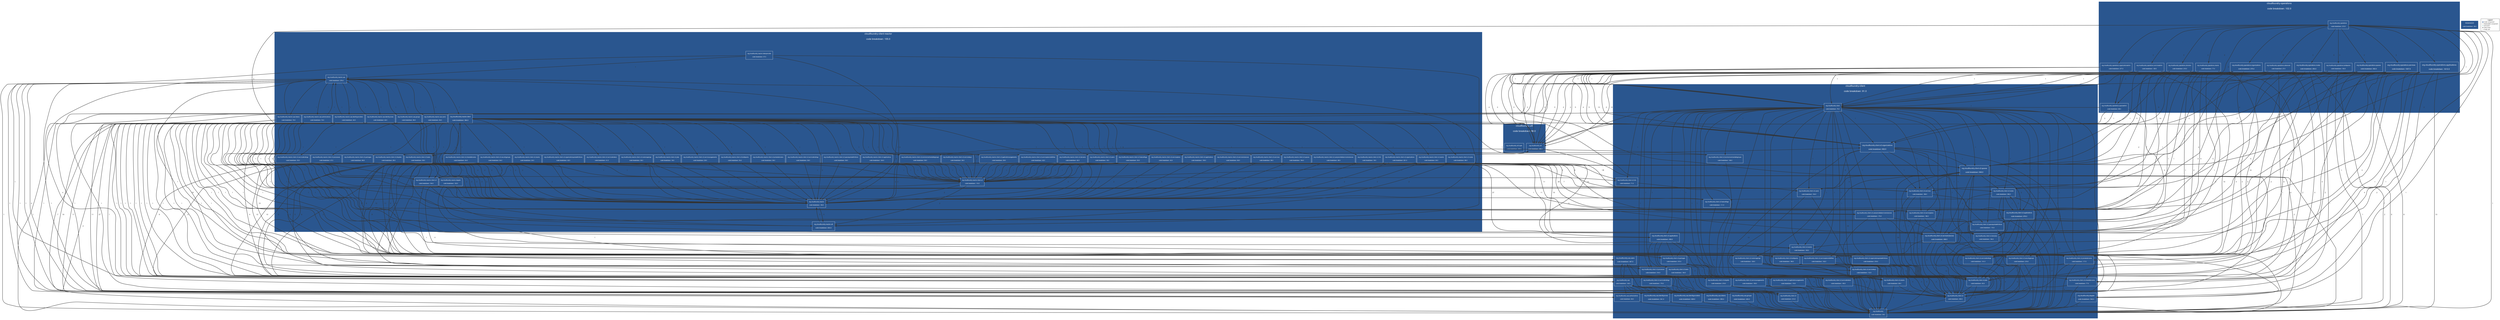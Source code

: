 digraph "Graph" {
compound=true
rankdir=TD
subgraph "cluster-org.cloudfoundry:cloudfoundry-client" {
style="filled"
color="#2A568F"
fontname="Helvetica Neue"
fontsize="16"
fontcolor="#FFFFFF"
label="cloudfoundry-client

code breakdown: 91.0"
"org.cloudfoundry.uaa.users@org.cloudfoundry:cloudfoundry-client" [ shape="box" style="filled" fillcolor="#2A568F" penwidth="1" color="#FFFFFF" fontname="Helvetica Neue" fontcolor="#FFFFFF" fontsize="11" margin="0.176" label="org.cloudfoundry.uaa.users

code breakdown: 467.0" ]
"org.cloudfoundry.client.v2.securitygroups@org.cloudfoundry:cloudfoundry-client" [ shape="box" style="filled" fillcolor="#2A568F" penwidth="1" color="#FFFFFF" fontname="Helvetica Neue" fontcolor="#FFFFFF" fontsize="10" margin="0.16" label="org.cloudfoundry.client.v2.securitygroups

code breakdown: 219.0" ]
"org.cloudfoundry.client.v2.shareddomains@org.cloudfoundry:cloudfoundry-client" [ shape="box" style="filled" fillcolor="#2A568F" penwidth="1" color="#FFFFFF" fontname="Helvetica Neue" fontcolor="#FFFFFF" fontsize="10" margin="0.16" label="org.cloudfoundry.client.v2.shareddomains

code breakdown: 77.0" ]
"org.cloudfoundry.uaa.authorizations@org.cloudfoundry:cloudfoundry-client" [ shape="box" style="filled" fillcolor="#2A568F" penwidth="1" color="#FFFFFF" fontname="Helvetica Neue" fontcolor="#FFFFFF" fontsize="10" margin="0.16" label="org.cloudfoundry.uaa.authorizations

code breakdown: 66.0" ]
"org.cloudfoundry.client.v2@org.cloudfoundry:cloudfoundry-client" [ shape="box" style="filled" fillcolor="#2A568F" penwidth="1" color="#FFFFFF" fontname="Helvetica Neue" fontcolor="#FFFFFF" fontsize="10" margin="0.16" label="org.cloudfoundry.client.v2

code breakdown: 202.0" ]
"org.cloudfoundry.client.v2.servicekeys@org.cloudfoundry:cloudfoundry-client" [ shape="box" style="filled" fillcolor="#2A568F" penwidth="1" color="#FFFFFF" fontname="Helvetica Neue" fontcolor="#FFFFFF" fontsize="10" margin="0.16" label="org.cloudfoundry.client.v2.servicekeys

code breakdown: 112.0" ]
"org.cloudfoundry.client.v2.spacequotadefinitions@org.cloudfoundry:cloudfoundry-client" [ shape="box" style="filled" fillcolor="#2A568F" penwidth="1" color="#FFFFFF" fontname="Helvetica Neue" fontcolor="#FFFFFF" fontsize="10" margin="0.16" label="org.cloudfoundry.client.v2.spacequotadefinitions

code breakdown: 115.0" ]
"org.cloudfoundry.doppler@org.cloudfoundry:cloudfoundry-client" [ shape="box" style="filled" fillcolor="#2A568F" penwidth="1" color="#FFFFFF" fontname="Helvetica Neue" fontcolor="#FFFFFF" fontsize="11" margin="0.176" label="org.cloudfoundry.doppler

code breakdown: 542.0" ]
"org.cloudfoundry.client.v2.environmentvariablegroups@org.cloudfoundry:cloudfoundry-client" [ shape="box" style="filled" fillcolor="#2A568F" penwidth="1" color="#FFFFFF" fontname="Helvetica Neue" fontcolor="#FFFFFF" fontsize="10" margin="0.16" label="org.cloudfoundry.client.v2.environmentvariablegroups

code breakdown: 148.0" ]
"org.cloudfoundry.client.v2.spaces@org.cloudfoundry:cloudfoundry-client" [ shape="box" style="filled" fillcolor="#2A568F" penwidth="1" color="#FFFFFF" fontname="Helvetica Neue" fontcolor="#FFFFFF" fontsize="12" margin="0.192" label="org.cloudfoundry.client.v2.spaces

code breakdown: 946.0" ]
"org.cloudfoundry.client.v2.serviceplans@org.cloudfoundry:cloudfoundry-client" [ shape="box" style="filled" fillcolor="#2A568F" penwidth="1" color="#FFFFFF" fontname="Helvetica Neue" fontcolor="#FFFFFF" fontsize="10" margin="0.16" label="org.cloudfoundry.client.v2.serviceplans

code breakdown: 186.0" ]
"org.cloudfoundry.client.v2.services@org.cloudfoundry:cloudfoundry-client" [ shape="box" style="filled" fillcolor="#2A568F" penwidth="1" color="#FFFFFF" fontname="Helvetica Neue" fontcolor="#FFFFFF" fontsize="10" margin="0.16" label="org.cloudfoundry.client.v2.services

code breakdown: 188.0" ]
"org.cloudfoundry.client.v2.organizationquotadefinitions@org.cloudfoundry:cloudfoundry-client" [ shape="box" style="filled" fillcolor="#2A568F" penwidth="1" color="#FFFFFF" fontname="Helvetica Neue" fontcolor="#FFFFFF" fontsize="10" margin="0.16" label="org.cloudfoundry.client.v2.organizationquotadefinitions

code breakdown: 219.0" ]
"org.cloudfoundry.client@org.cloudfoundry:cloudfoundry-client" [ shape="box" style="filled" fillcolor="#2A568F" penwidth="1" color="#FFFFFF" fontname="Helvetica Neue" fontcolor="#FFFFFF" fontsize="10" margin="0.16" label="org.cloudfoundry.client

code breakdown: 75.0" ]
"org.cloudfoundry.client.v2.servicebindings@org.cloudfoundry:cloudfoundry-client" [ shape="box" style="filled" fillcolor="#2A568F" penwidth="1" color="#FFFFFF" fontname="Helvetica Neue" fontcolor="#FFFFFF" fontsize="10" margin="0.16" label="org.cloudfoundry.client.v2.servicebindings

code breakdown: 141.0" ]
"org.cloudfoundry.client.v2.applicationusageevents@org.cloudfoundry:cloudfoundry-client" [ shape="box" style="filled" fillcolor="#2A568F" penwidth="1" color="#FFFFFF" fontname="Helvetica Neue" fontcolor="#FFFFFF" fontsize="10" margin="0.16" label="org.cloudfoundry.client.v2.applicationusageevents

code breakdown: 116.0" ]
"org.cloudfoundry.client.v2.users@org.cloudfoundry:cloudfoundry-client" [ shape="box" style="filled" fillcolor="#2A568F" penwidth="1" color="#FFFFFF" fontname="Helvetica Neue" fontcolor="#FFFFFF" fontsize="10" margin="0.16" label="org.cloudfoundry.client.v2.users

code breakdown: 104.0" ]
"org.cloudfoundry.uaa@org.cloudfoundry:cloudfoundry-client" [ shape="box" style="filled" fillcolor="#2A568F" penwidth="1" color="#FFFFFF" fontname="Helvetica Neue" fontcolor="#FFFFFF" fontsize="10" margin="0.16" label="org.cloudfoundry.uaa

code breakdown: 144.0" ]
"org.cloudfoundry.client.v3@org.cloudfoundry:cloudfoundry-client" [ shape="box" style="filled" fillcolor="#2A568F" penwidth="1" color="#FFFFFF" fontname="Helvetica Neue" fontcolor="#FFFFFF" fontsize="10" margin="0.16" label="org.cloudfoundry.client.v3

code breakdown: 214.0" ]
"org.cloudfoundry.client.v2.userprovidedserviceinstances@org.cloudfoundry:cloudfoundry-client" [ shape="box" style="filled" fillcolor="#2A568F" penwidth="1" color="#FFFFFF" fontname="Helvetica Neue" fontcolor="#FFFFFF" fontsize="10" margin="0.16" label="org.cloudfoundry.client.v2.userprovidedserviceinstances

code breakdown: 173.0" ]
"org.cloudfoundry.client.v2.servicebrokers@org.cloudfoundry:cloudfoundry-client" [ shape="box" style="filled" fillcolor="#2A568F" penwidth="1" color="#FFFFFF" fontname="Helvetica Neue" fontcolor="#FFFFFF" fontsize="10" margin="0.16" label="org.cloudfoundry.client.v2.servicebrokers

code breakdown: 145.0" ]
"org.cloudfoundry.client.v3.tasks@org.cloudfoundry:cloudfoundry-client" [ shape="box" style="filled" fillcolor="#2A568F" penwidth="1" color="#FFFFFF" fontname="Helvetica Neue" fontcolor="#FFFFFF" fontsize="10" margin="0.16" label="org.cloudfoundry.client.v3.tasks

code breakdown: 164.0" ]
"org.cloudfoundry.client.v2.info@org.cloudfoundry:cloudfoundry-client" [ shape="box" style="filled" fillcolor="#2A568F" penwidth="1" color="#FFFFFF" fontname="Helvetica Neue" fontcolor="#FFFFFF" fontsize="10" margin="0.16" label="org.cloudfoundry.client.v2.info

code breakdown: 71.0" ]
"org.cloudfoundry.client.v3.applications@org.cloudfoundry:cloudfoundry-client" [ shape="box" style="filled" fillcolor="#2A568F" penwidth="1" color="#FFFFFF" fontname="Helvetica Neue" fontcolor="#FFFFFF" fontsize="11" margin="0.176" label="org.cloudfoundry.client.v3.applications

code breakdown: 458.0" ]
"org.cloudfoundry@org.cloudfoundry:cloudfoundry-client" [ shape="box" style="filled" fillcolor="#2A568F" penwidth="1" color="#FFFFFF" fontname="Helvetica Neue" fontcolor="#FFFFFF" fontsize="10" margin="0.16" label="org.cloudfoundry

code breakdown: 39.0" ]
"org.cloudfoundry.client.v2.serviceplanvisibilities@org.cloudfoundry:cloudfoundry-client" [ shape="box" style="filled" fillcolor="#2A568F" penwidth="1" color="#FFFFFF" fontname="Helvetica Neue" fontcolor="#FFFFFF" fontsize="10" margin="0.16" label="org.cloudfoundry.client.v2.serviceplanvisibilities

code breakdown: 142.0" ]
"org.cloudfoundry.client.v3.processes@org.cloudfoundry:cloudfoundry-client" [ shape="box" style="filled" fillcolor="#2A568F" penwidth="1" color="#FFFFFF" fontname="Helvetica Neue" fontcolor="#FFFFFF" fontsize="10" margin="0.16" label="org.cloudfoundry.client.v3.processes

code breakdown: 316.0" ]
"org.cloudfoundry.uaa.identityproviders@org.cloudfoundry:cloudfoundry-client" [ shape="box" style="filled" fillcolor="#2A568F" penwidth="1" color="#FFFFFF" fontname="Helvetica Neue" fontcolor="#FFFFFF" fontsize="11" margin="0.176" label="org.cloudfoundry.uaa.identityproviders

code breakdown: 629.0" ]
"org.cloudfoundry.uaa.tokens@org.cloudfoundry:cloudfoundry-client" [ shape="box" style="filled" fillcolor="#2A568F" penwidth="1" color="#FFFFFF" fontname="Helvetica Neue" fontcolor="#FFFFFF" fontsize="11" margin="0.176" label="org.cloudfoundry.uaa.tokens

code breakdown: 355.0" ]
"org.cloudfoundry.client.v2.domains@org.cloudfoundry:cloudfoundry-client" [ shape="box" style="filled" fillcolor="#2A568F" penwidth="1" color="#FFFFFF" fontname="Helvetica Neue" fontcolor="#FFFFFF" fontsize="10" margin="0.16" label="org.cloudfoundry.client.v2.domains

code breakdown: 194.0" ]
"org.cloudfoundry.client.v2.privatedomains@org.cloudfoundry:cloudfoundry-client" [ shape="box" style="filled" fillcolor="#2A568F" penwidth="1" color="#FFFFFF" fontname="Helvetica Neue" fontcolor="#FFFFFF" fontsize="10" margin="0.16" label="org.cloudfoundry.client.v2.privatedomains

code breakdown: 117.0" ]
"org.cloudfoundry.client.v2.featureflags@org.cloudfoundry:cloudfoundry-client" [ shape="box" style="filled" fillcolor="#2A568F" penwidth="1" color="#FFFFFF" fontname="Helvetica Neue" fontcolor="#FFFFFF" fontsize="10" margin="0.16" label="org.cloudfoundry.client.v2.featureflags

code breakdown: 111.0" ]
"org.cloudfoundry.client.v2.serviceinstances@org.cloudfoundry:cloudfoundry-client" [ shape="box" style="filled" fillcolor="#2A568F" penwidth="1" color="#FFFFFF" fontname="Helvetica Neue" fontcolor="#FFFFFF" fontsize="11" margin="0.176" label="org.cloudfoundry.client.v2.serviceinstances

code breakdown: 498.0" ]
"org.cloudfoundry.uaa.groups@org.cloudfoundry:cloudfoundry-client" [ shape="box" style="filled" fillcolor="#2A568F" penwidth="1" color="#FFFFFF" fontname="Helvetica Neue" fontcolor="#FFFFFF" fontsize="11" margin="0.176" label="org.cloudfoundry.uaa.groups

code breakdown: 424.0" ]
"org.cloudfoundry.client.v2.routes@org.cloudfoundry:cloudfoundry-client" [ shape="box" style="filled" fillcolor="#2A568F" penwidth="1" color="#FFFFFF" fontname="Helvetica Neue" fontcolor="#FFFFFF" fontsize="10" margin="0.16" label="org.cloudfoundry.client.v2.routes

code breakdown: 306.0" ]
"org.cloudfoundry.client.v2.routemappings@org.cloudfoundry:cloudfoundry-client" [ shape="box" style="filled" fillcolor="#2A568F" penwidth="1" color="#FFFFFF" fontname="Helvetica Neue" fontcolor="#FFFFFF" fontsize="10" margin="0.16" label="org.cloudfoundry.client.v2.routemappings

code breakdown: 129.0" ]
"org.cloudfoundry.client.v2.organizations@org.cloudfoundry:cloudfoundry-client" [ shape="box" style="filled" fillcolor="#2A568F" penwidth="1" color="#FFFFFF" fontname="Helvetica Neue" fontcolor="#FFFFFF" fontsize="12" margin="0.192" label="org.cloudfoundry.client.v2.organizations

code breakdown: 932.0" ]
"org.cloudfoundry.client.v3.servicebindings@org.cloudfoundry:cloudfoundry-client" [ shape="box" style="filled" fillcolor="#2A568F" penwidth="1" color="#FFFFFF" fontname="Helvetica Neue" fontcolor="#FFFFFF" fontsize="10" margin="0.16" label="org.cloudfoundry.client.v3.servicebindings

code breakdown: 170.0" ]
"org.cloudfoundry.client.v2.applications@org.cloudfoundry:cloudfoundry-client" [ shape="box" style="filled" fillcolor="#2A568F" penwidth="1" color="#FFFFFF" fontname="Helvetica Neue" fontcolor="#FFFFFF" fontsize="11" margin="0.176" label="org.cloudfoundry.client.v2.applications

code breakdown: 876.0" ]
"org.cloudfoundry.client.v3.packages@org.cloudfoundry:cloudfoundry-client" [ shape="box" style="filled" fillcolor="#2A568F" penwidth="1" color="#FFFFFF" fontname="Helvetica Neue" fontcolor="#FFFFFF" fontsize="10" margin="0.16" label="org.cloudfoundry.client.v3.packages

code breakdown: 315.0" ]
"org.cloudfoundry.client.v2.buildpacks@org.cloudfoundry:cloudfoundry-client" [ shape="box" style="filled" fillcolor="#2A568F" penwidth="1" color="#FFFFFF" fontname="Helvetica Neue" fontcolor="#FFFFFF" fontsize="10" margin="0.16" label="org.cloudfoundry.client.v2.buildpacks

code breakdown: 186.0" ]
"org.cloudfoundry.client.v2.serviceusageevents@org.cloudfoundry:cloudfoundry-client" [ shape="box" style="filled" fillcolor="#2A568F" penwidth="1" color="#FFFFFF" fontname="Helvetica Neue" fontcolor="#FFFFFF" fontsize="10" margin="0.16" label="org.cloudfoundry.client.v2.serviceusageevents

code breakdown: 109.0" ]
"org.cloudfoundry.client.v2.stacks@org.cloudfoundry:cloudfoundry-client" [ shape="box" style="filled" fillcolor="#2A568F" penwidth="1" color="#FFFFFF" fontname="Helvetica Neue" fontcolor="#FFFFFF" fontsize="10" margin="0.16" label="org.cloudfoundry.client.v2.stacks

code breakdown: 69.0" ]
"org.cloudfoundry.client.v2.events@org.cloudfoundry:cloudfoundry-client" [ shape="box" style="filled" fillcolor="#2A568F" penwidth="1" color="#FFFFFF" fontname="Helvetica Neue" fontcolor="#FFFFFF" fontsize="10" margin="0.16" label="org.cloudfoundry.client.v2.events

code breakdown: 105.0" ]
"org.cloudfoundry.client.v3.droplets@org.cloudfoundry:cloudfoundry-client" [ shape="box" style="filled" fillcolor="#2A568F" penwidth="1" color="#FFFFFF" fontname="Helvetica Neue" fontcolor="#FFFFFF" fontsize="10" margin="0.16" label="org.cloudfoundry.client.v3.droplets

code breakdown: 219.0" ]
"org.cloudfoundry.uaa.identityzones@org.cloudfoundry:cloudfoundry-client" [ shape="box" style="filled" fillcolor="#2A568F" penwidth="1" color="#FFFFFF" fontname="Helvetica Neue" fontcolor="#FFFFFF" fontsize="11" margin="0.176" label="org.cloudfoundry.uaa.identityzones

code breakdown: 341.0" ]
"org.cloudfoundry.client.v2.jobs@org.cloudfoundry:cloudfoundry-client" [ shape="box" style="filled" fillcolor="#2A568F" penwidth="1" color="#FFFFFF" fontname="Helvetica Neue" fontcolor="#FFFFFF" fontsize="10" margin="0.16" label="org.cloudfoundry.client.v2.jobs

code breakdown: 63.0" ]
}
subgraph "cluster-org.cloudfoundry:cloudfoundry-operations" {
style="filled"
color="#2A568F"
fontname="Helvetica Neue"
fontsize="16"
fontcolor="#FFFFFF"
label="cloudfoundry-operations

code breakdown: 102.0"
"org.cloudfoundry.operations.routes@org.cloudfoundry:cloudfoundry-operations" [ shape="box" style="filled" fillcolor="#2A568F" penwidth="1" color="#FFFFFF" fontname="Helvetica Neue" fontcolor="#FFFFFF" fontsize="11" margin="0.176" label="org.cloudfoundry.operations.routes

code breakdown: 454.0" ]
"org.cloudfoundry.operations.stacks@org.cloudfoundry:cloudfoundry-operations" [ shape="box" style="filled" fillcolor="#2A568F" penwidth="1" color="#FFFFFF" fontname="Helvetica Neue" fontcolor="#FFFFFF" fontsize="10" margin="0.16" label="org.cloudfoundry.operations.stacks

code breakdown: 77.0" ]
"org.cloudfoundry.operations.organizations@org.cloudfoundry:cloudfoundry-operations" [ shape="box" style="filled" fillcolor="#2A568F" penwidth="1" color="#FFFFFF" fontname="Helvetica Neue" fontcolor="#FFFFFF" fontsize="11" margin="0.176" label="org.cloudfoundry.operations.organizations

code breakdown: 375.0" ]
"org.cloudfoundry.operations.domains@org.cloudfoundry:cloudfoundry-operations" [ shape="box" style="filled" fillcolor="#2A568F" penwidth="1" color="#FFFFFF" fontname="Helvetica Neue" fontcolor="#FFFFFF" fontsize="10" margin="0.16" label="org.cloudfoundry.operations.domains

code breakdown: 215.0" ]
"org.cloudfoundry.operations.serviceadmin@org.cloudfoundry:cloudfoundry-operations" [ shape="box" style="filled" fillcolor="#2A568F" penwidth="1" color="#FFFFFF" fontname="Helvetica Neue" fontcolor="#FFFFFF" fontsize="10" margin="0.16" label="org.cloudfoundry.operations.serviceadmin

code breakdown: 129.0" ]
"org.cloudfoundry.operations.organizationadmin@org.cloudfoundry:cloudfoundry-operations" [ shape="box" style="filled" fillcolor="#2A568F" penwidth="1" color="#FFFFFF" fontname="Helvetica Neue" fontcolor="#FFFFFF" fontsize="10" margin="0.16" label="org.cloudfoundry.operations.organizationadmin

code breakdown: 277.0" ]
"org.cloudfoundry.operations.advanced@org.cloudfoundry:cloudfoundry-operations" [ shape="box" style="filled" fillcolor="#2A568F" penwidth="1" color="#FFFFFF" fontname="Helvetica Neue" fontcolor="#FFFFFF" fontsize="10" margin="0.16" label="org.cloudfoundry.operations.advanced

code breakdown: 27.0" ]
"org.cloudfoundry.operations.buildpacks@org.cloudfoundry:cloudfoundry-operations" [ shape="box" style="filled" fillcolor="#2A568F" penwidth="1" color="#FFFFFF" fontname="Helvetica Neue" fontcolor="#FFFFFF" fontsize="10" margin="0.16" label="org.cloudfoundry.operations.buildpacks

code breakdown: 103.0" ]
"org.cloudfoundry.operations@org.cloudfoundry:cloudfoundry-operations" [ shape="box" style="filled" fillcolor="#2A568F" penwidth="1" color="#FFFFFF" fontname="Helvetica Neue" fontcolor="#FFFFFF" fontsize="10" margin="0.16" label="org.cloudfoundry.operations

code breakdown: 213.0" ]
"org.cloudfoundry.operations.spaceadmin@org.cloudfoundry:cloudfoundry-operations" [ shape="box" style="filled" fillcolor="#2A568F" penwidth="1" color="#FFFFFF" fontname="Helvetica Neue" fontcolor="#FFFFFF" fontsize="10" margin="0.16" label="org.cloudfoundry.operations.spaceadmin

code breakdown: 88.0" ]
"org.cloudfoundry.operations.applications@org.cloudfoundry:cloudfoundry-operations" [ shape="box" style="filled" fillcolor="#2A568F" penwidth="1" color="#FFFFFF" fontname="Helvetica Neue" fontcolor="#FFFFFF" fontsize="13" margin="0.20800000000000002" label="org.cloudfoundry.operations.applications

code breakdown: 1610.0" ]
"org.cloudfoundry.operations.spaces@org.cloudfoundry:cloudfoundry-operations" [ shape="box" style="filled" fillcolor="#2A568F" penwidth="1" color="#FFFFFF" fontname="Helvetica Neue" fontcolor="#FFFFFF" fontsize="11" margin="0.176" label="org.cloudfoundry.operations.spaces

code breakdown: 563.0" ]
"org.cloudfoundry.operations.services@org.cloudfoundry:cloudfoundry-operations" [ shape="box" style="filled" fillcolor="#2A568F" penwidth="1" color="#FFFFFF" fontname="Helvetica Neue" fontcolor="#FFFFFF" fontsize="12" margin="0.192" label="org.cloudfoundry.operations.services

code breakdown: 1007.0" ]
}
subgraph "cluster-org.cloudfoundry:cloudfoundry-util" {
style="filled"
color="#2A568F"
fontname="Helvetica Neue"
fontsize="16"
fontcolor="#FFFFFF"
label="cloudfoundry-util

code breakdown: 96.0"
"org.cloudfoundry.util@org.cloudfoundry:cloudfoundry-util" [ shape="box" style="filled" fillcolor="#2A568F" penwidth="1" color="#FFFFFF" fontname="Helvetica Neue" fontcolor="#FFFFFF" fontsize="10" margin="0.16" label="org.cloudfoundry.util

code breakdown: 280.0" ]
"org.cloudfoundry.util.tuple@org.cloudfoundry:cloudfoundry-util" [ shape="box" style="filled" fillcolor="#2A568F" penwidth="1" color="#FFFFFF" fontname="Helvetica Neue" fontcolor="#FFFFFF" fontsize="10" margin="0.16" label="org.cloudfoundry.util.tuple

code breakdown: 163.0" ]
}
"REMAINDER@NOT_DEPLOYED" [ shape="box" style="filled" fillcolor="#2A568F" penwidth="1" color="#FFFFFF" fontname="Helvetica Neue" fontcolor="#FFFFFF" fontsize="10" margin="0.16" label="REMAINDER

code breakdown: 28.0" ]
subgraph "cluster-org.cloudfoundry:cloudfoundry-client-reactor" {
style="filled"
color="#2A568F"
fontname="Helvetica Neue"
fontsize="16"
fontcolor="#FFFFFF"
label="cloudfoundry-client-reactor

code breakdown: 155.0"
"org.cloudfoundry.reactor.uaa@org.cloudfoundry:cloudfoundry-client-reactor" [ shape="box" style="filled" fillcolor="#2A568F" penwidth="1" color="#FFFFFF" fontname="Helvetica Neue" fontcolor="#FFFFFF" fontsize="10" margin="0.16" label="org.cloudfoundry.reactor.uaa

code breakdown: 276.0" ]
"org.cloudfoundry.reactor.uaa.tokens@org.cloudfoundry:cloudfoundry-client-reactor" [ shape="box" style="filled" fillcolor="#2A568F" penwidth="1" color="#FFFFFF" fontname="Helvetica Neue" fontcolor="#FFFFFF" fontsize="10" margin="0.16" label="org.cloudfoundry.reactor.uaa.tokens

code breakdown: 72.0" ]
"org.cloudfoundry.reactor.client.v2.userprovidedserviceinstances@org.cloudfoundry:cloudfoundry-client-reactor" [ shape="box" style="filled" fillcolor="#2A568F" penwidth="1" color="#FFFFFF" fontname="Helvetica Neue" fontcolor="#FFFFFF" fontsize="10" margin="0.16" label="org.cloudfoundry.reactor.client.v2.userprovidedserviceinstances

code breakdown: 48.0" ]
"org.cloudfoundry.reactor.tokenprovider@org.cloudfoundry:cloudfoundry-client-reactor" [ shape="box" style="filled" fillcolor="#2A568F" penwidth="1" color="#FFFFFF" fontname="Helvetica Neue" fontcolor="#FFFFFF" fontsize="10" margin="0.16" label="org.cloudfoundry.reactor.tokenprovider

code breakdown: 57.0" ]
"org.cloudfoundry.reactor.client.v2.organizations@org.cloudfoundry:cloudfoundry-client-reactor" [ shape="box" style="filled" fillcolor="#2A568F" penwidth="1" color="#FFFFFF" fontname="Helvetica Neue" fontcolor="#FFFFFF" fontsize="10" margin="0.16" label="org.cloudfoundry.reactor.client.v2.organizations

code breakdown: 221.0" ]
"org.cloudfoundry.reactor.uaa.authorizations@org.cloudfoundry:cloudfoundry-client-reactor" [ shape="box" style="filled" fillcolor="#2A568F" penwidth="1" color="#FFFFFF" fontname="Helvetica Neue" fontcolor="#FFFFFF" fontsize="10" margin="0.16" label="org.cloudfoundry.reactor.uaa.authorizations

code breakdown: 72.0" ]
"org.cloudfoundry.reactor.client.v2.environmentvariablegroups@org.cloudfoundry:cloudfoundry-client-reactor" [ shape="box" style="filled" fillcolor="#2A568F" penwidth="1" color="#FFFFFF" fontname="Helvetica Neue" fontcolor="#FFFFFF" fontsize="10" margin="0.16" label="org.cloudfoundry.reactor.client.v2.environmentvariablegroups

code breakdown: 36.0" ]
"org.cloudfoundry.reactor.client@org.cloudfoundry:cloudfoundry-client-reactor" [ shape="box" style="filled" fillcolor="#2A568F" penwidth="1" color="#FFFFFF" fontname="Helvetica Neue" fontcolor="#FFFFFF" fontsize="11" margin="0.176" label="org.cloudfoundry.reactor.client

code breakdown: 384.0" ]
"org.cloudfoundry.reactor.client.v2.servicekeys@org.cloudfoundry:cloudfoundry-client-reactor" [ shape="box" style="filled" fillcolor="#2A568F" penwidth="1" color="#FFFFFF" fontname="Helvetica Neue" fontcolor="#FFFFFF" fontsize="10" margin="0.16" label="org.cloudfoundry.reactor.client.v2.servicekeys

code breakdown: 36.0" ]
"org.cloudfoundry.reactor.client.v2.routes@org.cloudfoundry:cloudfoundry-client-reactor" [ shape="box" style="filled" fillcolor="#2A568F" penwidth="1" color="#FFFFFF" fontname="Helvetica Neue" fontcolor="#FFFFFF" fontsize="10" margin="0.16" label="org.cloudfoundry.reactor.client.v2.routes

code breakdown: 68.0" ]
"org.cloudfoundry.reactor.client.v2.stacks@org.cloudfoundry:cloudfoundry-client-reactor" [ shape="box" style="filled" fillcolor="#2A568F" penwidth="1" color="#FFFFFF" fontname="Helvetica Neue" fontcolor="#FFFFFF" fontsize="10" margin="0.16" label="org.cloudfoundry.reactor.client.v2.stacks

code breakdown: 24.0" ]
"org.cloudfoundry.reactor.uaa.identityproviders@org.cloudfoundry:cloudfoundry-client-reactor" [ shape="box" style="filled" fillcolor="#2A568F" penwidth="1" color="#FFFFFF" fontname="Helvetica Neue" fontcolor="#FFFFFF" fontsize="10" margin="0.16" label="org.cloudfoundry.reactor.uaa.identityproviders

code breakdown: 42.0" ]
"org.cloudfoundry.reactor.util@org.cloudfoundry:cloudfoundry-client-reactor" [ shape="box" style="filled" fillcolor="#2A568F" penwidth="1" color="#FFFFFF" fontname="Helvetica Neue" fontcolor="#FFFFFF" fontsize="11" margin="0.176" label="org.cloudfoundry.reactor.util

code breakdown: 604.0" ]
"org.cloudfoundry.reactor.client.v2.info@org.cloudfoundry:cloudfoundry-client-reactor" [ shape="box" style="filled" fillcolor="#2A568F" penwidth="1" color="#FFFFFF" fontname="Helvetica Neue" fontcolor="#FFFFFF" fontsize="10" margin="0.16" label="org.cloudfoundry.reactor.client.v2.info

code breakdown: 18.0" ]
"org.cloudfoundry.reactor.client.v2.routemappings@org.cloudfoundry:cloudfoundry-client-reactor" [ shape="box" style="filled" fillcolor="#2A568F" penwidth="1" color="#FFFFFF" fontname="Helvetica Neue" fontcolor="#FFFFFF" fontsize="10" margin="0.16" label="org.cloudfoundry.reactor.client.v2.routemappings

code breakdown: 36.0" ]
"org.cloudfoundry.reactor.client.v2.securitygroups@org.cloudfoundry:cloudfoundry-client-reactor" [ shape="box" style="filled" fillcolor="#2A568F" penwidth="1" color="#FFFFFF" fontname="Helvetica Neue" fontcolor="#FFFFFF" fontsize="10" margin="0.16" label="org.cloudfoundry.reactor.client.v2.securitygroups

code breakdown: 64.0" ]
"org.cloudfoundry.reactor.client.v2.events@org.cloudfoundry:cloudfoundry-client-reactor" [ shape="box" style="filled" fillcolor="#2A568F" penwidth="1" color="#FFFFFF" fontname="Helvetica Neue" fontcolor="#FFFFFF" fontsize="10" margin="0.16" label="org.cloudfoundry.reactor.client.v2.events

code breakdown: 24.0" ]
"org.cloudfoundry.reactor.client.v3.processes@org.cloudfoundry:cloudfoundry-client-reactor" [ shape="box" style="filled" fillcolor="#2A568F" penwidth="1" color="#FFFFFF" fontname="Helvetica Neue" fontcolor="#FFFFFF" fontsize="10" margin="0.16" label="org.cloudfoundry.reactor.client.v3.processes

code breakdown: 47.0" ]
"org.cloudfoundry.reactor.uaa.users@org.cloudfoundry:cloudfoundry-client-reactor" [ shape="box" style="filled" fillcolor="#2A568F" penwidth="1" color="#FFFFFF" fontname="Helvetica Neue" fontcolor="#FFFFFF" fontsize="10" margin="0.16" label="org.cloudfoundry.reactor.uaa.users

code breakdown: 66.0" ]
"org.cloudfoundry.reactor.client.v2.services@org.cloudfoundry:cloudfoundry-client-reactor" [ shape="box" style="filled" fillcolor="#2A568F" penwidth="1" color="#FFFFFF" fontname="Helvetica Neue" fontcolor="#FFFFFF" fontsize="10" margin="0.16" label="org.cloudfoundry.reactor.client.v2.services

code breakdown: 36.0" ]
"org.cloudfoundry.reactor.client.v2.servicebrokers@org.cloudfoundry:cloudfoundry-client-reactor" [ shape="box" style="filled" fillcolor="#2A568F" penwidth="1" color="#FFFFFF" fontname="Helvetica Neue" fontcolor="#FFFFFF" fontsize="10" margin="0.16" label="org.cloudfoundry.reactor.client.v2.servicebrokers

code breakdown: 41.0" ]
"org.cloudfoundry.reactor.client.v2.domains@org.cloudfoundry:cloudfoundry-client-reactor" [ shape="box" style="filled" fillcolor="#2A568F" penwidth="1" color="#FFFFFF" fontname="Helvetica Neue" fontcolor="#FFFFFF" fontsize="10" margin="0.16" label="org.cloudfoundry.reactor.client.v2.domains

code breakdown: 42.0" ]
"org.cloudfoundry.reactor.client.v2.users@org.cloudfoundry:cloudfoundry-client-reactor" [ shape="box" style="filled" fillcolor="#2A568F" penwidth="1" color="#FFFFFF" fontname="Helvetica Neue" fontcolor="#FFFFFF" fontsize="10" margin="0.16" label="org.cloudfoundry.reactor.client.v2.users

code breakdown: 18.0" ]
"org.cloudfoundry.reactor.client.v3.tasks@org.cloudfoundry:cloudfoundry-client-reactor" [ shape="box" style="filled" fillcolor="#2A568F" penwidth="1" color="#FFFFFF" fontname="Helvetica Neue" fontcolor="#FFFFFF" fontsize="10" margin="0.16" label="org.cloudfoundry.reactor.client.v3.tasks

code breakdown: 36.0" ]
"org.cloudfoundry.reactor.doppler@org.cloudfoundry:cloudfoundry-client-reactor" [ shape="box" style="filled" fillcolor="#2A568F" penwidth="1" color="#FFFFFF" fontname="Helvetica Neue" fontcolor="#FFFFFF" fontsize="10" margin="0.16" label="org.cloudfoundry.reactor.doppler

code breakdown: 132.0" ]
"org.cloudfoundry.reactor.client.v2.shareddomains@org.cloudfoundry:cloudfoundry-client-reactor" [ shape="box" style="filled" fillcolor="#2A568F" penwidth="1" color="#FFFFFF" fontname="Helvetica Neue" fontcolor="#FFFFFF" fontsize="10" margin="0.16" label="org.cloudfoundry.reactor.client.v2.shareddomains

code breakdown: 24.0" ]
"org.cloudfoundry.reactor.client.v2.servicebindings@org.cloudfoundry:cloudfoundry-client-reactor" [ shape="box" style="filled" fillcolor="#2A568F" penwidth="1" color="#FFFFFF" fontname="Helvetica Neue" fontcolor="#FFFFFF" fontsize="10" margin="0.16" label="org.cloudfoundry.reactor.client.v2.servicebindings

code breakdown: 36.0" ]
"org.cloudfoundry.reactor.uaa.groups@org.cloudfoundry:cloudfoundry-client-reactor" [ shape="box" style="filled" fillcolor="#2A568F" penwidth="1" color="#FFFFFF" fontname="Helvetica Neue" fontcolor="#FFFFFF" fontsize="10" margin="0.16" label="org.cloudfoundry.reactor.uaa.groups

code breakdown: 96.0" ]
"org.cloudfoundry.reactor.client.v2.buildpacks@org.cloudfoundry:cloudfoundry-client-reactor" [ shape="box" style="filled" fillcolor="#2A568F" penwidth="1" color="#FFFFFF" fontname="Helvetica Neue" fontcolor="#FFFFFF" fontsize="10" margin="0.16" label="org.cloudfoundry.reactor.client.v2.buildpacks

code breakdown: 54.0" ]
"org.cloudfoundry.reactor.client.v3.packages@org.cloudfoundry:cloudfoundry-client-reactor" [ shape="box" style="filled" fillcolor="#2A568F" penwidth="1" color="#FFFFFF" fontname="Helvetica Neue" fontcolor="#FFFFFF" fontsize="10" margin="0.16" label="org.cloudfoundry.reactor.client.v3.packages

code breakdown: 66.0" ]
"org.cloudfoundry.reactor.client.v2.applicationusageevents@org.cloudfoundry:cloudfoundry-client-reactor" [ shape="box" style="filled" fillcolor="#2A568F" penwidth="1" color="#FFFFFF" fontname="Helvetica Neue" fontcolor="#FFFFFF" fontsize="10" margin="0.16" label="org.cloudfoundry.reactor.client.v2.applicationusageevents

code breakdown: 29.0" ]
"org.cloudfoundry.reactor.client.v2@org.cloudfoundry:cloudfoundry-client-reactor" [ shape="box" style="filled" fillcolor="#2A568F" penwidth="1" color="#FFFFFF" fontname="Helvetica Neue" fontcolor="#FFFFFF" fontsize="10" margin="0.16" label="org.cloudfoundry.reactor.client.v2

code breakdown: 115.0" ]
"org.cloudfoundry.reactor.client.v2.featureflags@org.cloudfoundry:cloudfoundry-client-reactor" [ shape="box" style="filled" fillcolor="#2A568F" penwidth="1" color="#FFFFFF" fontname="Helvetica Neue" fontcolor="#FFFFFF" fontsize="10" margin="0.16" label="org.cloudfoundry.reactor.client.v2.featureflags

code breakdown: 30.0" ]
"org.cloudfoundry.reactor.client.v2.serviceplans@org.cloudfoundry:cloudfoundry-client-reactor" [ shape="box" style="filled" fillcolor="#2A568F" penwidth="1" color="#FFFFFF" fontname="Helvetica Neue" fontcolor="#FFFFFF" fontsize="10" margin="0.16" label="org.cloudfoundry.reactor.client.v2.serviceplans

code breakdown: 43.0" ]
"org.cloudfoundry.reactor.client.v2.jobs@org.cloudfoundry:cloudfoundry-client-reactor" [ shape="box" style="filled" fillcolor="#2A568F" penwidth="1" color="#FFFFFF" fontname="Helvetica Neue" fontcolor="#FFFFFF" fontsize="10" margin="0.16" label="org.cloudfoundry.reactor.client.v2.jobs

code breakdown: 18.0" ]
"org.cloudfoundry.reactor@org.cloudfoundry:cloudfoundry-client-reactor" [ shape="box" style="filled" fillcolor="#2A568F" penwidth="1" color="#FFFFFF" fontname="Helvetica Neue" fontcolor="#FFFFFF" fontsize="10" margin="0.16" label="org.cloudfoundry.reactor

code breakdown: 136.0" ]
"org.cloudfoundry.reactor.client.v2.organizationquotadefinitions@org.cloudfoundry:cloudfoundry-client-reactor" [ shape="box" style="filled" fillcolor="#2A568F" penwidth="1" color="#FFFFFF" fontname="Helvetica Neue" fontcolor="#FFFFFF" fontsize="10" margin="0.16" label="org.cloudfoundry.reactor.client.v2.organizationquotadefinitions

code breakdown: 42.0" ]
"org.cloudfoundry.reactor.client.v2.applications@org.cloudfoundry:cloudfoundry-client-reactor" [ shape="box" style="filled" fillcolor="#2A568F" penwidth="1" color="#FFFFFF" fontname="Helvetica Neue" fontcolor="#FFFFFF" fontsize="10" margin="0.16" label="org.cloudfoundry.reactor.client.v2.applications

code breakdown: 139.0" ]
"org.cloudfoundry.reactor.client.v2.serviceinstances@org.cloudfoundry:cloudfoundry-client-reactor" [ shape="box" style="filled" fillcolor="#2A568F" penwidth="1" color="#FFFFFF" fontname="Helvetica Neue" fontcolor="#FFFFFF" fontsize="10" margin="0.16" label="org.cloudfoundry.reactor.client.v2.serviceinstances

code breakdown: 66.0" ]
"org.cloudfoundry.reactor.client.v3.servicebindings@org.cloudfoundry:cloudfoundry-client-reactor" [ shape="box" style="filled" fillcolor="#2A568F" penwidth="1" color="#FFFFFF" fontname="Helvetica Neue" fontcolor="#FFFFFF" fontsize="10" margin="0.16" label="org.cloudfoundry.reactor.client.v3.servicebindings

code breakdown: 35.0" ]
"org.cloudfoundry.reactor.client.v2.spacequotadefinitions@org.cloudfoundry:cloudfoundry-client-reactor" [ shape="box" style="filled" fillcolor="#2A568F" penwidth="1" color="#FFFFFF" fontname="Helvetica Neue" fontcolor="#FFFFFF" fontsize="10" margin="0.16" label="org.cloudfoundry.reactor.client.v2.spacequotadefinitions

code breakdown: 36.0" ]
"org.cloudfoundry.reactor.client.v2.privatedomains@org.cloudfoundry:cloudfoundry-client-reactor" [ shape="box" style="filled" fillcolor="#2A568F" penwidth="1" color="#FFFFFF" fontname="Helvetica Neue" fontcolor="#FFFFFF" fontsize="10" margin="0.16" label="org.cloudfoundry.reactor.client.v2.privatedomains

code breakdown: 36.0" ]
"org.cloudfoundry.reactor.client.v2.serviceplanvisibilities@org.cloudfoundry:cloudfoundry-client-reactor" [ shape="box" style="filled" fillcolor="#2A568F" penwidth="1" color="#FFFFFF" fontname="Helvetica Neue" fontcolor="#FFFFFF" fontsize="10" margin="0.16" label="org.cloudfoundry.reactor.client.v2.serviceplanvisibilities

code breakdown: 42.0" ]
"org.cloudfoundry.reactor.uaa.identityzones@org.cloudfoundry:cloudfoundry-client-reactor" [ shape="box" style="filled" fillcolor="#2A568F" penwidth="1" color="#FFFFFF" fontname="Helvetica Neue" fontcolor="#FFFFFF" fontsize="10" margin="0.16" label="org.cloudfoundry.reactor.uaa.identityzones

code breakdown: 42.0" ]
"org.cloudfoundry.reactor.client.v2.serviceusageevents@org.cloudfoundry:cloudfoundry-client-reactor" [ shape="box" style="filled" fillcolor="#2A568F" penwidth="1" color="#FFFFFF" fontname="Helvetica Neue" fontcolor="#FFFFFF" fontsize="10" margin="0.16" label="org.cloudfoundry.reactor.client.v2.serviceusageevents

code breakdown: 29.0" ]
"org.cloudfoundry.reactor.client.v3.applications@org.cloudfoundry:cloudfoundry-client-reactor" [ shape="box" style="filled" fillcolor="#2A568F" penwidth="1" color="#FFFFFF" fontname="Helvetica Neue" fontcolor="#FFFFFF" fontsize="10" margin="0.16" label="org.cloudfoundry.reactor.client.v3.applications

code breakdown: 124.0" ]
"org.cloudfoundry.reactor.client.v3.droplets@org.cloudfoundry:cloudfoundry-client-reactor" [ shape="box" style="filled" fillcolor="#2A568F" penwidth="1" color="#FFFFFF" fontname="Helvetica Neue" fontcolor="#FFFFFF" fontsize="10" margin="0.16" label="org.cloudfoundry.reactor.client.v3.droplets

code breakdown: 29.0" ]
"org.cloudfoundry.reactor.client.v2.spaces@org.cloudfoundry:cloudfoundry-client-reactor" [ shape="box" style="filled" fillcolor="#2A568F" penwidth="1" color="#FFFFFF" fontname="Helvetica Neue" fontcolor="#FFFFFF" fontsize="10" margin="0.16" label="org.cloudfoundry.reactor.client.v2.spaces

code breakdown: 194.0" ]
"org.cloudfoundry.reactor.client.v3@org.cloudfoundry:cloudfoundry-client-reactor" [ shape="box" style="filled" fillcolor="#2A568F" penwidth="1" color="#FFFFFF" fontname="Helvetica Neue" fontcolor="#FFFFFF" fontsize="10" margin="0.16" label="org.cloudfoundry.reactor.client.v3

code breakdown: 104.0" ]
}
"org.cloudfoundry.uaa.users@org.cloudfoundry:cloudfoundry-client" -> "org.cloudfoundry.uaa@org.cloudfoundry:cloudfoundry-client" [ penwidth="2" color="#323232" fontcolor="#323232" fontname="Helvetica Neue" fontsize="12" label="  7" ]
"org.cloudfoundry.uaa.users@org.cloudfoundry:cloudfoundry-client" -> "org.cloudfoundry@org.cloudfoundry:cloudfoundry-client" [ penwidth="2" color="#323232" fontcolor="#323232" fontname="Helvetica Neue" fontsize="12" label="  10" ]
"org.cloudfoundry.client.v2.securitygroups@org.cloudfoundry:cloudfoundry-client" -> "org.cloudfoundry.client.v2@org.cloudfoundry:cloudfoundry-client" [ penwidth="2" color="#323232" fontcolor="#323232" fontname="Helvetica Neue" fontsize="12" label="  8" ]
"org.cloudfoundry.client.v2.securitygroups@org.cloudfoundry:cloudfoundry-client" -> "org.cloudfoundry@org.cloudfoundry:cloudfoundry-client" [ penwidth="2" color="#323232" fontcolor="#323232" fontname="Helvetica Neue" fontsize="12" label="  6" ]
"org.cloudfoundry.client.v2.securitygroups@org.cloudfoundry:cloudfoundry-client" -> "org.cloudfoundry.client.v2.jobs@org.cloudfoundry:cloudfoundry-client" [ penwidth="2" color="#323232" fontcolor="#323232" fontname="Helvetica Neue" fontsize="12" label="  1" ]
"org.cloudfoundry.client.v2.shareddomains@org.cloudfoundry:cloudfoundry-client" -> "org.cloudfoundry.client.v2@org.cloudfoundry:cloudfoundry-client" [ penwidth="2" color="#323232" fontcolor="#323232" fontname="Helvetica Neue" fontsize="12" label="  4" ]
"org.cloudfoundry.client.v2.shareddomains@org.cloudfoundry:cloudfoundry-client" -> "org.cloudfoundry@org.cloudfoundry:cloudfoundry-client" [ penwidth="2" color="#323232" fontcolor="#323232" fontname="Helvetica Neue" fontsize="12" label="  3" ]
"org.cloudfoundry.uaa.authorizations@org.cloudfoundry:cloudfoundry-client" -> "org.cloudfoundry@org.cloudfoundry:cloudfoundry-client" [ penwidth="2" color="#323232" fontcolor="#323232" fontname="Helvetica Neue" fontsize="12" label="  4" ]
"org.cloudfoundry.client.v2@org.cloudfoundry:cloudfoundry-client" -> "org.cloudfoundry@org.cloudfoundry:cloudfoundry-client" [ penwidth="2" color="#323232" fontcolor="#323232" fontname="Helvetica Neue" fontsize="12" label="  5" ]
"org.cloudfoundry.client.v2.servicekeys@org.cloudfoundry:cloudfoundry-client" -> "org.cloudfoundry.client.v2@org.cloudfoundry:cloudfoundry-client" [ penwidth="2" color="#323232" fontcolor="#323232" fontname="Helvetica Neue" fontsize="12" label="  4" ]
"org.cloudfoundry.client.v2.servicekeys@org.cloudfoundry:cloudfoundry-client" -> "org.cloudfoundry@org.cloudfoundry:cloudfoundry-client" [ penwidth="2" color="#323232" fontcolor="#323232" fontname="Helvetica Neue" fontsize="12" label="  3" ]
"org.cloudfoundry.client.v2.spacequotadefinitions@org.cloudfoundry:cloudfoundry-client" -> "org.cloudfoundry.client.v2@org.cloudfoundry:cloudfoundry-client" [ penwidth="2" color="#323232" fontcolor="#323232" fontname="Helvetica Neue" fontsize="12" label="  3" ]
"org.cloudfoundry.client.v2.spacequotadefinitions@org.cloudfoundry:cloudfoundry-client" -> "org.cloudfoundry@org.cloudfoundry:cloudfoundry-client" [ penwidth="2" color="#323232" fontcolor="#323232" fontname="Helvetica Neue" fontsize="12" label="  1" ]
"org.cloudfoundry.doppler@org.cloudfoundry:cloudfoundry-client" -> "org.cloudfoundry@org.cloudfoundry:cloudfoundry-client" [ penwidth="2" color="#323232" fontcolor="#323232" fontname="Helvetica Neue" fontsize="12" label="  6" ]
"org.cloudfoundry.client.v2.environmentvariablegroups@org.cloudfoundry:cloudfoundry-client" -> "org.cloudfoundry@org.cloudfoundry:cloudfoundry-client" [ penwidth="2" color="#323232" fontcolor="#323232" fontname="Helvetica Neue" fontsize="12" label="  2" ]
"org.cloudfoundry.client.v2.spaces@org.cloudfoundry:cloudfoundry-client" -> "org.cloudfoundry.client.v2.securitygroups@org.cloudfoundry:cloudfoundry-client" [ penwidth="2" color="#323232" fontcolor="#323232" fontname="Helvetica Neue" fontsize="12" label="  1" ]
"org.cloudfoundry.client.v2.spaces@org.cloudfoundry:cloudfoundry-client" -> "org.cloudfoundry.client.v2@org.cloudfoundry:cloudfoundry-client" [ penwidth="2" color="#323232" fontcolor="#323232" fontname="Helvetica Neue" fontsize="12" label="  39" ]
"org.cloudfoundry.client.v2.spaces@org.cloudfoundry:cloudfoundry-client" -> "org.cloudfoundry.client.v2.services@org.cloudfoundry:cloudfoundry-client" [ penwidth="2" color="#323232" fontcolor="#323232" fontname="Helvetica Neue" fontsize="12" label="  1" ]
"org.cloudfoundry.client.v2.spaces@org.cloudfoundry:cloudfoundry-client" -> "org.cloudfoundry.client.v2.users@org.cloudfoundry:cloudfoundry-client" [ penwidth="2" color="#323232" fontcolor="#323232" fontname="Helvetica Neue" fontsize="12" label="  4" ]
"org.cloudfoundry.client.v2.spaces@org.cloudfoundry:cloudfoundry-client" -> "org.cloudfoundry@org.cloudfoundry:cloudfoundry-client" [ penwidth="2" color="#323232" fontcolor="#323232" fontname="Helvetica Neue" fontsize="12" label="  20" ]
"org.cloudfoundry.client.v2.spaces@org.cloudfoundry:cloudfoundry-client" -> "org.cloudfoundry.client.v2.domains@org.cloudfoundry:cloudfoundry-client" [ penwidth="2" color="#323232" fontcolor="#323232" fontname="Helvetica Neue" fontsize="12" label="  1" ]
"org.cloudfoundry.client.v2.spaces@org.cloudfoundry:cloudfoundry-client" -> "org.cloudfoundry.client.v2.serviceinstances@org.cloudfoundry:cloudfoundry-client" [ penwidth="2" color="#323232" fontcolor="#323232" fontname="Helvetica Neue" fontsize="12" label="  2" ]
"org.cloudfoundry.client.v2.spaces@org.cloudfoundry:cloudfoundry-client" -> "org.cloudfoundry.client.v2.routes@org.cloudfoundry:cloudfoundry-client" [ penwidth="2" color="#323232" fontcolor="#323232" fontname="Helvetica Neue" fontsize="12" label="  2" ]
"org.cloudfoundry.client.v2.spaces@org.cloudfoundry:cloudfoundry-client" -> "org.cloudfoundry.client.v2.applications@org.cloudfoundry:cloudfoundry-client" [ penwidth="2" color="#323232" fontcolor="#323232" fontname="Helvetica Neue" fontsize="12" label="  2" ]
"org.cloudfoundry.client.v2.spaces@org.cloudfoundry:cloudfoundry-client" -> "org.cloudfoundry.client.v2.events@org.cloudfoundry:cloudfoundry-client" [ penwidth="2" color="#323232" fontcolor="#323232" fontname="Helvetica Neue" fontsize="12" label="  1" ]
"org.cloudfoundry.client.v2.spaces@org.cloudfoundry:cloudfoundry-client" -> "org.cloudfoundry.client.v2.jobs@org.cloudfoundry:cloudfoundry-client" [ penwidth="2" color="#323232" fontcolor="#323232" fontname="Helvetica Neue" fontsize="12" label="  1" ]
"org.cloudfoundry.client.v2.serviceplans@org.cloudfoundry:cloudfoundry-client" -> "org.cloudfoundry.client.v2@org.cloudfoundry:cloudfoundry-client" [ penwidth="2" color="#323232" fontcolor="#323232" fontname="Helvetica Neue" fontsize="12" label="  8" ]
"org.cloudfoundry.client.v2.serviceplans@org.cloudfoundry:cloudfoundry-client" -> "org.cloudfoundry@org.cloudfoundry:cloudfoundry-client" [ penwidth="2" color="#323232" fontcolor="#323232" fontname="Helvetica Neue" fontsize="12" label="  6" ]
"org.cloudfoundry.client.v2.serviceplans@org.cloudfoundry:cloudfoundry-client" -> "org.cloudfoundry.client.v2.serviceinstances@org.cloudfoundry:cloudfoundry-client" [ penwidth="2" color="#323232" fontcolor="#323232" fontname="Helvetica Neue" fontsize="12" label="  1" ]
"org.cloudfoundry.client.v2.serviceplans@org.cloudfoundry:cloudfoundry-client" -> "org.cloudfoundry.client.v2.jobs@org.cloudfoundry:cloudfoundry-client" [ penwidth="2" color="#323232" fontcolor="#323232" fontname="Helvetica Neue" fontsize="12" label="  1" ]
"org.cloudfoundry.client.v2.services@org.cloudfoundry:cloudfoundry-client" -> "org.cloudfoundry.client.v2@org.cloudfoundry:cloudfoundry-client" [ penwidth="2" color="#323232" fontcolor="#323232" fontname="Helvetica Neue" fontsize="12" label="  9" ]
"org.cloudfoundry.client.v2.services@org.cloudfoundry:cloudfoundry-client" -> "org.cloudfoundry.client.v2.serviceplans@org.cloudfoundry:cloudfoundry-client" [ penwidth="2" color="#323232" fontcolor="#323232" fontname="Helvetica Neue" fontsize="12" label="  1" ]
"org.cloudfoundry.client.v2.services@org.cloudfoundry:cloudfoundry-client" -> "org.cloudfoundry@org.cloudfoundry:cloudfoundry-client" [ penwidth="2" color="#323232" fontcolor="#323232" fontname="Helvetica Neue" fontsize="12" label="  5" ]
"org.cloudfoundry.client.v2.services@org.cloudfoundry:cloudfoundry-client" -> "org.cloudfoundry.client.v2.jobs@org.cloudfoundry:cloudfoundry-client" [ penwidth="2" color="#323232" fontcolor="#323232" fontname="Helvetica Neue" fontsize="12" label="  1" ]
"org.cloudfoundry.client.v2.organizationquotadefinitions@org.cloudfoundry:cloudfoundry-client" -> "org.cloudfoundry.client.v2@org.cloudfoundry:cloudfoundry-client" [ penwidth="2" color="#323232" fontcolor="#323232" fontname="Helvetica Neue" fontsize="12" label="  5" ]
"org.cloudfoundry.client.v2.organizationquotadefinitions@org.cloudfoundry:cloudfoundry-client" -> "org.cloudfoundry@org.cloudfoundry:cloudfoundry-client" [ penwidth="2" color="#323232" fontcolor="#323232" fontname="Helvetica Neue" fontsize="12" label="  6" ]
"org.cloudfoundry.client.v2.organizationquotadefinitions@org.cloudfoundry:cloudfoundry-client" -> "org.cloudfoundry.client.v2.jobs@org.cloudfoundry:cloudfoundry-client" [ penwidth="2" color="#323232" fontcolor="#323232" fontname="Helvetica Neue" fontsize="12" label="  2" ]
"org.cloudfoundry.client@org.cloudfoundry:cloudfoundry-client" -> "org.cloudfoundry.client.v2.securitygroups@org.cloudfoundry:cloudfoundry-client" [ penwidth="2" color="#323232" fontcolor="#323232" fontname="Helvetica Neue" fontsize="12" label="  1" ]
"org.cloudfoundry.client@org.cloudfoundry:cloudfoundry-client" -> "org.cloudfoundry.client.v2.shareddomains@org.cloudfoundry:cloudfoundry-client" [ penwidth="2" color="#323232" fontcolor="#323232" fontname="Helvetica Neue" fontsize="12" label="  1" ]
"org.cloudfoundry.client@org.cloudfoundry:cloudfoundry-client" -> "org.cloudfoundry.client.v2.servicekeys@org.cloudfoundry:cloudfoundry-client" [ penwidth="2" color="#323232" fontcolor="#323232" fontname="Helvetica Neue" fontsize="12" label="  1" ]
"org.cloudfoundry.client@org.cloudfoundry:cloudfoundry-client" -> "org.cloudfoundry.client.v2.spacequotadefinitions@org.cloudfoundry:cloudfoundry-client" [ penwidth="2" color="#323232" fontcolor="#323232" fontname="Helvetica Neue" fontsize="12" label="  1" ]
"org.cloudfoundry.client@org.cloudfoundry:cloudfoundry-client" -> "org.cloudfoundry.client.v2.environmentvariablegroups@org.cloudfoundry:cloudfoundry-client" [ penwidth="2" color="#323232" fontcolor="#323232" fontname="Helvetica Neue" fontsize="12" label="  1" ]
"org.cloudfoundry.client@org.cloudfoundry:cloudfoundry-client" -> "org.cloudfoundry.client.v2.spaces@org.cloudfoundry:cloudfoundry-client" [ penwidth="2" color="#323232" fontcolor="#323232" fontname="Helvetica Neue" fontsize="12" label="  1" ]
"org.cloudfoundry.client@org.cloudfoundry:cloudfoundry-client" -> "org.cloudfoundry.client.v2.serviceplans@org.cloudfoundry:cloudfoundry-client" [ penwidth="2" color="#323232" fontcolor="#323232" fontname="Helvetica Neue" fontsize="12" label="  1" ]
"org.cloudfoundry.client@org.cloudfoundry:cloudfoundry-client" -> "org.cloudfoundry.client.v2.services@org.cloudfoundry:cloudfoundry-client" [ penwidth="2" color="#323232" fontcolor="#323232" fontname="Helvetica Neue" fontsize="12" label="  1" ]
"org.cloudfoundry.client@org.cloudfoundry:cloudfoundry-client" -> "org.cloudfoundry.client.v2.organizationquotadefinitions@org.cloudfoundry:cloudfoundry-client" [ penwidth="2" color="#323232" fontcolor="#323232" fontname="Helvetica Neue" fontsize="12" label="  1" ]
"org.cloudfoundry.client@org.cloudfoundry:cloudfoundry-client" -> "org.cloudfoundry.client.v2.servicebindings@org.cloudfoundry:cloudfoundry-client" [ penwidth="2" color="#323232" fontcolor="#323232" fontname="Helvetica Neue" fontsize="12" label="  1" ]
"org.cloudfoundry.client@org.cloudfoundry:cloudfoundry-client" -> "org.cloudfoundry.client.v2.applicationusageevents@org.cloudfoundry:cloudfoundry-client" [ penwidth="2" color="#323232" fontcolor="#323232" fontname="Helvetica Neue" fontsize="12" label="  1" ]
"org.cloudfoundry.client@org.cloudfoundry:cloudfoundry-client" -> "org.cloudfoundry.client.v2.users@org.cloudfoundry:cloudfoundry-client" [ penwidth="2" color="#323232" fontcolor="#323232" fontname="Helvetica Neue" fontsize="12" label="  1" ]
"org.cloudfoundry.client@org.cloudfoundry:cloudfoundry-client" -> "org.cloudfoundry.client.v2.userprovidedserviceinstances@org.cloudfoundry:cloudfoundry-client" [ penwidth="2" color="#323232" fontcolor="#323232" fontname="Helvetica Neue" fontsize="12" label="  1" ]
"org.cloudfoundry.client@org.cloudfoundry:cloudfoundry-client" -> "org.cloudfoundry.client.v2.servicebrokers@org.cloudfoundry:cloudfoundry-client" [ penwidth="2" color="#323232" fontcolor="#323232" fontname="Helvetica Neue" fontsize="12" label="  1" ]
"org.cloudfoundry.client@org.cloudfoundry:cloudfoundry-client" -> "org.cloudfoundry.client.v3.tasks@org.cloudfoundry:cloudfoundry-client" [ penwidth="2" color="#323232" fontcolor="#323232" fontname="Helvetica Neue" fontsize="12" label="  1" ]
"org.cloudfoundry.client@org.cloudfoundry:cloudfoundry-client" -> "org.cloudfoundry.client.v2.info@org.cloudfoundry:cloudfoundry-client" [ penwidth="2" color="#323232" fontcolor="#323232" fontname="Helvetica Neue" fontsize="12" label="  1" ]
"org.cloudfoundry.client@org.cloudfoundry:cloudfoundry-client" -> "org.cloudfoundry.client.v3.applications@org.cloudfoundry:cloudfoundry-client" [ penwidth="2" color="#323232" fontcolor="#323232" fontname="Helvetica Neue" fontsize="12" label="  1" ]
"org.cloudfoundry.client@org.cloudfoundry:cloudfoundry-client" -> "org.cloudfoundry.client.v2.serviceplanvisibilities@org.cloudfoundry:cloudfoundry-client" [ penwidth="2" color="#323232" fontcolor="#323232" fontname="Helvetica Neue" fontsize="12" label="  1" ]
"org.cloudfoundry.client@org.cloudfoundry:cloudfoundry-client" -> "org.cloudfoundry.client.v3.processes@org.cloudfoundry:cloudfoundry-client" [ penwidth="2" color="#323232" fontcolor="#323232" fontname="Helvetica Neue" fontsize="12" label="  1" ]
"org.cloudfoundry.client@org.cloudfoundry:cloudfoundry-client" -> "org.cloudfoundry.client.v2.domains@org.cloudfoundry:cloudfoundry-client" [ penwidth="2" color="#323232" fontcolor="#323232" fontname="Helvetica Neue" fontsize="12" label="  1" ]
"org.cloudfoundry.client@org.cloudfoundry:cloudfoundry-client" -> "org.cloudfoundry.client.v2.privatedomains@org.cloudfoundry:cloudfoundry-client" [ penwidth="2" color="#323232" fontcolor="#323232" fontname="Helvetica Neue" fontsize="12" label="  1" ]
"org.cloudfoundry.client@org.cloudfoundry:cloudfoundry-client" -> "org.cloudfoundry.client.v2.featureflags@org.cloudfoundry:cloudfoundry-client" [ penwidth="2" color="#323232" fontcolor="#323232" fontname="Helvetica Neue" fontsize="12" label="  1" ]
"org.cloudfoundry.client@org.cloudfoundry:cloudfoundry-client" -> "org.cloudfoundry.client.v2.serviceinstances@org.cloudfoundry:cloudfoundry-client" [ penwidth="2" color="#323232" fontcolor="#323232" fontname="Helvetica Neue" fontsize="12" label="  1" ]
"org.cloudfoundry.client@org.cloudfoundry:cloudfoundry-client" -> "org.cloudfoundry.client.v2.routes@org.cloudfoundry:cloudfoundry-client" [ penwidth="2" color="#323232" fontcolor="#323232" fontname="Helvetica Neue" fontsize="12" label="  1" ]
"org.cloudfoundry.client@org.cloudfoundry:cloudfoundry-client" -> "org.cloudfoundry.client.v2.routemappings@org.cloudfoundry:cloudfoundry-client" [ penwidth="2" color="#323232" fontcolor="#323232" fontname="Helvetica Neue" fontsize="12" label="  1" ]
"org.cloudfoundry.client@org.cloudfoundry:cloudfoundry-client" -> "org.cloudfoundry.client.v2.organizations@org.cloudfoundry:cloudfoundry-client" [ penwidth="2" color="#323232" fontcolor="#323232" fontname="Helvetica Neue" fontsize="12" label="  1" ]
"org.cloudfoundry.client@org.cloudfoundry:cloudfoundry-client" -> "org.cloudfoundry.client.v3.servicebindings@org.cloudfoundry:cloudfoundry-client" [ penwidth="2" color="#323232" fontcolor="#323232" fontname="Helvetica Neue" fontsize="12" label="  1" ]
"org.cloudfoundry.client@org.cloudfoundry:cloudfoundry-client" -> "org.cloudfoundry.client.v2.applications@org.cloudfoundry:cloudfoundry-client" [ penwidth="2" color="#323232" fontcolor="#323232" fontname="Helvetica Neue" fontsize="12" label="  1" ]
"org.cloudfoundry.client@org.cloudfoundry:cloudfoundry-client" -> "org.cloudfoundry.client.v3.packages@org.cloudfoundry:cloudfoundry-client" [ penwidth="2" color="#323232" fontcolor="#323232" fontname="Helvetica Neue" fontsize="12" label="  1" ]
"org.cloudfoundry.client@org.cloudfoundry:cloudfoundry-client" -> "org.cloudfoundry.client.v2.buildpacks@org.cloudfoundry:cloudfoundry-client" [ penwidth="2" color="#323232" fontcolor="#323232" fontname="Helvetica Neue" fontsize="12" label="  1" ]
"org.cloudfoundry.client@org.cloudfoundry:cloudfoundry-client" -> "org.cloudfoundry.client.v2.serviceusageevents@org.cloudfoundry:cloudfoundry-client" [ penwidth="2" color="#323232" fontcolor="#323232" fontname="Helvetica Neue" fontsize="12" label="  1" ]
"org.cloudfoundry.client@org.cloudfoundry:cloudfoundry-client" -> "org.cloudfoundry.client.v2.stacks@org.cloudfoundry:cloudfoundry-client" [ penwidth="2" color="#323232" fontcolor="#323232" fontname="Helvetica Neue" fontsize="12" label="  1" ]
"org.cloudfoundry.client@org.cloudfoundry:cloudfoundry-client" -> "org.cloudfoundry.client.v2.events@org.cloudfoundry:cloudfoundry-client" [ penwidth="2" color="#323232" fontcolor="#323232" fontname="Helvetica Neue" fontsize="12" label="  1" ]
"org.cloudfoundry.client@org.cloudfoundry:cloudfoundry-client" -> "org.cloudfoundry.client.v3.droplets@org.cloudfoundry:cloudfoundry-client" [ penwidth="2" color="#323232" fontcolor="#323232" fontname="Helvetica Neue" fontsize="12" label="  1" ]
"org.cloudfoundry.client@org.cloudfoundry:cloudfoundry-client" -> "org.cloudfoundry.client.v2.jobs@org.cloudfoundry:cloudfoundry-client" [ penwidth="2" color="#323232" fontcolor="#323232" fontname="Helvetica Neue" fontsize="12" label="  1" ]
"org.cloudfoundry.client.v2.servicebindings@org.cloudfoundry:cloudfoundry-client" -> "org.cloudfoundry.client.v2@org.cloudfoundry:cloudfoundry-client" [ penwidth="2" color="#323232" fontcolor="#323232" fontname="Helvetica Neue" fontsize="12" label="  4" ]
"org.cloudfoundry.client.v2.servicebindings@org.cloudfoundry:cloudfoundry-client" -> "org.cloudfoundry@org.cloudfoundry:cloudfoundry-client" [ penwidth="2" color="#323232" fontcolor="#323232" fontname="Helvetica Neue" fontsize="12" label="  5" ]
"org.cloudfoundry.client.v2.servicebindings@org.cloudfoundry:cloudfoundry-client" -> "org.cloudfoundry.client.v2.jobs@org.cloudfoundry:cloudfoundry-client" [ penwidth="2" color="#323232" fontcolor="#323232" fontname="Helvetica Neue" fontsize="12" label="  1" ]
"org.cloudfoundry.client.v2.applicationusageevents@org.cloudfoundry:cloudfoundry-client" -> "org.cloudfoundry.client.v2@org.cloudfoundry:cloudfoundry-client" [ penwidth="2" color="#323232" fontcolor="#323232" fontname="Helvetica Neue" fontsize="12" label="  3" ]
"org.cloudfoundry.client.v2.applicationusageevents@org.cloudfoundry:cloudfoundry-client" -> "org.cloudfoundry@org.cloudfoundry:cloudfoundry-client" [ penwidth="2" color="#323232" fontcolor="#323232" fontname="Helvetica Neue" fontsize="12" label="  3" ]
"org.cloudfoundry.client.v2.users@org.cloudfoundry:cloudfoundry-client" -> "org.cloudfoundry.client.v2@org.cloudfoundry:cloudfoundry-client" [ penwidth="2" color="#323232" fontcolor="#323232" fontname="Helvetica Neue" fontsize="12" label="  4" ]
"org.cloudfoundry.client.v2.users@org.cloudfoundry:cloudfoundry-client" -> "org.cloudfoundry@org.cloudfoundry:cloudfoundry-client" [ penwidth="2" color="#323232" fontcolor="#323232" fontname="Helvetica Neue" fontsize="12" label="  2" ]
"org.cloudfoundry.uaa@org.cloudfoundry:cloudfoundry-client" -> "org.cloudfoundry.uaa.users@org.cloudfoundry:cloudfoundry-client" [ penwidth="2" color="#323232" fontcolor="#323232" fontname="Helvetica Neue" fontsize="12" label="  1" ]
"org.cloudfoundry.uaa@org.cloudfoundry:cloudfoundry-client" -> "org.cloudfoundry.uaa.authorizations@org.cloudfoundry:cloudfoundry-client" [ penwidth="2" color="#323232" fontcolor="#323232" fontname="Helvetica Neue" fontsize="12" label="  1" ]
"org.cloudfoundry.uaa@org.cloudfoundry:cloudfoundry-client" -> "org.cloudfoundry@org.cloudfoundry:cloudfoundry-client" [ penwidth="2" color="#323232" fontcolor="#323232" fontname="Helvetica Neue" fontsize="12" label="  6" ]
"org.cloudfoundry.uaa@org.cloudfoundry:cloudfoundry-client" -> "org.cloudfoundry.uaa.identityproviders@org.cloudfoundry:cloudfoundry-client" [ penwidth="2" color="#323232" fontcolor="#323232" fontname="Helvetica Neue" fontsize="12" label="  1" ]
"org.cloudfoundry.uaa@org.cloudfoundry:cloudfoundry-client" -> "org.cloudfoundry.uaa.tokens@org.cloudfoundry:cloudfoundry-client" [ penwidth="2" color="#323232" fontcolor="#323232" fontname="Helvetica Neue" fontsize="12" label="  1" ]
"org.cloudfoundry.uaa@org.cloudfoundry:cloudfoundry-client" -> "org.cloudfoundry.uaa.groups@org.cloudfoundry:cloudfoundry-client" [ penwidth="2" color="#323232" fontcolor="#323232" fontname="Helvetica Neue" fontsize="12" label="  1" ]
"org.cloudfoundry.uaa@org.cloudfoundry:cloudfoundry-client" -> "org.cloudfoundry.uaa.identityzones@org.cloudfoundry:cloudfoundry-client" [ penwidth="2" color="#323232" fontcolor="#323232" fontname="Helvetica Neue" fontsize="12" label="  1" ]
"org.cloudfoundry.client.v3@org.cloudfoundry:cloudfoundry-client" -> "org.cloudfoundry@org.cloudfoundry:cloudfoundry-client" [ penwidth="2" color="#323232" fontcolor="#323232" fontname="Helvetica Neue" fontsize="12" label="  11" ]
"org.cloudfoundry.client.v2.userprovidedserviceinstances@org.cloudfoundry:cloudfoundry-client" -> "org.cloudfoundry.client.v2@org.cloudfoundry:cloudfoundry-client" [ penwidth="2" color="#323232" fontcolor="#323232" fontname="Helvetica Neue" fontsize="12" label="  7" ]
"org.cloudfoundry.client.v2.userprovidedserviceinstances@org.cloudfoundry:cloudfoundry-client" -> "org.cloudfoundry.client.v2.servicebindings@org.cloudfoundry:cloudfoundry-client" [ penwidth="2" color="#323232" fontcolor="#323232" fontname="Helvetica Neue" fontsize="12" label="  1" ]
"org.cloudfoundry.client.v2.userprovidedserviceinstances@org.cloudfoundry:cloudfoundry-client" -> "org.cloudfoundry@org.cloudfoundry:cloudfoundry-client" [ penwidth="2" color="#323232" fontcolor="#323232" fontname="Helvetica Neue" fontsize="12" label="  5" ]
"org.cloudfoundry.client.v2.userprovidedserviceinstances@org.cloudfoundry:cloudfoundry-client" -> "org.cloudfoundry.client.v2.serviceinstances@org.cloudfoundry:cloudfoundry-client" [ penwidth="2" color="#323232" fontcolor="#323232" fontname="Helvetica Neue" fontsize="12" label="  1" ]
"org.cloudfoundry.client.v2.servicebrokers@org.cloudfoundry:cloudfoundry-client" -> "org.cloudfoundry.client.v2@org.cloudfoundry:cloudfoundry-client" [ penwidth="2" color="#323232" fontcolor="#323232" fontname="Helvetica Neue" fontsize="12" label="  4" ]
"org.cloudfoundry.client.v2.servicebrokers@org.cloudfoundry:cloudfoundry-client" -> "org.cloudfoundry@org.cloudfoundry:cloudfoundry-client" [ penwidth="2" color="#323232" fontcolor="#323232" fontname="Helvetica Neue" fontsize="12" label="  4" ]
"org.cloudfoundry.client.v3.tasks@org.cloudfoundry:cloudfoundry-client" -> "org.cloudfoundry.client.v3@org.cloudfoundry:cloudfoundry-client" [ penwidth="2" color="#323232" fontcolor="#323232" fontname="Helvetica Neue" fontsize="12" label="  3" ]
"org.cloudfoundry.client.v3.tasks@org.cloudfoundry:cloudfoundry-client" -> "org.cloudfoundry@org.cloudfoundry:cloudfoundry-client" [ penwidth="2" color="#323232" fontcolor="#323232" fontname="Helvetica Neue" fontsize="12" label="  3" ]
"org.cloudfoundry.client.v2.info@org.cloudfoundry:cloudfoundry-client" -> "org.cloudfoundry@org.cloudfoundry:cloudfoundry-client" [ penwidth="2" color="#323232" fontcolor="#323232" fontname="Helvetica Neue" fontsize="12" label="  1" ]
"org.cloudfoundry.client.v3.applications@org.cloudfoundry:cloudfoundry-client" -> "org.cloudfoundry.client.v3@org.cloudfoundry:cloudfoundry-client" [ penwidth="2" color="#323232" fontcolor="#323232" fontname="Helvetica Neue" fontsize="12" label="  17" ]
"org.cloudfoundry.client.v3.applications@org.cloudfoundry:cloudfoundry-client" -> "org.cloudfoundry.client.v3.tasks@org.cloudfoundry:cloudfoundry-client" [ penwidth="2" color="#323232" fontcolor="#323232" fontname="Helvetica Neue" fontsize="12" label="  3" ]
"org.cloudfoundry.client.v3.applications@org.cloudfoundry:cloudfoundry-client" -> "org.cloudfoundry@org.cloudfoundry:cloudfoundry-client" [ penwidth="2" color="#323232" fontcolor="#323232" fontname="Helvetica Neue" fontsize="12" label="  6" ]
"org.cloudfoundry.client.v3.applications@org.cloudfoundry:cloudfoundry-client" -> "org.cloudfoundry.client.v3.processes@org.cloudfoundry:cloudfoundry-client" [ penwidth="2" color="#323232" fontcolor="#323232" fontname="Helvetica Neue" fontsize="12" label="  4" ]
"org.cloudfoundry.client.v3.applications@org.cloudfoundry:cloudfoundry-client" -> "org.cloudfoundry.client.v3.packages@org.cloudfoundry:cloudfoundry-client" [ penwidth="2" color="#323232" fontcolor="#323232" fontname="Helvetica Neue" fontsize="12" label="  1" ]
"org.cloudfoundry.client.v3.applications@org.cloudfoundry:cloudfoundry-client" -> "org.cloudfoundry.client.v3.droplets@org.cloudfoundry:cloudfoundry-client" [ penwidth="2" color="#323232" fontcolor="#323232" fontname="Helvetica Neue" fontsize="12" label="  1" ]
"org.cloudfoundry.client.v2.serviceplanvisibilities@org.cloudfoundry:cloudfoundry-client" -> "org.cloudfoundry.client.v2@org.cloudfoundry:cloudfoundry-client" [ penwidth="2" color="#323232" fontcolor="#323232" fontname="Helvetica Neue" fontsize="12" label="  4" ]
"org.cloudfoundry.client.v2.serviceplanvisibilities@org.cloudfoundry:cloudfoundry-client" -> "org.cloudfoundry@org.cloudfoundry:cloudfoundry-client" [ penwidth="2" color="#323232" fontcolor="#323232" fontname="Helvetica Neue" fontsize="12" label="  4" ]
"org.cloudfoundry.client.v2.serviceplanvisibilities@org.cloudfoundry:cloudfoundry-client" -> "org.cloudfoundry.client.v2.jobs@org.cloudfoundry:cloudfoundry-client" [ penwidth="2" color="#323232" fontcolor="#323232" fontname="Helvetica Neue" fontsize="12" label="  1" ]
"org.cloudfoundry.client.v3.processes@org.cloudfoundry:cloudfoundry-client" -> "org.cloudfoundry.client.v3@org.cloudfoundry:cloudfoundry-client" [ penwidth="2" color="#323232" fontcolor="#323232" fontname="Helvetica Neue" fontsize="12" label="  3" ]
"org.cloudfoundry.client.v3.processes@org.cloudfoundry:cloudfoundry-client" -> "org.cloudfoundry@org.cloudfoundry:cloudfoundry-client" [ penwidth="2" color="#323232" fontcolor="#323232" fontname="Helvetica Neue" fontsize="12" label="  9" ]
"org.cloudfoundry.uaa.identityproviders@org.cloudfoundry:cloudfoundry-client" -> "org.cloudfoundry.uaa@org.cloudfoundry:cloudfoundry-client" [ penwidth="2" color="#323232" fontcolor="#323232" fontname="Helvetica Neue" fontsize="12" label="  5" ]
"org.cloudfoundry.uaa.identityproviders@org.cloudfoundry:cloudfoundry-client" -> "org.cloudfoundry@org.cloudfoundry:cloudfoundry-client" [ penwidth="2" color="#323232" fontcolor="#323232" fontname="Helvetica Neue" fontsize="12" label="  12" ]
"org.cloudfoundry.uaa.tokens@org.cloudfoundry:cloudfoundry-client" -> "org.cloudfoundry.uaa@org.cloudfoundry:cloudfoundry-client" [ penwidth="2" color="#323232" fontcolor="#323232" fontname="Helvetica Neue" fontsize="12" label="  2" ]
"org.cloudfoundry.uaa.tokens@org.cloudfoundry:cloudfoundry-client" -> "org.cloudfoundry@org.cloudfoundry:cloudfoundry-client" [ penwidth="2" color="#323232" fontcolor="#323232" fontname="Helvetica Neue" fontsize="12" label="  15" ]
"org.cloudfoundry.client.v2.domains@org.cloudfoundry:cloudfoundry-client" -> "org.cloudfoundry.client.v2@org.cloudfoundry:cloudfoundry-client" [ penwidth="2" color="#323232" fontcolor="#323232" fontname="Helvetica Neue" fontsize="12" label="  8" ]
"org.cloudfoundry.client.v2.domains@org.cloudfoundry:cloudfoundry-client" -> "org.cloudfoundry.client.v2.spaces@org.cloudfoundry:cloudfoundry-client" [ penwidth="2" color="#323232" fontcolor="#323232" fontname="Helvetica Neue" fontsize="12" label="  1" ]
"org.cloudfoundry.client.v2.domains@org.cloudfoundry:cloudfoundry-client" -> "org.cloudfoundry@org.cloudfoundry:cloudfoundry-client" [ penwidth="2" color="#323232" fontcolor="#323232" fontname="Helvetica Neue" fontsize="12" label="  7" ]
"org.cloudfoundry.client.v2.domains@org.cloudfoundry:cloudfoundry-client" -> "org.cloudfoundry.client.v2.jobs@org.cloudfoundry:cloudfoundry-client" [ penwidth="2" color="#323232" fontcolor="#323232" fontname="Helvetica Neue" fontsize="12" label="  2" ]
"org.cloudfoundry.client.v2.privatedomains@org.cloudfoundry:cloudfoundry-client" -> "org.cloudfoundry.client.v2@org.cloudfoundry:cloudfoundry-client" [ penwidth="2" color="#323232" fontcolor="#323232" fontname="Helvetica Neue" fontsize="12" label="  4" ]
"org.cloudfoundry.client.v2.privatedomains@org.cloudfoundry:cloudfoundry-client" -> "org.cloudfoundry@org.cloudfoundry:cloudfoundry-client" [ penwidth="2" color="#323232" fontcolor="#323232" fontname="Helvetica Neue" fontsize="12" label="  4" ]
"org.cloudfoundry.client.v2.privatedomains@org.cloudfoundry:cloudfoundry-client" -> "org.cloudfoundry.client.v2.jobs@org.cloudfoundry:cloudfoundry-client" [ penwidth="2" color="#323232" fontcolor="#323232" fontname="Helvetica Neue" fontsize="12" label="  1" ]
"org.cloudfoundry.client.v2.featureflags@org.cloudfoundry:cloudfoundry-client" -> "org.cloudfoundry@org.cloudfoundry:cloudfoundry-client" [ penwidth="2" color="#323232" fontcolor="#323232" fontname="Helvetica Neue" fontsize="12" label="  2" ]
"org.cloudfoundry.client.v2.serviceinstances@org.cloudfoundry:cloudfoundry-client" -> "org.cloudfoundry.client.v2@org.cloudfoundry:cloudfoundry-client" [ penwidth="2" color="#323232" fontcolor="#323232" fontname="Helvetica Neue" fontsize="12" label="  12" ]
"org.cloudfoundry.client.v2.serviceinstances@org.cloudfoundry:cloudfoundry-client" -> "org.cloudfoundry.client.v2.servicekeys@org.cloudfoundry:cloudfoundry-client" [ penwidth="2" color="#323232" fontcolor="#323232" fontname="Helvetica Neue" fontsize="12" label="  1" ]
"org.cloudfoundry.client.v2.serviceinstances@org.cloudfoundry:cloudfoundry-client" -> "org.cloudfoundry.client.v2.servicebindings@org.cloudfoundry:cloudfoundry-client" [ penwidth="2" color="#323232" fontcolor="#323232" fontname="Helvetica Neue" fontsize="12" label="  1" ]
"org.cloudfoundry.client.v2.serviceinstances@org.cloudfoundry:cloudfoundry-client" -> "org.cloudfoundry@org.cloudfoundry:cloudfoundry-client" [ penwidth="2" color="#323232" fontcolor="#323232" fontname="Helvetica Neue" fontsize="12" label="  18" ]
"org.cloudfoundry.client.v2.serviceinstances@org.cloudfoundry:cloudfoundry-client" -> "org.cloudfoundry.client.v2.jobs@org.cloudfoundry:cloudfoundry-client" [ penwidth="2" color="#323232" fontcolor="#323232" fontname="Helvetica Neue" fontsize="12" label="  2" ]
"org.cloudfoundry.uaa.groups@org.cloudfoundry:cloudfoundry-client" -> "org.cloudfoundry.uaa.users@org.cloudfoundry:cloudfoundry-client" [ penwidth="2" color="#323232" fontcolor="#323232" fontname="Helvetica Neue" fontsize="12" label="  2" ]
"org.cloudfoundry.uaa.groups@org.cloudfoundry:cloudfoundry-client" -> "org.cloudfoundry.uaa@org.cloudfoundry:cloudfoundry-client" [ penwidth="2" color="#323232" fontcolor="#323232" fontname="Helvetica Neue" fontsize="12" label="  10" ]
"org.cloudfoundry.uaa.groups@org.cloudfoundry:cloudfoundry-client" -> "org.cloudfoundry@org.cloudfoundry:cloudfoundry-client" [ penwidth="2" color="#323232" fontcolor="#323232" fontname="Helvetica Neue" fontsize="12" label="  8" ]
"org.cloudfoundry.client.v2.routes@org.cloudfoundry:cloudfoundry-client" -> "org.cloudfoundry.client.v2@org.cloudfoundry:cloudfoundry-client" [ penwidth="2" color="#323232" fontcolor="#323232" fontname="Helvetica Neue" fontsize="12" label="  8" ]
"org.cloudfoundry.client.v2.routes@org.cloudfoundry:cloudfoundry-client" -> "org.cloudfoundry@org.cloudfoundry:cloudfoundry-client" [ penwidth="2" color="#323232" fontcolor="#323232" fontname="Helvetica Neue" fontsize="12" label="  11" ]
"org.cloudfoundry.client.v2.routes@org.cloudfoundry:cloudfoundry-client" -> "org.cloudfoundry.client.v2.domains@org.cloudfoundry:cloudfoundry-client" [ penwidth="2" color="#323232" fontcolor="#323232" fontname="Helvetica Neue" fontsize="12" label="  1" ]
"org.cloudfoundry.client.v2.routes@org.cloudfoundry:cloudfoundry-client" -> "org.cloudfoundry.client.v2.applications@org.cloudfoundry:cloudfoundry-client" [ penwidth="2" color="#323232" fontcolor="#323232" fontname="Helvetica Neue" fontsize="12" label="  1" ]
"org.cloudfoundry.client.v2.routes@org.cloudfoundry:cloudfoundry-client" -> "org.cloudfoundry.client.v2.jobs@org.cloudfoundry:cloudfoundry-client" [ penwidth="2" color="#323232" fontcolor="#323232" fontname="Helvetica Neue" fontsize="12" label="  1" ]
"org.cloudfoundry.client.v2.routemappings@org.cloudfoundry:cloudfoundry-client" -> "org.cloudfoundry.client.v2@org.cloudfoundry:cloudfoundry-client" [ penwidth="2" color="#323232" fontcolor="#323232" fontname="Helvetica Neue" fontsize="12" label="  5" ]
"org.cloudfoundry.client.v2.routemappings@org.cloudfoundry:cloudfoundry-client" -> "org.cloudfoundry@org.cloudfoundry:cloudfoundry-client" [ penwidth="2" color="#323232" fontcolor="#323232" fontname="Helvetica Neue" fontsize="12" label="  5" ]
"org.cloudfoundry.client.v2.routemappings@org.cloudfoundry:cloudfoundry-client" -> "org.cloudfoundry.client.v2.jobs@org.cloudfoundry:cloudfoundry-client" [ penwidth="2" color="#323232" fontcolor="#323232" fontname="Helvetica Neue" fontsize="12" label="  2" ]
"org.cloudfoundry.client.v2.organizations@org.cloudfoundry:cloudfoundry-client" -> "org.cloudfoundry.client.v2@org.cloudfoundry:cloudfoundry-client" [ penwidth="2" color="#323232" fontcolor="#323232" fontname="Helvetica Neue" fontsize="12" label="  35" ]
"org.cloudfoundry.client.v2.organizations@org.cloudfoundry:cloudfoundry-client" -> "org.cloudfoundry.client.v2.spacequotadefinitions@org.cloudfoundry:cloudfoundry-client" [ penwidth="2" color="#323232" fontcolor="#323232" fontname="Helvetica Neue" fontsize="12" label="  1" ]
"org.cloudfoundry.client.v2.organizations@org.cloudfoundry:cloudfoundry-client" -> "org.cloudfoundry.client.v2.spaces@org.cloudfoundry:cloudfoundry-client" [ penwidth="2" color="#323232" fontcolor="#323232" fontname="Helvetica Neue" fontsize="12" label="  1" ]
"org.cloudfoundry.client.v2.organizations@org.cloudfoundry:cloudfoundry-client" -> "org.cloudfoundry.client.v2.services@org.cloudfoundry:cloudfoundry-client" [ penwidth="2" color="#323232" fontcolor="#323232" fontname="Helvetica Neue" fontsize="12" label="  1" ]
"org.cloudfoundry.client.v2.organizations@org.cloudfoundry:cloudfoundry-client" -> "org.cloudfoundry.client.v2.users@org.cloudfoundry:cloudfoundry-client" [ penwidth="2" color="#323232" fontcolor="#323232" fontname="Helvetica Neue" fontsize="12" label="  5" ]
"org.cloudfoundry.client.v2.organizations@org.cloudfoundry:cloudfoundry-client" -> "org.cloudfoundry@org.cloudfoundry:cloudfoundry-client" [ penwidth="2" color="#323232" fontcolor="#323232" fontname="Helvetica Neue" fontsize="12" label="  19" ]
"org.cloudfoundry.client.v2.organizations@org.cloudfoundry:cloudfoundry-client" -> "org.cloudfoundry.client.v2.domains@org.cloudfoundry:cloudfoundry-client" [ penwidth="2" color="#323232" fontcolor="#323232" fontname="Helvetica Neue" fontsize="12" label="  1" ]
"org.cloudfoundry.client.v2.organizations@org.cloudfoundry:cloudfoundry-client" -> "org.cloudfoundry.client.v2.privatedomains@org.cloudfoundry:cloudfoundry-client" [ penwidth="2" color="#323232" fontcolor="#323232" fontname="Helvetica Neue" fontsize="12" label="  1" ]
"org.cloudfoundry.client.v2.organizations@org.cloudfoundry:cloudfoundry-client" -> "org.cloudfoundry.client.v2.jobs@org.cloudfoundry:cloudfoundry-client" [ penwidth="2" color="#323232" fontcolor="#323232" fontname="Helvetica Neue" fontsize="12" label="  2" ]
"org.cloudfoundry.client.v3.servicebindings@org.cloudfoundry:cloudfoundry-client" -> "org.cloudfoundry.client.v3@org.cloudfoundry:cloudfoundry-client" [ penwidth="2" color="#323232" fontcolor="#323232" fontname="Helvetica Neue" fontsize="12" label="  5" ]
"org.cloudfoundry.client.v3.servicebindings@org.cloudfoundry:cloudfoundry-client" -> "org.cloudfoundry@org.cloudfoundry:cloudfoundry-client" [ penwidth="2" color="#323232" fontcolor="#323232" fontname="Helvetica Neue" fontsize="12" label="  4" ]
"org.cloudfoundry.client.v2.applications@org.cloudfoundry:cloudfoundry-client" -> "org.cloudfoundry.client.v2@org.cloudfoundry:cloudfoundry-client" [ penwidth="2" color="#323232" fontcolor="#323232" fontname="Helvetica Neue" fontsize="12" label="  11" ]
"org.cloudfoundry.client.v2.applications@org.cloudfoundry:cloudfoundry-client" -> "org.cloudfoundry.client.v2.servicebindings@org.cloudfoundry:cloudfoundry-client" [ penwidth="2" color="#323232" fontcolor="#323232" fontname="Helvetica Neue" fontsize="12" label="  1" ]
"org.cloudfoundry.client.v2.applications@org.cloudfoundry:cloudfoundry-client" -> "org.cloudfoundry@org.cloudfoundry:cloudfoundry-client" [ penwidth="2" color="#323232" fontcolor="#323232" fontname="Helvetica Neue" fontsize="12" label="  17" ]
"org.cloudfoundry.client.v2.applications@org.cloudfoundry:cloudfoundry-client" -> "org.cloudfoundry.client.v2.domains@org.cloudfoundry:cloudfoundry-client" [ penwidth="2" color="#323232" fontcolor="#323232" fontname="Helvetica Neue" fontsize="12" label="  1" ]
"org.cloudfoundry.client.v2.applications@org.cloudfoundry:cloudfoundry-client" -> "org.cloudfoundry.client.v2.serviceinstances@org.cloudfoundry:cloudfoundry-client" [ penwidth="2" color="#323232" fontcolor="#323232" fontname="Helvetica Neue" fontsize="12" label="  1" ]
"org.cloudfoundry.client.v2.applications@org.cloudfoundry:cloudfoundry-client" -> "org.cloudfoundry.client.v2.routes@org.cloudfoundry:cloudfoundry-client" [ penwidth="2" color="#323232" fontcolor="#323232" fontname="Helvetica Neue" fontsize="12" label="  2" ]
"org.cloudfoundry.client.v2.applications@org.cloudfoundry:cloudfoundry-client" -> "org.cloudfoundry.client.v2.jobs@org.cloudfoundry:cloudfoundry-client" [ penwidth="2" color="#323232" fontcolor="#323232" fontname="Helvetica Neue" fontsize="12" label="  2" ]
"org.cloudfoundry.client.v3.packages@org.cloudfoundry:cloudfoundry-client" -> "org.cloudfoundry.client.v3@org.cloudfoundry:cloudfoundry-client" [ penwidth="2" color="#323232" fontcolor="#323232" fontname="Helvetica Neue" fontsize="12" label="  7" ]
"org.cloudfoundry.client.v3.packages@org.cloudfoundry:cloudfoundry-client" -> "org.cloudfoundry@org.cloudfoundry:cloudfoundry-client" [ penwidth="2" color="#323232" fontcolor="#323232" fontname="Helvetica Neue" fontsize="12" label="  6" ]
"org.cloudfoundry.client.v3.packages@org.cloudfoundry:cloudfoundry-client" -> "org.cloudfoundry.client.v3.droplets@org.cloudfoundry:cloudfoundry-client" [ penwidth="2" color="#323232" fontcolor="#323232" fontname="Helvetica Neue" fontsize="12" label="  1" ]
"org.cloudfoundry.client.v2.buildpacks@org.cloudfoundry:cloudfoundry-client" -> "org.cloudfoundry.client.v2@org.cloudfoundry:cloudfoundry-client" [ penwidth="2" color="#323232" fontcolor="#323232" fontname="Helvetica Neue" fontsize="12" label="  4" ]
"org.cloudfoundry.client.v2.buildpacks@org.cloudfoundry:cloudfoundry-client" -> "org.cloudfoundry@org.cloudfoundry:cloudfoundry-client" [ penwidth="2" color="#323232" fontcolor="#323232" fontname="Helvetica Neue" fontsize="12" label="  6" ]
"org.cloudfoundry.client.v2.buildpacks@org.cloudfoundry:cloudfoundry-client" -> "org.cloudfoundry.client.v2.jobs@org.cloudfoundry:cloudfoundry-client" [ penwidth="2" color="#323232" fontcolor="#323232" fontname="Helvetica Neue" fontsize="12" label="  1" ]
"org.cloudfoundry.client.v2.serviceusageevents@org.cloudfoundry:cloudfoundry-client" -> "org.cloudfoundry.client.v2@org.cloudfoundry:cloudfoundry-client" [ penwidth="2" color="#323232" fontcolor="#323232" fontname="Helvetica Neue" fontsize="12" label="  5" ]
"org.cloudfoundry.client.v2.serviceusageevents@org.cloudfoundry:cloudfoundry-client" -> "org.cloudfoundry@org.cloudfoundry:cloudfoundry-client" [ penwidth="2" color="#323232" fontcolor="#323232" fontname="Helvetica Neue" fontsize="12" label="  3" ]
"org.cloudfoundry.client.v2.stacks@org.cloudfoundry:cloudfoundry-client" -> "org.cloudfoundry.client.v2@org.cloudfoundry:cloudfoundry-client" [ penwidth="2" color="#323232" fontcolor="#323232" fontname="Helvetica Neue" fontsize="12" label="  4" ]
"org.cloudfoundry.client.v2.stacks@org.cloudfoundry:cloudfoundry-client" -> "org.cloudfoundry@org.cloudfoundry:cloudfoundry-client" [ penwidth="2" color="#323232" fontcolor="#323232" fontname="Helvetica Neue" fontsize="12" label="  2" ]
"org.cloudfoundry.client.v2.events@org.cloudfoundry:cloudfoundry-client" -> "org.cloudfoundry.client.v2@org.cloudfoundry:cloudfoundry-client" [ penwidth="2" color="#323232" fontcolor="#323232" fontname="Helvetica Neue" fontsize="12" label="  5" ]
"org.cloudfoundry.client.v2.events@org.cloudfoundry:cloudfoundry-client" -> "org.cloudfoundry@org.cloudfoundry:cloudfoundry-client" [ penwidth="2" color="#323232" fontcolor="#323232" fontname="Helvetica Neue" fontsize="12" label="  2" ]
"org.cloudfoundry.client.v3.droplets@org.cloudfoundry:cloudfoundry-client" -> "org.cloudfoundry.client.v3@org.cloudfoundry:cloudfoundry-client" [ penwidth="2" color="#323232" fontcolor="#323232" fontname="Helvetica Neue" fontsize="12" label="  6" ]
"org.cloudfoundry.client.v3.droplets@org.cloudfoundry:cloudfoundry-client" -> "org.cloudfoundry@org.cloudfoundry:cloudfoundry-client" [ penwidth="2" color="#323232" fontcolor="#323232" fontname="Helvetica Neue" fontsize="12" label="  2" ]
"org.cloudfoundry.client.v3.droplets@org.cloudfoundry:cloudfoundry-client" -> "org.cloudfoundry.client.v3.packages@org.cloudfoundry:cloudfoundry-client" [ penwidth="2" color="#323232" fontcolor="#323232" fontname="Helvetica Neue" fontsize="12" label="  1" ]
"org.cloudfoundry.uaa.identityzones@org.cloudfoundry:cloudfoundry-client" -> "org.cloudfoundry@org.cloudfoundry:cloudfoundry-client" [ penwidth="2" color="#323232" fontcolor="#323232" fontname="Helvetica Neue" fontsize="12" label="  11" ]
"org.cloudfoundry.client.v2.jobs@org.cloudfoundry:cloudfoundry-client" -> "org.cloudfoundry.client.v2@org.cloudfoundry:cloudfoundry-client" [ penwidth="2" color="#323232" fontcolor="#323232" fontname="Helvetica Neue" fontsize="12" label="  1" ]
"org.cloudfoundry.client.v2.jobs@org.cloudfoundry:cloudfoundry-client" -> "org.cloudfoundry@org.cloudfoundry:cloudfoundry-client" [ penwidth="2" color="#323232" fontcolor="#323232" fontname="Helvetica Neue" fontsize="12" label="  2" ]
"org.cloudfoundry.operations.routes@org.cloudfoundry:cloudfoundry-operations" -> "org.cloudfoundry.client.v2.shareddomains@org.cloudfoundry:cloudfoundry-client" [ penwidth="2" color="#323232" fontcolor="#323232" fontname="Helvetica Neue" fontsize="12" label="  2" ]
"org.cloudfoundry.operations.routes@org.cloudfoundry:cloudfoundry-operations" -> "org.cloudfoundry.client.v2@org.cloudfoundry:cloudfoundry-client" [ penwidth="2" color="#323232" fontcolor="#323232" fontname="Helvetica Neue" fontsize="12" label="  1" ]
"org.cloudfoundry.operations.routes@org.cloudfoundry:cloudfoundry-operations" -> "org.cloudfoundry.client.v2.spaces@org.cloudfoundry:cloudfoundry-client" [ penwidth="2" color="#323232" fontcolor="#323232" fontname="Helvetica Neue" fontsize="12" label="  5" ]
"org.cloudfoundry.operations.routes@org.cloudfoundry:cloudfoundry-operations" -> "org.cloudfoundry.client@org.cloudfoundry:cloudfoundry-client" [ penwidth="2" color="#323232" fontcolor="#323232" fontname="Helvetica Neue" fontsize="12" label="  1" ]
"org.cloudfoundry.operations.routes@org.cloudfoundry:cloudfoundry-operations" -> "org.cloudfoundry@org.cloudfoundry:cloudfoundry-client" [ penwidth="2" color="#323232" fontcolor="#323232" fontname="Helvetica Neue" fontsize="12" label="  6" ]
"org.cloudfoundry.operations.routes@org.cloudfoundry:cloudfoundry-operations" -> "org.cloudfoundry.client.v2.domains@org.cloudfoundry:cloudfoundry-client" [ penwidth="2" color="#323232" fontcolor="#323232" fontname="Helvetica Neue" fontsize="12" label="  2" ]
"org.cloudfoundry.operations.routes@org.cloudfoundry:cloudfoundry-operations" -> "org.cloudfoundry.client.v2.privatedomains@org.cloudfoundry:cloudfoundry-client" [ penwidth="2" color="#323232" fontcolor="#323232" fontname="Helvetica Neue" fontsize="12" label="  1" ]
"org.cloudfoundry.operations.routes@org.cloudfoundry:cloudfoundry-operations" -> "org.cloudfoundry.client.v2.routes@org.cloudfoundry:cloudfoundry-client" [ penwidth="2" color="#323232" fontcolor="#323232" fontname="Helvetica Neue" fontsize="12" label="  7" ]
"org.cloudfoundry.operations.routes@org.cloudfoundry:cloudfoundry-operations" -> "org.cloudfoundry.client.v2.organizations@org.cloudfoundry:cloudfoundry-client" [ penwidth="2" color="#323232" fontcolor="#323232" fontname="Helvetica Neue" fontsize="12" label="  2" ]
"org.cloudfoundry.operations.routes@org.cloudfoundry:cloudfoundry-operations" -> "org.cloudfoundry.client.v2.applications@org.cloudfoundry:cloudfoundry-client" [ penwidth="2" color="#323232" fontcolor="#323232" fontname="Helvetica Neue" fontsize="12" label="  3" ]
"org.cloudfoundry.operations.routes@org.cloudfoundry:cloudfoundry-operations" -> "org.cloudfoundry.util@org.cloudfoundry:cloudfoundry-util" [ penwidth="2" color="#323232" fontcolor="#323232" fontname="Helvetica Neue" fontsize="12" label="  5" ]
"org.cloudfoundry.operations.stacks@org.cloudfoundry:cloudfoundry-operations" -> "org.cloudfoundry.client@org.cloudfoundry:cloudfoundry-client" [ penwidth="2" color="#323232" fontcolor="#323232" fontname="Helvetica Neue" fontsize="12" label="  1" ]
"org.cloudfoundry.operations.stacks@org.cloudfoundry:cloudfoundry-operations" -> "org.cloudfoundry.client.v2.stacks@org.cloudfoundry:cloudfoundry-client" [ penwidth="2" color="#323232" fontcolor="#323232" fontname="Helvetica Neue" fontsize="12" label="  2" ]
"org.cloudfoundry.operations.stacks@org.cloudfoundry:cloudfoundry-operations" -> "org.cloudfoundry.util@org.cloudfoundry:cloudfoundry-util" [ penwidth="2" color="#323232" fontcolor="#323232" fontname="Helvetica Neue" fontsize="12" label="  3" ]
"org.cloudfoundry.operations.organizations@org.cloudfoundry:cloudfoundry-operations" -> "org.cloudfoundry.client.v2.spacequotadefinitions@org.cloudfoundry:cloudfoundry-client" [ penwidth="2" color="#323232" fontcolor="#323232" fontname="Helvetica Neue" fontsize="12" label="  1" ]
"org.cloudfoundry.operations.organizations@org.cloudfoundry:cloudfoundry-operations" -> "org.cloudfoundry.client.v2.spaces@org.cloudfoundry:cloudfoundry-client" [ penwidth="2" color="#323232" fontcolor="#323232" fontname="Helvetica Neue" fontsize="12" label="  1" ]
"org.cloudfoundry.operations.organizations@org.cloudfoundry:cloudfoundry-operations" -> "org.cloudfoundry.client.v2.organizationquotadefinitions@org.cloudfoundry:cloudfoundry-client" [ penwidth="2" color="#323232" fontcolor="#323232" fontname="Helvetica Neue" fontsize="12" label="  4" ]
"org.cloudfoundry.operations.organizations@org.cloudfoundry:cloudfoundry-operations" -> "org.cloudfoundry.client@org.cloudfoundry:cloudfoundry-client" [ penwidth="2" color="#323232" fontcolor="#323232" fontname="Helvetica Neue" fontsize="12" label="  1" ]
"org.cloudfoundry.operations.organizations@org.cloudfoundry:cloudfoundry-operations" -> "org.cloudfoundry@org.cloudfoundry:cloudfoundry-client" [ penwidth="2" color="#323232" fontcolor="#323232" fontname="Helvetica Neue" fontsize="12" label="  1" ]
"org.cloudfoundry.operations.organizations@org.cloudfoundry:cloudfoundry-operations" -> "org.cloudfoundry.client.v2.domains@org.cloudfoundry:cloudfoundry-client" [ penwidth="2" color="#323232" fontcolor="#323232" fontname="Helvetica Neue" fontsize="12" label="  1" ]
"org.cloudfoundry.operations.organizations@org.cloudfoundry:cloudfoundry-operations" -> "org.cloudfoundry.client.v2.featureflags@org.cloudfoundry:cloudfoundry-client" [ penwidth="2" color="#323232" fontcolor="#323232" fontname="Helvetica Neue" fontsize="12" label="  2" ]
"org.cloudfoundry.operations.organizations@org.cloudfoundry:cloudfoundry-operations" -> "org.cloudfoundry.client.v2.organizations@org.cloudfoundry:cloudfoundry-client" [ penwidth="2" color="#323232" fontcolor="#323232" fontname="Helvetica Neue" fontsize="12" label="  13" ]
"org.cloudfoundry.operations.organizations@org.cloudfoundry:cloudfoundry-operations" -> "org.cloudfoundry.operations.spaceadmin@org.cloudfoundry:cloudfoundry-operations" [ penwidth="2" color="#323232" fontcolor="#323232" fontname="Helvetica Neue" fontsize="12" label="  2" ]
"org.cloudfoundry.operations.organizations@org.cloudfoundry:cloudfoundry-operations" -> "org.cloudfoundry.util@org.cloudfoundry:cloudfoundry-util" [ penwidth="2" color="#323232" fontcolor="#323232" fontname="Helvetica Neue" fontsize="12" label="  4" ]
"org.cloudfoundry.operations.domains@org.cloudfoundry:cloudfoundry-operations" -> "org.cloudfoundry.client.v2.shareddomains@org.cloudfoundry:cloudfoundry-client" [ penwidth="2" color="#323232" fontcolor="#323232" fontname="Helvetica Neue" fontsize="12" label="  4" ]
"org.cloudfoundry.operations.domains@org.cloudfoundry:cloudfoundry-operations" -> "org.cloudfoundry.client@org.cloudfoundry:cloudfoundry-client" [ penwidth="2" color="#323232" fontcolor="#323232" fontname="Helvetica Neue" fontsize="12" label="  1" ]
"org.cloudfoundry.operations.domains@org.cloudfoundry:cloudfoundry-operations" -> "org.cloudfoundry.client.v2.privatedomains@org.cloudfoundry:cloudfoundry-client" [ penwidth="2" color="#323232" fontcolor="#323232" fontname="Helvetica Neue" fontsize="12" label="  5" ]
"org.cloudfoundry.operations.domains@org.cloudfoundry:cloudfoundry-operations" -> "org.cloudfoundry.client.v2.organizations@org.cloudfoundry:cloudfoundry-client" [ penwidth="2" color="#323232" fontcolor="#323232" fontname="Helvetica Neue" fontsize="12" label="  5" ]
"org.cloudfoundry.operations.domains@org.cloudfoundry:cloudfoundry-operations" -> "org.cloudfoundry.util@org.cloudfoundry:cloudfoundry-util" [ penwidth="2" color="#323232" fontcolor="#323232" fontname="Helvetica Neue" fontsize="12" label="  3" ]
"org.cloudfoundry.operations.serviceadmin@org.cloudfoundry:cloudfoundry-operations" -> "org.cloudfoundry.client@org.cloudfoundry:cloudfoundry-client" [ penwidth="2" color="#323232" fontcolor="#323232" fontname="Helvetica Neue" fontsize="12" label="  1" ]
"org.cloudfoundry.operations.serviceadmin@org.cloudfoundry:cloudfoundry-operations" -> "org.cloudfoundry.client.v2.servicebrokers@org.cloudfoundry:cloudfoundry-client" [ penwidth="2" color="#323232" fontcolor="#323232" fontname="Helvetica Neue" fontsize="12" label="  4" ]
"org.cloudfoundry.operations.serviceadmin@org.cloudfoundry:cloudfoundry-operations" -> "org.cloudfoundry@org.cloudfoundry:cloudfoundry-client" [ penwidth="2" color="#323232" fontcolor="#323232" fontname="Helvetica Neue" fontsize="12" label="  1" ]
"org.cloudfoundry.operations.serviceadmin@org.cloudfoundry:cloudfoundry-operations" -> "org.cloudfoundry.util@org.cloudfoundry:cloudfoundry-util" [ penwidth="2" color="#323232" fontcolor="#323232" fontname="Helvetica Neue" fontsize="12" label="  3" ]
"org.cloudfoundry.operations.organizationadmin@org.cloudfoundry:cloudfoundry-operations" -> "org.cloudfoundry.client.v2.organizationquotadefinitions@org.cloudfoundry:cloudfoundry-client" [ penwidth="2" color="#323232" fontcolor="#323232" fontname="Helvetica Neue" fontsize="12" label="  10" ]
"org.cloudfoundry.operations.organizationadmin@org.cloudfoundry:cloudfoundry-operations" -> "org.cloudfoundry.client@org.cloudfoundry:cloudfoundry-client" [ penwidth="2" color="#323232" fontcolor="#323232" fontname="Helvetica Neue" fontsize="12" label="  1" ]
"org.cloudfoundry.operations.organizationadmin@org.cloudfoundry:cloudfoundry-operations" -> "org.cloudfoundry@org.cloudfoundry:cloudfoundry-client" [ penwidth="2" color="#323232" fontcolor="#323232" fontname="Helvetica Neue" fontsize="12" label="  2" ]
"org.cloudfoundry.operations.organizationadmin@org.cloudfoundry:cloudfoundry-operations" -> "org.cloudfoundry.client.v2.organizations@org.cloudfoundry:cloudfoundry-client" [ penwidth="2" color="#323232" fontcolor="#323232" fontname="Helvetica Neue" fontsize="12" label="  4" ]
"org.cloudfoundry.operations.organizationadmin@org.cloudfoundry:cloudfoundry-operations" -> "org.cloudfoundry.util@org.cloudfoundry:cloudfoundry-util" [ penwidth="2" color="#323232" fontcolor="#323232" fontname="Helvetica Neue" fontsize="12" label="  4" ]
"org.cloudfoundry.operations.advanced@org.cloudfoundry:cloudfoundry-operations" -> "org.cloudfoundry.uaa.authorizations@org.cloudfoundry:cloudfoundry-client" [ penwidth="2" color="#323232" fontcolor="#323232" fontname="Helvetica Neue" fontsize="12" label="  1" ]
"org.cloudfoundry.operations.advanced@org.cloudfoundry:cloudfoundry-operations" -> "org.cloudfoundry.uaa@org.cloudfoundry:cloudfoundry-client" [ penwidth="2" color="#323232" fontcolor="#323232" fontname="Helvetica Neue" fontsize="12" label="  1" ]
"org.cloudfoundry.operations.buildpacks@org.cloudfoundry:cloudfoundry-operations" -> "org.cloudfoundry.client@org.cloudfoundry:cloudfoundry-client" [ penwidth="2" color="#323232" fontcolor="#323232" fontname="Helvetica Neue" fontsize="12" label="  1" ]
"org.cloudfoundry.operations.buildpacks@org.cloudfoundry:cloudfoundry-operations" -> "org.cloudfoundry@org.cloudfoundry:cloudfoundry-client" [ penwidth="2" color="#323232" fontcolor="#323232" fontname="Helvetica Neue" fontsize="12" label="  1" ]
"org.cloudfoundry.operations.buildpacks@org.cloudfoundry:cloudfoundry-operations" -> "org.cloudfoundry.client.v2.buildpacks@org.cloudfoundry:cloudfoundry-client" [ penwidth="2" color="#323232" fontcolor="#323232" fontname="Helvetica Neue" fontsize="12" label="  6" ]
"org.cloudfoundry.operations.buildpacks@org.cloudfoundry:cloudfoundry-operations" -> "org.cloudfoundry.util@org.cloudfoundry:cloudfoundry-util" [ penwidth="2" color="#323232" fontcolor="#323232" fontname="Helvetica Neue" fontsize="12" label="  2" ]
"org.cloudfoundry.operations@org.cloudfoundry:cloudfoundry-operations" -> "org.cloudfoundry.doppler@org.cloudfoundry:cloudfoundry-client" [ penwidth="2" color="#323232" fontcolor="#323232" fontname="Helvetica Neue" fontsize="12" label="  1" ]
"org.cloudfoundry.operations@org.cloudfoundry:cloudfoundry-operations" -> "org.cloudfoundry.client.v2.spaces@org.cloudfoundry:cloudfoundry-client" [ penwidth="2" color="#323232" fontcolor="#323232" fontname="Helvetica Neue" fontsize="12" label="  2" ]
"org.cloudfoundry.operations@org.cloudfoundry:cloudfoundry-operations" -> "org.cloudfoundry.client@org.cloudfoundry:cloudfoundry-client" [ penwidth="2" color="#323232" fontcolor="#323232" fontname="Helvetica Neue" fontsize="12" label="  1" ]
"org.cloudfoundry.operations@org.cloudfoundry:cloudfoundry-operations" -> "org.cloudfoundry.uaa@org.cloudfoundry:cloudfoundry-client" [ penwidth="2" color="#323232" fontcolor="#323232" fontname="Helvetica Neue" fontsize="12" label="  1" ]
"org.cloudfoundry.operations@org.cloudfoundry:cloudfoundry-operations" -> "org.cloudfoundry@org.cloudfoundry:cloudfoundry-client" [ penwidth="2" color="#323232" fontcolor="#323232" fontname="Helvetica Neue" fontsize="12" label="  1" ]
"org.cloudfoundry.operations@org.cloudfoundry:cloudfoundry-operations" -> "org.cloudfoundry.client.v2.organizations@org.cloudfoundry:cloudfoundry-client" [ penwidth="2" color="#323232" fontcolor="#323232" fontname="Helvetica Neue" fontsize="12" label="  2" ]
"org.cloudfoundry.operations@org.cloudfoundry:cloudfoundry-operations" -> "org.cloudfoundry.operations.routes@org.cloudfoundry:cloudfoundry-operations" [ penwidth="2" color="#323232" fontcolor="#323232" fontname="Helvetica Neue" fontsize="12" label="  3" ]
"org.cloudfoundry.operations@org.cloudfoundry:cloudfoundry-operations" -> "org.cloudfoundry.operations.stacks@org.cloudfoundry:cloudfoundry-operations" [ penwidth="2" color="#323232" fontcolor="#323232" fontname="Helvetica Neue" fontsize="12" label="  3" ]
"org.cloudfoundry.operations@org.cloudfoundry:cloudfoundry-operations" -> "org.cloudfoundry.operations.organizations@org.cloudfoundry:cloudfoundry-operations" [ penwidth="2" color="#323232" fontcolor="#323232" fontname="Helvetica Neue" fontsize="12" label="  3" ]
"org.cloudfoundry.operations@org.cloudfoundry:cloudfoundry-operations" -> "org.cloudfoundry.operations.domains@org.cloudfoundry:cloudfoundry-operations" [ penwidth="2" color="#323232" fontcolor="#323232" fontname="Helvetica Neue" fontsize="12" label="  3" ]
"org.cloudfoundry.operations@org.cloudfoundry:cloudfoundry-operations" -> "org.cloudfoundry.operations.serviceadmin@org.cloudfoundry:cloudfoundry-operations" [ penwidth="2" color="#323232" fontcolor="#323232" fontname="Helvetica Neue" fontsize="12" label="  3" ]
"org.cloudfoundry.operations@org.cloudfoundry:cloudfoundry-operations" -> "org.cloudfoundry.operations.organizationadmin@org.cloudfoundry:cloudfoundry-operations" [ penwidth="2" color="#323232" fontcolor="#323232" fontname="Helvetica Neue" fontsize="12" label="  3" ]
"org.cloudfoundry.operations@org.cloudfoundry:cloudfoundry-operations" -> "org.cloudfoundry.operations.advanced@org.cloudfoundry:cloudfoundry-operations" [ penwidth="2" color="#323232" fontcolor="#323232" fontname="Helvetica Neue" fontsize="12" label="  3" ]
"org.cloudfoundry.operations@org.cloudfoundry:cloudfoundry-operations" -> "org.cloudfoundry.operations.buildpacks@org.cloudfoundry:cloudfoundry-operations" [ penwidth="2" color="#323232" fontcolor="#323232" fontname="Helvetica Neue" fontsize="12" label="  3" ]
"org.cloudfoundry.operations@org.cloudfoundry:cloudfoundry-operations" -> "org.cloudfoundry.operations.spaceadmin@org.cloudfoundry:cloudfoundry-operations" [ penwidth="2" color="#323232" fontcolor="#323232" fontname="Helvetica Neue" fontsize="12" label="  3" ]
"org.cloudfoundry.operations@org.cloudfoundry:cloudfoundry-operations" -> "org.cloudfoundry.operations.applications@org.cloudfoundry:cloudfoundry-operations" [ penwidth="2" color="#323232" fontcolor="#323232" fontname="Helvetica Neue" fontsize="12" label="  3" ]
"org.cloudfoundry.operations@org.cloudfoundry:cloudfoundry-operations" -> "org.cloudfoundry.operations.spaces@org.cloudfoundry:cloudfoundry-operations" [ penwidth="2" color="#323232" fontcolor="#323232" fontname="Helvetica Neue" fontsize="12" label="  3" ]
"org.cloudfoundry.operations@org.cloudfoundry:cloudfoundry-operations" -> "org.cloudfoundry.operations.services@org.cloudfoundry:cloudfoundry-operations" [ penwidth="2" color="#323232" fontcolor="#323232" fontname="Helvetica Neue" fontsize="12" label="  3" ]
"org.cloudfoundry.operations@org.cloudfoundry:cloudfoundry-operations" -> "org.cloudfoundry.util@org.cloudfoundry:cloudfoundry-util" [ penwidth="2" color="#323232" fontcolor="#323232" fontname="Helvetica Neue" fontsize="12" label="  3" ]
"org.cloudfoundry.operations.spaceadmin@org.cloudfoundry:cloudfoundry-operations" -> "org.cloudfoundry.client.v2.spacequotadefinitions@org.cloudfoundry:cloudfoundry-client" [ penwidth="2" color="#323232" fontcolor="#323232" fontname="Helvetica Neue" fontsize="12" label="  2" ]
"org.cloudfoundry.operations.spaceadmin@org.cloudfoundry:cloudfoundry-operations" -> "org.cloudfoundry.client@org.cloudfoundry:cloudfoundry-client" [ penwidth="2" color="#323232" fontcolor="#323232" fontname="Helvetica Neue" fontsize="12" label="  1" ]
"org.cloudfoundry.operations.spaceadmin@org.cloudfoundry:cloudfoundry-operations" -> "org.cloudfoundry.client.v2.organizations@org.cloudfoundry:cloudfoundry-client" [ penwidth="2" color="#323232" fontcolor="#323232" fontname="Helvetica Neue" fontsize="12" label="  1" ]
"org.cloudfoundry.operations.spaceadmin@org.cloudfoundry:cloudfoundry-operations" -> "org.cloudfoundry.util@org.cloudfoundry:cloudfoundry-util" [ penwidth="2" color="#323232" fontcolor="#323232" fontname="Helvetica Neue" fontsize="12" label="  3" ]
"org.cloudfoundry.operations.applications@org.cloudfoundry:cloudfoundry-operations" -> "org.cloudfoundry.client.v2.shareddomains@org.cloudfoundry:cloudfoundry-client" [ penwidth="2" color="#323232" fontcolor="#323232" fontname="Helvetica Neue" fontsize="12" label="  2" ]
"org.cloudfoundry.operations.applications@org.cloudfoundry:cloudfoundry-operations" -> "org.cloudfoundry.client.v2@org.cloudfoundry:cloudfoundry-client" [ penwidth="2" color="#323232" fontcolor="#323232" fontname="Helvetica Neue" fontsize="12" label="  1" ]
"org.cloudfoundry.operations.applications@org.cloudfoundry:cloudfoundry-operations" -> "org.cloudfoundry.doppler@org.cloudfoundry:cloudfoundry-client" [ penwidth="2" color="#323232" fontcolor="#323232" fontname="Helvetica Neue" fontsize="12" label="  7" ]
"org.cloudfoundry.operations.applications@org.cloudfoundry:cloudfoundry-operations" -> "org.cloudfoundry.client.v2.spaces@org.cloudfoundry:cloudfoundry-client" [ penwidth="2" color="#323232" fontcolor="#323232" fontname="Helvetica Neue" fontsize="12" label="  7" ]
"org.cloudfoundry.operations.applications@org.cloudfoundry:cloudfoundry-operations" -> "org.cloudfoundry.client@org.cloudfoundry:cloudfoundry-client" [ penwidth="2" color="#323232" fontcolor="#323232" fontname="Helvetica Neue" fontsize="12" label="  1" ]
"org.cloudfoundry.operations.applications@org.cloudfoundry:cloudfoundry-operations" -> "org.cloudfoundry.client.v2.servicebindings@org.cloudfoundry:cloudfoundry-client" [ penwidth="2" color="#323232" fontcolor="#323232" fontname="Helvetica Neue" fontsize="12" label="  1" ]
"org.cloudfoundry.operations.applications@org.cloudfoundry:cloudfoundry-operations" -> "org.cloudfoundry@org.cloudfoundry:cloudfoundry-client" [ penwidth="2" color="#323232" fontcolor="#323232" fontname="Helvetica Neue" fontsize="12" label="  13" ]
"org.cloudfoundry.operations.applications@org.cloudfoundry:cloudfoundry-operations" -> "org.cloudfoundry.client.v2.domains@org.cloudfoundry:cloudfoundry-client" [ penwidth="2" color="#323232" fontcolor="#323232" fontname="Helvetica Neue" fontsize="12" label="  1" ]
"org.cloudfoundry.operations.applications@org.cloudfoundry:cloudfoundry-operations" -> "org.cloudfoundry.client.v2.privatedomains@org.cloudfoundry:cloudfoundry-client" [ penwidth="2" color="#323232" fontcolor="#323232" fontname="Helvetica Neue" fontsize="12" label="  1" ]
"org.cloudfoundry.operations.applications@org.cloudfoundry:cloudfoundry-operations" -> "org.cloudfoundry.client.v2.serviceinstances@org.cloudfoundry:cloudfoundry-client" [ penwidth="2" color="#323232" fontcolor="#323232" fontname="Helvetica Neue" fontsize="12" label="  1" ]
"org.cloudfoundry.operations.applications@org.cloudfoundry:cloudfoundry-operations" -> "org.cloudfoundry.client.v2.routes@org.cloudfoundry:cloudfoundry-client" [ penwidth="2" color="#323232" fontcolor="#323232" fontname="Helvetica Neue" fontsize="12" label="  6" ]
"org.cloudfoundry.operations.applications@org.cloudfoundry:cloudfoundry-operations" -> "org.cloudfoundry.client.v2.organizations@org.cloudfoundry:cloudfoundry-client" [ penwidth="2" color="#323232" fontcolor="#323232" fontname="Helvetica Neue" fontsize="12" label="  4" ]
"org.cloudfoundry.operations.applications@org.cloudfoundry:cloudfoundry-operations" -> "org.cloudfoundry.client.v2.applications@org.cloudfoundry:cloudfoundry-client" [ penwidth="2" color="#323232" fontcolor="#323232" fontname="Helvetica Neue" fontsize="12" label="  29" ]
"org.cloudfoundry.operations.applications@org.cloudfoundry:cloudfoundry-operations" -> "org.cloudfoundry.client.v2.stacks@org.cloudfoundry:cloudfoundry-client" [ penwidth="2" color="#323232" fontcolor="#323232" fontname="Helvetica Neue" fontsize="12" label="  4" ]
"org.cloudfoundry.operations.applications@org.cloudfoundry:cloudfoundry-operations" -> "org.cloudfoundry.client.v2.events@org.cloudfoundry:cloudfoundry-client" [ penwidth="2" color="#323232" fontcolor="#323232" fontname="Helvetica Neue" fontsize="12" label="  3" ]
"org.cloudfoundry.operations.applications@org.cloudfoundry:cloudfoundry-operations" -> "org.cloudfoundry.util@org.cloudfoundry:cloudfoundry-util" [ penwidth="2" color="#323232" fontcolor="#323232" fontname="Helvetica Neue" fontsize="12" label="  8" ]
"org.cloudfoundry.operations.spaces@org.cloudfoundry:cloudfoundry-operations" -> "org.cloudfoundry.client.v2.securitygroups@org.cloudfoundry:cloudfoundry-client" [ penwidth="2" color="#323232" fontcolor="#323232" fontname="Helvetica Neue" fontsize="12" label="  3" ]
"org.cloudfoundry.operations.spaces@org.cloudfoundry:cloudfoundry-operations" -> "org.cloudfoundry.client.v2@org.cloudfoundry:cloudfoundry-client" [ penwidth="2" color="#323232" fontcolor="#323232" fontname="Helvetica Neue" fontsize="12" label="  1" ]
"org.cloudfoundry.operations.spaces@org.cloudfoundry:cloudfoundry-operations" -> "org.cloudfoundry.client.v2.spacequotadefinitions@org.cloudfoundry:cloudfoundry-client" [ penwidth="2" color="#323232" fontcolor="#323232" fontname="Helvetica Neue" fontsize="12" label="  4" ]
"org.cloudfoundry.operations.spaces@org.cloudfoundry:cloudfoundry-operations" -> "org.cloudfoundry.client.v2.spaces@org.cloudfoundry:cloudfoundry-client" [ penwidth="2" color="#323232" fontcolor="#323232" fontname="Helvetica Neue" fontsize="12" label="  14" ]
"org.cloudfoundry.operations.spaces@org.cloudfoundry:cloudfoundry-operations" -> "org.cloudfoundry.client.v2.services@org.cloudfoundry:cloudfoundry-client" [ penwidth="2" color="#323232" fontcolor="#323232" fontname="Helvetica Neue" fontsize="12" label="  1" ]
"org.cloudfoundry.operations.spaces@org.cloudfoundry:cloudfoundry-operations" -> "org.cloudfoundry.client@org.cloudfoundry:cloudfoundry-client" [ penwidth="2" color="#323232" fontcolor="#323232" fontname="Helvetica Neue" fontsize="12" label="  1" ]
"org.cloudfoundry.operations.spaces@org.cloudfoundry:cloudfoundry-operations" -> "org.cloudfoundry@org.cloudfoundry:cloudfoundry-client" [ penwidth="2" color="#323232" fontcolor="#323232" fontname="Helvetica Neue" fontsize="12" label="  2" ]
"org.cloudfoundry.operations.spaces@org.cloudfoundry:cloudfoundry-operations" -> "org.cloudfoundry.client.v2.domains@org.cloudfoundry:cloudfoundry-client" [ penwidth="2" color="#323232" fontcolor="#323232" fontname="Helvetica Neue" fontsize="12" label="  1" ]
"org.cloudfoundry.operations.spaces@org.cloudfoundry:cloudfoundry-operations" -> "org.cloudfoundry.client.v2.organizations@org.cloudfoundry:cloudfoundry-client" [ penwidth="2" color="#323232" fontcolor="#323232" fontname="Helvetica Neue" fontsize="12" label="  8" ]
"org.cloudfoundry.operations.spaces@org.cloudfoundry:cloudfoundry-operations" -> "org.cloudfoundry.client.v2.applications@org.cloudfoundry:cloudfoundry-client" [ penwidth="2" color="#323232" fontcolor="#323232" fontname="Helvetica Neue" fontsize="12" label="  1" ]
"org.cloudfoundry.operations.spaces@org.cloudfoundry:cloudfoundry-operations" -> "org.cloudfoundry.operations.spaceadmin@org.cloudfoundry:cloudfoundry-operations" [ penwidth="2" color="#323232" fontcolor="#323232" fontname="Helvetica Neue" fontsize="12" label="  2" ]
"org.cloudfoundry.operations.spaces@org.cloudfoundry:cloudfoundry-operations" -> "org.cloudfoundry.util@org.cloudfoundry:cloudfoundry-util" [ penwidth="2" color="#323232" fontcolor="#323232" fontname="Helvetica Neue" fontsize="12" label="  4" ]
"org.cloudfoundry.operations.services@org.cloudfoundry:cloudfoundry-operations" -> "org.cloudfoundry.client.v2.servicekeys@org.cloudfoundry:cloudfoundry-client" [ penwidth="2" color="#323232" fontcolor="#323232" fontname="Helvetica Neue" fontsize="12" label="  4" ]
"org.cloudfoundry.operations.services@org.cloudfoundry:cloudfoundry-operations" -> "org.cloudfoundry.client.v2.spaces@org.cloudfoundry:cloudfoundry-client" [ penwidth="2" color="#323232" fontcolor="#323232" fontname="Helvetica Neue" fontsize="12" label="  3" ]
"org.cloudfoundry.operations.services@org.cloudfoundry:cloudfoundry-operations" -> "org.cloudfoundry.client.v2.serviceplans@org.cloudfoundry:cloudfoundry-client" [ penwidth="2" color="#323232" fontcolor="#323232" fontname="Helvetica Neue" fontsize="12" label="  5" ]
"org.cloudfoundry.operations.services@org.cloudfoundry:cloudfoundry-operations" -> "org.cloudfoundry.client.v2.services@org.cloudfoundry:cloudfoundry-client" [ penwidth="2" color="#323232" fontcolor="#323232" fontname="Helvetica Neue" fontsize="12" label="  4" ]
"org.cloudfoundry.operations.services@org.cloudfoundry:cloudfoundry-operations" -> "org.cloudfoundry.client@org.cloudfoundry:cloudfoundry-client" [ penwidth="2" color="#323232" fontcolor="#323232" fontname="Helvetica Neue" fontsize="12" label="  1" ]
"org.cloudfoundry.operations.services@org.cloudfoundry:cloudfoundry-operations" -> "org.cloudfoundry.client.v2.servicebindings@org.cloudfoundry:cloudfoundry-client" [ penwidth="2" color="#323232" fontcolor="#323232" fontname="Helvetica Neue" fontsize="12" label="  6" ]
"org.cloudfoundry.operations.services@org.cloudfoundry:cloudfoundry-operations" -> "org.cloudfoundry.client.v2.userprovidedserviceinstances@org.cloudfoundry:cloudfoundry-client" [ penwidth="2" color="#323232" fontcolor="#323232" fontname="Helvetica Neue" fontsize="12" label="  3" ]
"org.cloudfoundry.operations.services@org.cloudfoundry:cloudfoundry-operations" -> "org.cloudfoundry@org.cloudfoundry:cloudfoundry-client" [ penwidth="2" color="#323232" fontcolor="#323232" fontname="Helvetica Neue" fontsize="12" label="  8" ]
"org.cloudfoundry.operations.services@org.cloudfoundry:cloudfoundry-operations" -> "org.cloudfoundry.client.v2.serviceplanvisibilities@org.cloudfoundry:cloudfoundry-client" [ penwidth="2" color="#323232" fontcolor="#323232" fontname="Helvetica Neue" fontsize="12" label="  2" ]
"org.cloudfoundry.operations.services@org.cloudfoundry:cloudfoundry-operations" -> "org.cloudfoundry.client.v2.serviceinstances@org.cloudfoundry:cloudfoundry-client" [ penwidth="2" color="#323232" fontcolor="#323232" fontname="Helvetica Neue" fontsize="12" label="  10" ]
"org.cloudfoundry.operations.services@org.cloudfoundry:cloudfoundry-operations" -> "org.cloudfoundry.client.v2.applications@org.cloudfoundry:cloudfoundry-client" [ penwidth="2" color="#323232" fontcolor="#323232" fontname="Helvetica Neue" fontsize="12" label="  5" ]
"org.cloudfoundry.operations.services@org.cloudfoundry:cloudfoundry-operations" -> "org.cloudfoundry.util@org.cloudfoundry:cloudfoundry-util" [ penwidth="2" color="#323232" fontcolor="#323232" fontname="Helvetica Neue" fontsize="12" label="  5" ]
"org.cloudfoundry.util@org.cloudfoundry:cloudfoundry-util" -> "org.cloudfoundry.client.v2@org.cloudfoundry:cloudfoundry-client" [ penwidth="2" color="#323232" fontcolor="#323232" fontname="Helvetica Neue" fontsize="12" label="  5" ]
"org.cloudfoundry.util@org.cloudfoundry:cloudfoundry-util" -> "org.cloudfoundry.client@org.cloudfoundry:cloudfoundry-client" [ penwidth="2" color="#323232" fontcolor="#323232" fontname="Helvetica Neue" fontsize="12" label="  1" ]
"org.cloudfoundry.util@org.cloudfoundry:cloudfoundry-util" -> "org.cloudfoundry.client.v2.jobs@org.cloudfoundry:cloudfoundry-client" [ penwidth="2" color="#323232" fontcolor="#323232" fontname="Helvetica Neue" fontsize="12" label="  4" ]
"org.cloudfoundry.reactor.uaa@org.cloudfoundry:cloudfoundry-client-reactor" -> "org.cloudfoundry.uaa.users@org.cloudfoundry:cloudfoundry-client" [ penwidth="2" color="#323232" fontcolor="#323232" fontname="Helvetica Neue" fontsize="12" label="  1" ]
"org.cloudfoundry.reactor.uaa@org.cloudfoundry:cloudfoundry-client-reactor" -> "org.cloudfoundry.uaa.authorizations@org.cloudfoundry:cloudfoundry-client" [ penwidth="2" color="#323232" fontcolor="#323232" fontname="Helvetica Neue" fontsize="12" label="  1" ]
"org.cloudfoundry.reactor.uaa@org.cloudfoundry:cloudfoundry-client-reactor" -> "org.cloudfoundry.uaa@org.cloudfoundry:cloudfoundry-client" [ penwidth="2" color="#323232" fontcolor="#323232" fontname="Helvetica Neue" fontsize="12" label="  4" ]
"org.cloudfoundry.reactor.uaa@org.cloudfoundry:cloudfoundry-client-reactor" -> "org.cloudfoundry@org.cloudfoundry:cloudfoundry-client" [ penwidth="2" color="#323232" fontcolor="#323232" fontname="Helvetica Neue" fontsize="12" label="  1" ]
"org.cloudfoundry.reactor.uaa@org.cloudfoundry:cloudfoundry-client-reactor" -> "org.cloudfoundry.uaa.identityproviders@org.cloudfoundry:cloudfoundry-client" [ penwidth="2" color="#323232" fontcolor="#323232" fontname="Helvetica Neue" fontsize="12" label="  1" ]
"org.cloudfoundry.reactor.uaa@org.cloudfoundry:cloudfoundry-client-reactor" -> "org.cloudfoundry.uaa.tokens@org.cloudfoundry:cloudfoundry-client" [ penwidth="2" color="#323232" fontcolor="#323232" fontname="Helvetica Neue" fontsize="12" label="  4" ]
"org.cloudfoundry.reactor.uaa@org.cloudfoundry:cloudfoundry-client-reactor" -> "org.cloudfoundry.uaa.groups@org.cloudfoundry:cloudfoundry-client" [ penwidth="2" color="#323232" fontcolor="#323232" fontname="Helvetica Neue" fontsize="12" label="  1" ]
"org.cloudfoundry.reactor.uaa@org.cloudfoundry:cloudfoundry-client-reactor" -> "org.cloudfoundry.uaa.identityzones@org.cloudfoundry:cloudfoundry-client" [ penwidth="2" color="#323232" fontcolor="#323232" fontname="Helvetica Neue" fontsize="12" label="  1" ]
"org.cloudfoundry.reactor.uaa@org.cloudfoundry:cloudfoundry-client-reactor" -> "org.cloudfoundry.reactor.uaa.tokens@org.cloudfoundry:cloudfoundry-client-reactor" [ penwidth="2" color="#323232" fontcolor="#323232" fontname="Helvetica Neue" fontsize="12" label="  1" ]
"org.cloudfoundry.reactor.uaa@org.cloudfoundry:cloudfoundry-client-reactor" -> "org.cloudfoundry.reactor.uaa.authorizations@org.cloudfoundry:cloudfoundry-client-reactor" [ penwidth="2" color="#323232" fontcolor="#323232" fontname="Helvetica Neue" fontsize="12" label="  1" ]
"org.cloudfoundry.reactor.uaa@org.cloudfoundry:cloudfoundry-client-reactor" -> "org.cloudfoundry.reactor.client@org.cloudfoundry:cloudfoundry-client-reactor" [ penwidth="2" color="#323232" fontcolor="#323232" fontname="Helvetica Neue" fontsize="12" label="  1" ]
"org.cloudfoundry.reactor.uaa@org.cloudfoundry:cloudfoundry-client-reactor" -> "org.cloudfoundry.reactor.uaa.identityproviders@org.cloudfoundry:cloudfoundry-client-reactor" [ penwidth="2" color="#323232" fontcolor="#323232" fontname="Helvetica Neue" fontsize="12" label="  1" ]
"org.cloudfoundry.reactor.uaa@org.cloudfoundry:cloudfoundry-client-reactor" -> "org.cloudfoundry.reactor.util@org.cloudfoundry:cloudfoundry-client-reactor" [ penwidth="2" color="#323232" fontcolor="#323232" fontname="Helvetica Neue" fontsize="12" label="  1" ]
"org.cloudfoundry.reactor.uaa@org.cloudfoundry:cloudfoundry-client-reactor" -> "org.cloudfoundry.reactor.uaa.users@org.cloudfoundry:cloudfoundry-client-reactor" [ penwidth="2" color="#323232" fontcolor="#323232" fontname="Helvetica Neue" fontsize="12" label="  1" ]
"org.cloudfoundry.reactor.uaa@org.cloudfoundry:cloudfoundry-client-reactor" -> "org.cloudfoundry.reactor.uaa.groups@org.cloudfoundry:cloudfoundry-client-reactor" [ penwidth="2" color="#323232" fontcolor="#323232" fontname="Helvetica Neue" fontsize="12" label="  1" ]
"org.cloudfoundry.reactor.uaa@org.cloudfoundry:cloudfoundry-client-reactor" -> "org.cloudfoundry.reactor@org.cloudfoundry:cloudfoundry-client-reactor" [ penwidth="2" color="#323232" fontcolor="#323232" fontname="Helvetica Neue" fontsize="12" label="  6" ]
"org.cloudfoundry.reactor.uaa@org.cloudfoundry:cloudfoundry-client-reactor" -> "org.cloudfoundry.reactor.uaa.identityzones@org.cloudfoundry:cloudfoundry-client-reactor" [ penwidth="2" color="#323232" fontcolor="#323232" fontname="Helvetica Neue" fontsize="12" label="  1" ]
"org.cloudfoundry.reactor.uaa.tokens@org.cloudfoundry:cloudfoundry-client-reactor" -> "org.cloudfoundry.uaa@org.cloudfoundry:cloudfoundry-client" [ penwidth="2" color="#323232" fontcolor="#323232" fontname="Helvetica Neue" fontsize="12" label="  1" ]
"org.cloudfoundry.reactor.uaa.tokens@org.cloudfoundry:cloudfoundry-client-reactor" -> "org.cloudfoundry.uaa.tokens@org.cloudfoundry:cloudfoundry-client" [ penwidth="2" color="#323232" fontcolor="#323232" fontname="Helvetica Neue" fontsize="12" label="  19" ]
"org.cloudfoundry.reactor.uaa.tokens@org.cloudfoundry:cloudfoundry-client-reactor" -> "org.cloudfoundry.reactor.uaa@org.cloudfoundry:cloudfoundry-client-reactor" [ penwidth="2" color="#323232" fontcolor="#323232" fontname="Helvetica Neue" fontsize="12" label="  1" ]
"org.cloudfoundry.reactor.uaa.tokens@org.cloudfoundry:cloudfoundry-client-reactor" -> "org.cloudfoundry.reactor@org.cloudfoundry:cloudfoundry-client-reactor" [ penwidth="2" color="#323232" fontcolor="#323232" fontname="Helvetica Neue" fontsize="12" label="  2" ]
"org.cloudfoundry.reactor.client.v2.userprovidedserviceinstances@org.cloudfoundry:cloudfoundry-client-reactor" -> "org.cloudfoundry.client.v2.userprovidedserviceinstances@org.cloudfoundry:cloudfoundry-client" [ penwidth="2" color="#323232" fontcolor="#323232" fontname="Helvetica Neue" fontsize="12" label="  12" ]
"org.cloudfoundry.reactor.client.v2.userprovidedserviceinstances@org.cloudfoundry:cloudfoundry-client-reactor" -> "org.cloudfoundry.reactor.client.v2@org.cloudfoundry:cloudfoundry-client-reactor" [ penwidth="2" color="#323232" fontcolor="#323232" fontname="Helvetica Neue" fontsize="12" label="  1" ]
"org.cloudfoundry.reactor.client.v2.userprovidedserviceinstances@org.cloudfoundry:cloudfoundry-client-reactor" -> "org.cloudfoundry.reactor@org.cloudfoundry:cloudfoundry-client-reactor" [ penwidth="2" color="#323232" fontcolor="#323232" fontname="Helvetica Neue" fontsize="12" label="  2" ]
"org.cloudfoundry.reactor.tokenprovider@org.cloudfoundry:cloudfoundry-client-reactor" -> "org.cloudfoundry.uaa@org.cloudfoundry:cloudfoundry-client" [ penwidth="2" color="#323232" fontcolor="#323232" fontname="Helvetica Neue" fontsize="12" label="  1" ]
"org.cloudfoundry.reactor.tokenprovider@org.cloudfoundry:cloudfoundry-client-reactor" -> "org.cloudfoundry.reactor.uaa@org.cloudfoundry:cloudfoundry-client-reactor" [ penwidth="2" color="#323232" fontcolor="#323232" fontname="Helvetica Neue" fontsize="12" label="  1" ]
"org.cloudfoundry.reactor.tokenprovider@org.cloudfoundry:cloudfoundry-client-reactor" -> "org.cloudfoundry.reactor.util@org.cloudfoundry:cloudfoundry-client-reactor" [ penwidth="2" color="#323232" fontcolor="#323232" fontname="Helvetica Neue" fontsize="12" label="  2" ]
"org.cloudfoundry.reactor.tokenprovider@org.cloudfoundry:cloudfoundry-client-reactor" -> "org.cloudfoundry.reactor@org.cloudfoundry:cloudfoundry-client-reactor" [ penwidth="2" color="#323232" fontcolor="#323232" fontname="Helvetica Neue" fontsize="12" label="  2" ]
"org.cloudfoundry.reactor.client.v2.organizations@org.cloudfoundry:cloudfoundry-client-reactor" -> "org.cloudfoundry.client.v2.organizations@org.cloudfoundry:cloudfoundry-client" [ penwidth="2" color="#323232" fontcolor="#323232" fontname="Helvetica Neue" fontsize="12" label="  64" ]
"org.cloudfoundry.reactor.client.v2.organizations@org.cloudfoundry:cloudfoundry-client-reactor" -> "org.cloudfoundry.reactor.client.v2@org.cloudfoundry:cloudfoundry-client-reactor" [ penwidth="2" color="#323232" fontcolor="#323232" fontname="Helvetica Neue" fontsize="12" label="  1" ]
"org.cloudfoundry.reactor.client.v2.organizations@org.cloudfoundry:cloudfoundry-client-reactor" -> "org.cloudfoundry.reactor@org.cloudfoundry:cloudfoundry-client-reactor" [ penwidth="2" color="#323232" fontcolor="#323232" fontname="Helvetica Neue" fontsize="12" label="  2" ]
"org.cloudfoundry.reactor.uaa.authorizations@org.cloudfoundry:cloudfoundry-client-reactor" -> "org.cloudfoundry.uaa.authorizations@org.cloudfoundry:cloudfoundry-client" [ penwidth="2" color="#323232" fontcolor="#323232" fontname="Helvetica Neue" fontsize="12" label="  7" ]
"org.cloudfoundry.reactor.uaa.authorizations@org.cloudfoundry:cloudfoundry-client-reactor" -> "org.cloudfoundry.uaa@org.cloudfoundry:cloudfoundry-client" [ penwidth="2" color="#323232" fontcolor="#323232" fontname="Helvetica Neue" fontsize="12" label="  1" ]
"org.cloudfoundry.reactor.uaa.authorizations@org.cloudfoundry:cloudfoundry-client-reactor" -> "org.cloudfoundry.util@org.cloudfoundry:cloudfoundry-util" [ penwidth="2" color="#323232" fontcolor="#323232" fontname="Helvetica Neue" fontsize="12" label="  1" ]
"org.cloudfoundry.reactor.uaa.authorizations@org.cloudfoundry:cloudfoundry-client-reactor" -> "org.cloudfoundry.reactor.uaa@org.cloudfoundry:cloudfoundry-client-reactor" [ penwidth="2" color="#323232" fontcolor="#323232" fontname="Helvetica Neue" fontsize="12" label="  1" ]
"org.cloudfoundry.reactor.uaa.authorizations@org.cloudfoundry:cloudfoundry-client-reactor" -> "org.cloudfoundry.reactor@org.cloudfoundry:cloudfoundry-client-reactor" [ penwidth="2" color="#323232" fontcolor="#323232" fontname="Helvetica Neue" fontsize="12" label="  2" ]
"org.cloudfoundry.reactor.client.v2.environmentvariablegroups@org.cloudfoundry:cloudfoundry-client-reactor" -> "org.cloudfoundry.client.v2.environmentvariablegroups@org.cloudfoundry:cloudfoundry-client" [ penwidth="2" color="#323232" fontcolor="#323232" fontname="Helvetica Neue" fontsize="12" label="  9" ]
"org.cloudfoundry.reactor.client.v2.environmentvariablegroups@org.cloudfoundry:cloudfoundry-client-reactor" -> "org.cloudfoundry.reactor.client.v2@org.cloudfoundry:cloudfoundry-client-reactor" [ penwidth="2" color="#323232" fontcolor="#323232" fontname="Helvetica Neue" fontsize="12" label="  1" ]
"org.cloudfoundry.reactor.client.v2.environmentvariablegroups@org.cloudfoundry:cloudfoundry-client-reactor" -> "org.cloudfoundry.reactor@org.cloudfoundry:cloudfoundry-client-reactor" [ penwidth="2" color="#323232" fontcolor="#323232" fontname="Helvetica Neue" fontsize="12" label="  2" ]
"org.cloudfoundry.reactor.client@org.cloudfoundry:cloudfoundry-client-reactor" -> "org.cloudfoundry.client.v2.securitygroups@org.cloudfoundry:cloudfoundry-client" [ penwidth="2" color="#323232" fontcolor="#323232" fontname="Helvetica Neue" fontsize="12" label="  1" ]
"org.cloudfoundry.reactor.client@org.cloudfoundry:cloudfoundry-client-reactor" -> "org.cloudfoundry.client.v2.shareddomains@org.cloudfoundry:cloudfoundry-client" [ penwidth="2" color="#323232" fontcolor="#323232" fontname="Helvetica Neue" fontsize="12" label="  1" ]
"org.cloudfoundry.reactor.client@org.cloudfoundry:cloudfoundry-client-reactor" -> "org.cloudfoundry.client.v2@org.cloudfoundry:cloudfoundry-client" [ penwidth="2" color="#323232" fontcolor="#323232" fontname="Helvetica Neue" fontsize="12" label="  1" ]
"org.cloudfoundry.reactor.client@org.cloudfoundry:cloudfoundry-client-reactor" -> "org.cloudfoundry.client.v2.servicekeys@org.cloudfoundry:cloudfoundry-client" [ penwidth="2" color="#323232" fontcolor="#323232" fontname="Helvetica Neue" fontsize="12" label="  1" ]
"org.cloudfoundry.reactor.client@org.cloudfoundry:cloudfoundry-client-reactor" -> "org.cloudfoundry.client.v2.spacequotadefinitions@org.cloudfoundry:cloudfoundry-client" [ penwidth="2" color="#323232" fontcolor="#323232" fontname="Helvetica Neue" fontsize="12" label="  1" ]
"org.cloudfoundry.reactor.client@org.cloudfoundry:cloudfoundry-client-reactor" -> "org.cloudfoundry.client.v2.environmentvariablegroups@org.cloudfoundry:cloudfoundry-client" [ penwidth="2" color="#323232" fontcolor="#323232" fontname="Helvetica Neue" fontsize="12" label="  1" ]
"org.cloudfoundry.reactor.client@org.cloudfoundry:cloudfoundry-client-reactor" -> "org.cloudfoundry.client.v2.spaces@org.cloudfoundry:cloudfoundry-client" [ penwidth="2" color="#323232" fontcolor="#323232" fontname="Helvetica Neue" fontsize="12" label="  1" ]
"org.cloudfoundry.reactor.client@org.cloudfoundry:cloudfoundry-client-reactor" -> "org.cloudfoundry.client.v2.serviceplans@org.cloudfoundry:cloudfoundry-client" [ penwidth="2" color="#323232" fontcolor="#323232" fontname="Helvetica Neue" fontsize="12" label="  1" ]
"org.cloudfoundry.reactor.client@org.cloudfoundry:cloudfoundry-client-reactor" -> "org.cloudfoundry.client.v2.services@org.cloudfoundry:cloudfoundry-client" [ penwidth="2" color="#323232" fontcolor="#323232" fontname="Helvetica Neue" fontsize="12" label="  1" ]
"org.cloudfoundry.reactor.client@org.cloudfoundry:cloudfoundry-client-reactor" -> "org.cloudfoundry.client.v2.organizationquotadefinitions@org.cloudfoundry:cloudfoundry-client" [ penwidth="2" color="#323232" fontcolor="#323232" fontname="Helvetica Neue" fontsize="12" label="  1" ]
"org.cloudfoundry.reactor.client@org.cloudfoundry:cloudfoundry-client-reactor" -> "org.cloudfoundry.client@org.cloudfoundry:cloudfoundry-client" [ penwidth="2" color="#323232" fontcolor="#323232" fontname="Helvetica Neue" fontsize="12" label="  2" ]
"org.cloudfoundry.reactor.client@org.cloudfoundry:cloudfoundry-client-reactor" -> "org.cloudfoundry.client.v2.servicebindings@org.cloudfoundry:cloudfoundry-client" [ penwidth="2" color="#323232" fontcolor="#323232" fontname="Helvetica Neue" fontsize="12" label="  1" ]
"org.cloudfoundry.reactor.client@org.cloudfoundry:cloudfoundry-client-reactor" -> "org.cloudfoundry.client.v2.applicationusageevents@org.cloudfoundry:cloudfoundry-client" [ penwidth="2" color="#323232" fontcolor="#323232" fontname="Helvetica Neue" fontsize="12" label="  1" ]
"org.cloudfoundry.reactor.client@org.cloudfoundry:cloudfoundry-client-reactor" -> "org.cloudfoundry.client.v2.users@org.cloudfoundry:cloudfoundry-client" [ penwidth="2" color="#323232" fontcolor="#323232" fontname="Helvetica Neue" fontsize="12" label="  1" ]
"org.cloudfoundry.reactor.client@org.cloudfoundry:cloudfoundry-client-reactor" -> "org.cloudfoundry.client.v2.userprovidedserviceinstances@org.cloudfoundry:cloudfoundry-client" [ penwidth="2" color="#323232" fontcolor="#323232" fontname="Helvetica Neue" fontsize="12" label="  1" ]
"org.cloudfoundry.reactor.client@org.cloudfoundry:cloudfoundry-client-reactor" -> "org.cloudfoundry.client.v2.servicebrokers@org.cloudfoundry:cloudfoundry-client" [ penwidth="2" color="#323232" fontcolor="#323232" fontname="Helvetica Neue" fontsize="12" label="  1" ]
"org.cloudfoundry.reactor.client@org.cloudfoundry:cloudfoundry-client-reactor" -> "org.cloudfoundry.client.v3.tasks@org.cloudfoundry:cloudfoundry-client" [ penwidth="2" color="#323232" fontcolor="#323232" fontname="Helvetica Neue" fontsize="12" label="  1" ]
"org.cloudfoundry.reactor.client@org.cloudfoundry:cloudfoundry-client-reactor" -> "org.cloudfoundry.client.v2.info@org.cloudfoundry:cloudfoundry-client" [ penwidth="2" color="#323232" fontcolor="#323232" fontname="Helvetica Neue" fontsize="12" label="  3" ]
"org.cloudfoundry.reactor.client@org.cloudfoundry:cloudfoundry-client-reactor" -> "org.cloudfoundry.client.v3.applications@org.cloudfoundry:cloudfoundry-client" [ penwidth="2" color="#323232" fontcolor="#323232" fontname="Helvetica Neue" fontsize="12" label="  1" ]
"org.cloudfoundry.reactor.client@org.cloudfoundry:cloudfoundry-client-reactor" -> "org.cloudfoundry@org.cloudfoundry:cloudfoundry-client" [ penwidth="2" color="#323232" fontcolor="#323232" fontname="Helvetica Neue" fontsize="12" label="  2" ]
"org.cloudfoundry.reactor.client@org.cloudfoundry:cloudfoundry-client-reactor" -> "org.cloudfoundry.client.v2.serviceplanvisibilities@org.cloudfoundry:cloudfoundry-client" [ penwidth="2" color="#323232" fontcolor="#323232" fontname="Helvetica Neue" fontsize="12" label="  1" ]
"org.cloudfoundry.reactor.client@org.cloudfoundry:cloudfoundry-client-reactor" -> "org.cloudfoundry.client.v3.processes@org.cloudfoundry:cloudfoundry-client" [ penwidth="2" color="#323232" fontcolor="#323232" fontname="Helvetica Neue" fontsize="12" label="  1" ]
"org.cloudfoundry.reactor.client@org.cloudfoundry:cloudfoundry-client-reactor" -> "org.cloudfoundry.client.v2.domains@org.cloudfoundry:cloudfoundry-client" [ penwidth="2" color="#323232" fontcolor="#323232" fontname="Helvetica Neue" fontsize="12" label="  1" ]
"org.cloudfoundry.reactor.client@org.cloudfoundry:cloudfoundry-client-reactor" -> "org.cloudfoundry.client.v2.privatedomains@org.cloudfoundry:cloudfoundry-client" [ penwidth="2" color="#323232" fontcolor="#323232" fontname="Helvetica Neue" fontsize="12" label="  1" ]
"org.cloudfoundry.reactor.client@org.cloudfoundry:cloudfoundry-client-reactor" -> "org.cloudfoundry.client.v2.featureflags@org.cloudfoundry:cloudfoundry-client" [ penwidth="2" color="#323232" fontcolor="#323232" fontname="Helvetica Neue" fontsize="12" label="  1" ]
"org.cloudfoundry.reactor.client@org.cloudfoundry:cloudfoundry-client-reactor" -> "org.cloudfoundry.client.v2.serviceinstances@org.cloudfoundry:cloudfoundry-client" [ penwidth="2" color="#323232" fontcolor="#323232" fontname="Helvetica Neue" fontsize="12" label="  1" ]
"org.cloudfoundry.reactor.client@org.cloudfoundry:cloudfoundry-client-reactor" -> "org.cloudfoundry.client.v2.routes@org.cloudfoundry:cloudfoundry-client" [ penwidth="2" color="#323232" fontcolor="#323232" fontname="Helvetica Neue" fontsize="12" label="  1" ]
"org.cloudfoundry.reactor.client@org.cloudfoundry:cloudfoundry-client-reactor" -> "org.cloudfoundry.client.v2.routemappings@org.cloudfoundry:cloudfoundry-client" [ penwidth="2" color="#323232" fontcolor="#323232" fontname="Helvetica Neue" fontsize="12" label="  1" ]
"org.cloudfoundry.reactor.client@org.cloudfoundry:cloudfoundry-client-reactor" -> "org.cloudfoundry.client.v2.organizations@org.cloudfoundry:cloudfoundry-client" [ penwidth="2" color="#323232" fontcolor="#323232" fontname="Helvetica Neue" fontsize="12" label="  1" ]
"org.cloudfoundry.reactor.client@org.cloudfoundry:cloudfoundry-client-reactor" -> "org.cloudfoundry.client.v3.servicebindings@org.cloudfoundry:cloudfoundry-client" [ penwidth="2" color="#323232" fontcolor="#323232" fontname="Helvetica Neue" fontsize="12" label="  1" ]
"org.cloudfoundry.reactor.client@org.cloudfoundry:cloudfoundry-client-reactor" -> "org.cloudfoundry.client.v2.applications@org.cloudfoundry:cloudfoundry-client" [ penwidth="2" color="#323232" fontcolor="#323232" fontname="Helvetica Neue" fontsize="12" label="  1" ]
"org.cloudfoundry.reactor.client@org.cloudfoundry:cloudfoundry-client-reactor" -> "org.cloudfoundry.client.v3.packages@org.cloudfoundry:cloudfoundry-client" [ penwidth="2" color="#323232" fontcolor="#323232" fontname="Helvetica Neue" fontsize="12" label="  1" ]
"org.cloudfoundry.reactor.client@org.cloudfoundry:cloudfoundry-client-reactor" -> "org.cloudfoundry.client.v2.buildpacks@org.cloudfoundry:cloudfoundry-client" [ penwidth="2" color="#323232" fontcolor="#323232" fontname="Helvetica Neue" fontsize="12" label="  1" ]
"org.cloudfoundry.reactor.client@org.cloudfoundry:cloudfoundry-client-reactor" -> "org.cloudfoundry.client.v2.serviceusageevents@org.cloudfoundry:cloudfoundry-client" [ penwidth="2" color="#323232" fontcolor="#323232" fontname="Helvetica Neue" fontsize="12" label="  1" ]
"org.cloudfoundry.reactor.client@org.cloudfoundry:cloudfoundry-client-reactor" -> "org.cloudfoundry.client.v2.stacks@org.cloudfoundry:cloudfoundry-client" [ penwidth="2" color="#323232" fontcolor="#323232" fontname="Helvetica Neue" fontsize="12" label="  1" ]
"org.cloudfoundry.reactor.client@org.cloudfoundry:cloudfoundry-client-reactor" -> "org.cloudfoundry.client.v2.events@org.cloudfoundry:cloudfoundry-client" [ penwidth="2" color="#323232" fontcolor="#323232" fontname="Helvetica Neue" fontsize="12" label="  1" ]
"org.cloudfoundry.reactor.client@org.cloudfoundry:cloudfoundry-client-reactor" -> "org.cloudfoundry.client.v3.droplets@org.cloudfoundry:cloudfoundry-client" [ penwidth="2" color="#323232" fontcolor="#323232" fontname="Helvetica Neue" fontsize="12" label="  1" ]
"org.cloudfoundry.reactor.client@org.cloudfoundry:cloudfoundry-client-reactor" -> "org.cloudfoundry.client.v2.jobs@org.cloudfoundry:cloudfoundry-client" [ penwidth="2" color="#323232" fontcolor="#323232" fontname="Helvetica Neue" fontsize="12" label="  1" ]
"org.cloudfoundry.reactor.client@org.cloudfoundry:cloudfoundry-client-reactor" -> "org.cloudfoundry.reactor.client.v2.userprovidedserviceinstances@org.cloudfoundry:cloudfoundry-client-reactor" [ penwidth="2" color="#323232" fontcolor="#323232" fontname="Helvetica Neue" fontsize="12" label="  1" ]
"org.cloudfoundry.reactor.client@org.cloudfoundry:cloudfoundry-client-reactor" -> "org.cloudfoundry.reactor.client.v2.organizations@org.cloudfoundry:cloudfoundry-client-reactor" [ penwidth="2" color="#323232" fontcolor="#323232" fontname="Helvetica Neue" fontsize="12" label="  1" ]
"org.cloudfoundry.reactor.client@org.cloudfoundry:cloudfoundry-client-reactor" -> "org.cloudfoundry.reactor.client.v2.environmentvariablegroups@org.cloudfoundry:cloudfoundry-client-reactor" [ penwidth="2" color="#323232" fontcolor="#323232" fontname="Helvetica Neue" fontsize="12" label="  1" ]
"org.cloudfoundry.reactor.client@org.cloudfoundry:cloudfoundry-client-reactor" -> "org.cloudfoundry.reactor.client.v2.servicekeys@org.cloudfoundry:cloudfoundry-client-reactor" [ penwidth="2" color="#323232" fontcolor="#323232" fontname="Helvetica Neue" fontsize="12" label="  1" ]
"org.cloudfoundry.reactor.client@org.cloudfoundry:cloudfoundry-client-reactor" -> "org.cloudfoundry.reactor.client.v2.routes@org.cloudfoundry:cloudfoundry-client-reactor" [ penwidth="2" color="#323232" fontcolor="#323232" fontname="Helvetica Neue" fontsize="12" label="  1" ]
"org.cloudfoundry.reactor.client@org.cloudfoundry:cloudfoundry-client-reactor" -> "org.cloudfoundry.reactor.client.v2.stacks@org.cloudfoundry:cloudfoundry-client-reactor" [ penwidth="2" color="#323232" fontcolor="#323232" fontname="Helvetica Neue" fontsize="12" label="  1" ]
"org.cloudfoundry.reactor.client@org.cloudfoundry:cloudfoundry-client-reactor" -> "org.cloudfoundry.reactor.client.v2.info@org.cloudfoundry:cloudfoundry-client-reactor" [ penwidth="2" color="#323232" fontcolor="#323232" fontname="Helvetica Neue" fontsize="12" label="  1" ]
"org.cloudfoundry.reactor.client@org.cloudfoundry:cloudfoundry-client-reactor" -> "org.cloudfoundry.reactor.client.v2.routemappings@org.cloudfoundry:cloudfoundry-client-reactor" [ penwidth="2" color="#323232" fontcolor="#323232" fontname="Helvetica Neue" fontsize="12" label="  1" ]
"org.cloudfoundry.reactor.client@org.cloudfoundry:cloudfoundry-client-reactor" -> "org.cloudfoundry.reactor.client.v2.securitygroups@org.cloudfoundry:cloudfoundry-client-reactor" [ penwidth="2" color="#323232" fontcolor="#323232" fontname="Helvetica Neue" fontsize="12" label="  1" ]
"org.cloudfoundry.reactor.client@org.cloudfoundry:cloudfoundry-client-reactor" -> "org.cloudfoundry.reactor.client.v2.events@org.cloudfoundry:cloudfoundry-client-reactor" [ penwidth="2" color="#323232" fontcolor="#323232" fontname="Helvetica Neue" fontsize="12" label="  1" ]
"org.cloudfoundry.reactor.client@org.cloudfoundry:cloudfoundry-client-reactor" -> "org.cloudfoundry.reactor.client.v3.processes@org.cloudfoundry:cloudfoundry-client-reactor" [ penwidth="2" color="#323232" fontcolor="#323232" fontname="Helvetica Neue" fontsize="12" label="  1" ]
"org.cloudfoundry.reactor.client@org.cloudfoundry:cloudfoundry-client-reactor" -> "org.cloudfoundry.reactor.client.v2.services@org.cloudfoundry:cloudfoundry-client-reactor" [ penwidth="2" color="#323232" fontcolor="#323232" fontname="Helvetica Neue" fontsize="12" label="  1" ]
"org.cloudfoundry.reactor.client@org.cloudfoundry:cloudfoundry-client-reactor" -> "org.cloudfoundry.reactor.client.v2.servicebrokers@org.cloudfoundry:cloudfoundry-client-reactor" [ penwidth="2" color="#323232" fontcolor="#323232" fontname="Helvetica Neue" fontsize="12" label="  1" ]
"org.cloudfoundry.reactor.client@org.cloudfoundry:cloudfoundry-client-reactor" -> "org.cloudfoundry.reactor.client.v2.domains@org.cloudfoundry:cloudfoundry-client-reactor" [ penwidth="2" color="#323232" fontcolor="#323232" fontname="Helvetica Neue" fontsize="12" label="  1" ]
"org.cloudfoundry.reactor.client@org.cloudfoundry:cloudfoundry-client-reactor" -> "org.cloudfoundry.reactor.client.v2.users@org.cloudfoundry:cloudfoundry-client-reactor" [ penwidth="2" color="#323232" fontcolor="#323232" fontname="Helvetica Neue" fontsize="12" label="  1" ]
"org.cloudfoundry.reactor.client@org.cloudfoundry:cloudfoundry-client-reactor" -> "org.cloudfoundry.reactor.client.v3.tasks@org.cloudfoundry:cloudfoundry-client-reactor" [ penwidth="2" color="#323232" fontcolor="#323232" fontname="Helvetica Neue" fontsize="12" label="  1" ]
"org.cloudfoundry.reactor.client@org.cloudfoundry:cloudfoundry-client-reactor" -> "org.cloudfoundry.reactor.client.v2.shareddomains@org.cloudfoundry:cloudfoundry-client-reactor" [ penwidth="2" color="#323232" fontcolor="#323232" fontname="Helvetica Neue" fontsize="12" label="  1" ]
"org.cloudfoundry.reactor.client@org.cloudfoundry:cloudfoundry-client-reactor" -> "org.cloudfoundry.reactor.client.v2.servicebindings@org.cloudfoundry:cloudfoundry-client-reactor" [ penwidth="2" color="#323232" fontcolor="#323232" fontname="Helvetica Neue" fontsize="12" label="  1" ]
"org.cloudfoundry.reactor.client@org.cloudfoundry:cloudfoundry-client-reactor" -> "org.cloudfoundry.reactor.client.v2.buildpacks@org.cloudfoundry:cloudfoundry-client-reactor" [ penwidth="2" color="#323232" fontcolor="#323232" fontname="Helvetica Neue" fontsize="12" label="  1" ]
"org.cloudfoundry.reactor.client@org.cloudfoundry:cloudfoundry-client-reactor" -> "org.cloudfoundry.reactor.client.v3.packages@org.cloudfoundry:cloudfoundry-client-reactor" [ penwidth="2" color="#323232" fontcolor="#323232" fontname="Helvetica Neue" fontsize="12" label="  1" ]
"org.cloudfoundry.reactor.client@org.cloudfoundry:cloudfoundry-client-reactor" -> "org.cloudfoundry.reactor.client.v2.applicationusageevents@org.cloudfoundry:cloudfoundry-client-reactor" [ penwidth="2" color="#323232" fontcolor="#323232" fontname="Helvetica Neue" fontsize="12" label="  1" ]
"org.cloudfoundry.reactor.client@org.cloudfoundry:cloudfoundry-client-reactor" -> "org.cloudfoundry.reactor.client.v2.featureflags@org.cloudfoundry:cloudfoundry-client-reactor" [ penwidth="2" color="#323232" fontcolor="#323232" fontname="Helvetica Neue" fontsize="12" label="  1" ]
"org.cloudfoundry.reactor.client@org.cloudfoundry:cloudfoundry-client-reactor" -> "org.cloudfoundry.reactor.client.v2.serviceplans@org.cloudfoundry:cloudfoundry-client-reactor" [ penwidth="2" color="#323232" fontcolor="#323232" fontname="Helvetica Neue" fontsize="12" label="  1" ]
"org.cloudfoundry.reactor.client@org.cloudfoundry:cloudfoundry-client-reactor" -> "org.cloudfoundry.reactor.client.v2.jobs@org.cloudfoundry:cloudfoundry-client-reactor" [ penwidth="2" color="#323232" fontcolor="#323232" fontname="Helvetica Neue" fontsize="12" label="  1" ]
"org.cloudfoundry.reactor.client@org.cloudfoundry:cloudfoundry-client-reactor" -> "org.cloudfoundry.reactor@org.cloudfoundry:cloudfoundry-client-reactor" [ penwidth="2" color="#323232" fontcolor="#323232" fontname="Helvetica Neue" fontsize="12" label="  2" ]
"org.cloudfoundry.reactor.client@org.cloudfoundry:cloudfoundry-client-reactor" -> "org.cloudfoundry.reactor.client.v2.organizationquotadefinitions@org.cloudfoundry:cloudfoundry-client-reactor" [ penwidth="2" color="#323232" fontcolor="#323232" fontname="Helvetica Neue" fontsize="12" label="  1" ]
"org.cloudfoundry.reactor.client@org.cloudfoundry:cloudfoundry-client-reactor" -> "org.cloudfoundry.reactor.client.v2.applications@org.cloudfoundry:cloudfoundry-client-reactor" [ penwidth="2" color="#323232" fontcolor="#323232" fontname="Helvetica Neue" fontsize="12" label="  1" ]
"org.cloudfoundry.reactor.client@org.cloudfoundry:cloudfoundry-client-reactor" -> "org.cloudfoundry.reactor.client.v2.serviceinstances@org.cloudfoundry:cloudfoundry-client-reactor" [ penwidth="2" color="#323232" fontcolor="#323232" fontname="Helvetica Neue" fontsize="12" label="  1" ]
"org.cloudfoundry.reactor.client@org.cloudfoundry:cloudfoundry-client-reactor" -> "org.cloudfoundry.reactor.client.v3.servicebindings@org.cloudfoundry:cloudfoundry-client-reactor" [ penwidth="2" color="#323232" fontcolor="#323232" fontname="Helvetica Neue" fontsize="12" label="  1" ]
"org.cloudfoundry.reactor.client@org.cloudfoundry:cloudfoundry-client-reactor" -> "org.cloudfoundry.reactor.client.v2.spacequotadefinitions@org.cloudfoundry:cloudfoundry-client-reactor" [ penwidth="2" color="#323232" fontcolor="#323232" fontname="Helvetica Neue" fontsize="12" label="  1" ]
"org.cloudfoundry.reactor.client@org.cloudfoundry:cloudfoundry-client-reactor" -> "org.cloudfoundry.reactor.client.v2.privatedomains@org.cloudfoundry:cloudfoundry-client-reactor" [ penwidth="2" color="#323232" fontcolor="#323232" fontname="Helvetica Neue" fontsize="12" label="  1" ]
"org.cloudfoundry.reactor.client@org.cloudfoundry:cloudfoundry-client-reactor" -> "org.cloudfoundry.reactor.client.v2.serviceplanvisibilities@org.cloudfoundry:cloudfoundry-client-reactor" [ penwidth="2" color="#323232" fontcolor="#323232" fontname="Helvetica Neue" fontsize="12" label="  1" ]
"org.cloudfoundry.reactor.client@org.cloudfoundry:cloudfoundry-client-reactor" -> "org.cloudfoundry.reactor.client.v2.serviceusageevents@org.cloudfoundry:cloudfoundry-client-reactor" [ penwidth="2" color="#323232" fontcolor="#323232" fontname="Helvetica Neue" fontsize="12" label="  1" ]
"org.cloudfoundry.reactor.client@org.cloudfoundry:cloudfoundry-client-reactor" -> "org.cloudfoundry.reactor.client.v3.applications@org.cloudfoundry:cloudfoundry-client-reactor" [ penwidth="2" color="#323232" fontcolor="#323232" fontname="Helvetica Neue" fontsize="12" label="  1" ]
"org.cloudfoundry.reactor.client@org.cloudfoundry:cloudfoundry-client-reactor" -> "org.cloudfoundry.reactor.client.v3.droplets@org.cloudfoundry:cloudfoundry-client-reactor" [ penwidth="2" color="#323232" fontcolor="#323232" fontname="Helvetica Neue" fontsize="12" label="  1" ]
"org.cloudfoundry.reactor.client@org.cloudfoundry:cloudfoundry-client-reactor" -> "org.cloudfoundry.reactor.client.v2.spaces@org.cloudfoundry:cloudfoundry-client-reactor" [ penwidth="2" color="#323232" fontcolor="#323232" fontname="Helvetica Neue" fontsize="12" label="  1" ]
"org.cloudfoundry.reactor.client.v2.servicekeys@org.cloudfoundry:cloudfoundry-client-reactor" -> "org.cloudfoundry.client.v2.servicekeys@org.cloudfoundry:cloudfoundry-client" [ penwidth="2" color="#323232" fontcolor="#323232" fontname="Helvetica Neue" fontsize="12" label="  8" ]
"org.cloudfoundry.reactor.client.v2.servicekeys@org.cloudfoundry:cloudfoundry-client-reactor" -> "org.cloudfoundry.client.v2.serviceinstances@org.cloudfoundry:cloudfoundry-client" [ penwidth="2" color="#323232" fontcolor="#323232" fontname="Helvetica Neue" fontsize="12" label="  1" ]
"org.cloudfoundry.reactor.client.v2.servicekeys@org.cloudfoundry:cloudfoundry-client-reactor" -> "org.cloudfoundry.reactor.client.v2@org.cloudfoundry:cloudfoundry-client-reactor" [ penwidth="2" color="#323232" fontcolor="#323232" fontname="Helvetica Neue" fontsize="12" label="  1" ]
"org.cloudfoundry.reactor.client.v2.servicekeys@org.cloudfoundry:cloudfoundry-client-reactor" -> "org.cloudfoundry.reactor@org.cloudfoundry:cloudfoundry-client-reactor" [ penwidth="2" color="#323232" fontcolor="#323232" fontname="Helvetica Neue" fontsize="12" label="  2" ]
"org.cloudfoundry.reactor.client.v2.routes@org.cloudfoundry:cloudfoundry-client-reactor" -> "org.cloudfoundry.client.v2.routes@org.cloudfoundry:cloudfoundry-client" [ penwidth="2" color="#323232" fontcolor="#323232" fontname="Helvetica Neue" fontsize="12" label="  17" ]
"org.cloudfoundry.reactor.client.v2.routes@org.cloudfoundry:cloudfoundry-client-reactor" -> "org.cloudfoundry.util@org.cloudfoundry:cloudfoundry-util" [ penwidth="2" color="#323232" fontcolor="#323232" fontname="Helvetica Neue" fontsize="12" label="  1" ]
"org.cloudfoundry.reactor.client.v2.routes@org.cloudfoundry:cloudfoundry-client-reactor" -> "org.cloudfoundry.reactor.client.v2@org.cloudfoundry:cloudfoundry-client-reactor" [ penwidth="2" color="#323232" fontcolor="#323232" fontname="Helvetica Neue" fontsize="12" label="  1" ]
"org.cloudfoundry.reactor.client.v2.routes@org.cloudfoundry:cloudfoundry-client-reactor" -> "org.cloudfoundry.reactor@org.cloudfoundry:cloudfoundry-client-reactor" [ penwidth="2" color="#323232" fontcolor="#323232" fontname="Helvetica Neue" fontsize="12" label="  2" ]
"org.cloudfoundry.reactor.client.v2.stacks@org.cloudfoundry:cloudfoundry-client-reactor" -> "org.cloudfoundry.client.v2.stacks@org.cloudfoundry:cloudfoundry-client" [ penwidth="2" color="#323232" fontcolor="#323232" fontname="Helvetica Neue" fontsize="12" label="  5" ]
"org.cloudfoundry.reactor.client.v2.stacks@org.cloudfoundry:cloudfoundry-client-reactor" -> "org.cloudfoundry.reactor.client.v2@org.cloudfoundry:cloudfoundry-client-reactor" [ penwidth="2" color="#323232" fontcolor="#323232" fontname="Helvetica Neue" fontsize="12" label="  1" ]
"org.cloudfoundry.reactor.client.v2.stacks@org.cloudfoundry:cloudfoundry-client-reactor" -> "org.cloudfoundry.reactor@org.cloudfoundry:cloudfoundry-client-reactor" [ penwidth="2" color="#323232" fontcolor="#323232" fontname="Helvetica Neue" fontsize="12" label="  2" ]
"org.cloudfoundry.reactor.uaa.identityproviders@org.cloudfoundry:cloudfoundry-client-reactor" -> "org.cloudfoundry.uaa.identityproviders@org.cloudfoundry:cloudfoundry-client" [ penwidth="2" color="#323232" fontcolor="#323232" fontname="Helvetica Neue" fontsize="12" label="  11" ]
"org.cloudfoundry.reactor.uaa.identityproviders@org.cloudfoundry:cloudfoundry-client-reactor" -> "org.cloudfoundry.reactor.uaa@org.cloudfoundry:cloudfoundry-client-reactor" [ penwidth="2" color="#323232" fontcolor="#323232" fontname="Helvetica Neue" fontsize="12" label="  1" ]
"org.cloudfoundry.reactor.uaa.identityproviders@org.cloudfoundry:cloudfoundry-client-reactor" -> "org.cloudfoundry.reactor@org.cloudfoundry:cloudfoundry-client-reactor" [ penwidth="2" color="#323232" fontcolor="#323232" fontname="Helvetica Neue" fontsize="12" label="  2" ]
"org.cloudfoundry.reactor.util@org.cloudfoundry:cloudfoundry-client-reactor" -> "org.cloudfoundry.reactor@org.cloudfoundry:cloudfoundry-client-reactor" [ penwidth="2" color="#323232" fontcolor="#323232" fontname="Helvetica Neue" fontsize="12" label="  3" ]
"org.cloudfoundry.reactor.client.v2.info@org.cloudfoundry:cloudfoundry-client-reactor" -> "org.cloudfoundry.client.v2.info@org.cloudfoundry:cloudfoundry-client" [ penwidth="2" color="#323232" fontcolor="#323232" fontname="Helvetica Neue" fontsize="12" label="  3" ]
"org.cloudfoundry.reactor.client.v2.info@org.cloudfoundry:cloudfoundry-client-reactor" -> "org.cloudfoundry.reactor.client.v2@org.cloudfoundry:cloudfoundry-client-reactor" [ penwidth="2" color="#323232" fontcolor="#323232" fontname="Helvetica Neue" fontsize="12" label="  1" ]
"org.cloudfoundry.reactor.client.v2.info@org.cloudfoundry:cloudfoundry-client-reactor" -> "org.cloudfoundry.reactor@org.cloudfoundry:cloudfoundry-client-reactor" [ penwidth="2" color="#323232" fontcolor="#323232" fontname="Helvetica Neue" fontsize="12" label="  2" ]
"org.cloudfoundry.reactor.client.v2.routemappings@org.cloudfoundry:cloudfoundry-client-reactor" -> "org.cloudfoundry.client.v2.routemappings@org.cloudfoundry:cloudfoundry-client" [ penwidth="2" color="#323232" fontcolor="#323232" fontname="Helvetica Neue" fontsize="12" label="  9" ]
"org.cloudfoundry.reactor.client.v2.routemappings@org.cloudfoundry:cloudfoundry-client-reactor" -> "org.cloudfoundry.reactor.client.v2@org.cloudfoundry:cloudfoundry-client-reactor" [ penwidth="2" color="#323232" fontcolor="#323232" fontname="Helvetica Neue" fontsize="12" label="  1" ]
"org.cloudfoundry.reactor.client.v2.routemappings@org.cloudfoundry:cloudfoundry-client-reactor" -> "org.cloudfoundry.reactor@org.cloudfoundry:cloudfoundry-client-reactor" [ penwidth="2" color="#323232" fontcolor="#323232" fontname="Helvetica Neue" fontsize="12" label="  2" ]
"org.cloudfoundry.reactor.client.v2.securitygroups@org.cloudfoundry:cloudfoundry-client-reactor" -> "org.cloudfoundry.client.v2.securitygroups@org.cloudfoundry:cloudfoundry-client" [ penwidth="2" color="#323232" fontcolor="#323232" fontname="Helvetica Neue" fontsize="12" label="  17" ]
"org.cloudfoundry.reactor.client.v2.securitygroups@org.cloudfoundry:cloudfoundry-client-reactor" -> "org.cloudfoundry.reactor.client.v2@org.cloudfoundry:cloudfoundry-client-reactor" [ penwidth="2" color="#323232" fontcolor="#323232" fontname="Helvetica Neue" fontsize="12" label="  1" ]
"org.cloudfoundry.reactor.client.v2.securitygroups@org.cloudfoundry:cloudfoundry-client-reactor" -> "org.cloudfoundry.reactor@org.cloudfoundry:cloudfoundry-client-reactor" [ penwidth="2" color="#323232" fontcolor="#323232" fontname="Helvetica Neue" fontsize="12" label="  2" ]
"org.cloudfoundry.reactor.client.v2.events@org.cloudfoundry:cloudfoundry-client-reactor" -> "org.cloudfoundry.client.v2.events@org.cloudfoundry:cloudfoundry-client" [ penwidth="2" color="#323232" fontcolor="#323232" fontname="Helvetica Neue" fontsize="12" label="  5" ]
"org.cloudfoundry.reactor.client.v2.events@org.cloudfoundry:cloudfoundry-client-reactor" -> "org.cloudfoundry.reactor.client.v2@org.cloudfoundry:cloudfoundry-client-reactor" [ penwidth="2" color="#323232" fontcolor="#323232" fontname="Helvetica Neue" fontsize="12" label="  1" ]
"org.cloudfoundry.reactor.client.v2.events@org.cloudfoundry:cloudfoundry-client-reactor" -> "org.cloudfoundry.reactor@org.cloudfoundry:cloudfoundry-client-reactor" [ penwidth="2" color="#323232" fontcolor="#323232" fontname="Helvetica Neue" fontsize="12" label="  2" ]
"org.cloudfoundry.reactor.client.v3.processes@org.cloudfoundry:cloudfoundry-client-reactor" -> "org.cloudfoundry.client.v3.processes@org.cloudfoundry:cloudfoundry-client" [ penwidth="2" color="#323232" fontcolor="#323232" fontname="Helvetica Neue" fontsize="12" label="  12" ]
"org.cloudfoundry.reactor.client.v3.processes@org.cloudfoundry:cloudfoundry-client-reactor" -> "org.cloudfoundry.reactor@org.cloudfoundry:cloudfoundry-client-reactor" [ penwidth="2" color="#323232" fontcolor="#323232" fontname="Helvetica Neue" fontsize="12" label="  2" ]
"org.cloudfoundry.reactor.client.v3.processes@org.cloudfoundry:cloudfoundry-client-reactor" -> "org.cloudfoundry.reactor.client.v3@org.cloudfoundry:cloudfoundry-client-reactor" [ penwidth="2" color="#323232" fontcolor="#323232" fontname="Helvetica Neue" fontsize="12" label="  1" ]
"org.cloudfoundry.reactor.uaa.users@org.cloudfoundry:cloudfoundry-client-reactor" -> "org.cloudfoundry.uaa.users@org.cloudfoundry:cloudfoundry-client" [ penwidth="2" color="#323232" fontcolor="#323232" fontname="Helvetica Neue" fontsize="12" label="  19" ]
"org.cloudfoundry.reactor.uaa.users@org.cloudfoundry:cloudfoundry-client-reactor" -> "org.cloudfoundry.reactor.uaa@org.cloudfoundry:cloudfoundry-client-reactor" [ penwidth="2" color="#323232" fontcolor="#323232" fontname="Helvetica Neue" fontsize="12" label="  1" ]
"org.cloudfoundry.reactor.uaa.users@org.cloudfoundry:cloudfoundry-client-reactor" -> "org.cloudfoundry.reactor@org.cloudfoundry:cloudfoundry-client-reactor" [ penwidth="2" color="#323232" fontcolor="#323232" fontname="Helvetica Neue" fontsize="12" label="  2" ]
"org.cloudfoundry.reactor.client.v2.services@org.cloudfoundry:cloudfoundry-client-reactor" -> "org.cloudfoundry.client.v2.services@org.cloudfoundry:cloudfoundry-client" [ penwidth="2" color="#323232" fontcolor="#323232" fontname="Helvetica Neue" fontsize="12" label="  9" ]
"org.cloudfoundry.reactor.client.v2.services@org.cloudfoundry:cloudfoundry-client-reactor" -> "org.cloudfoundry.reactor.client.v2@org.cloudfoundry:cloudfoundry-client-reactor" [ penwidth="2" color="#323232" fontcolor="#323232" fontname="Helvetica Neue" fontsize="12" label="  1" ]
"org.cloudfoundry.reactor.client.v2.services@org.cloudfoundry:cloudfoundry-client-reactor" -> "org.cloudfoundry.reactor@org.cloudfoundry:cloudfoundry-client-reactor" [ penwidth="2" color="#323232" fontcolor="#323232" fontname="Helvetica Neue" fontsize="12" label="  2" ]
"org.cloudfoundry.reactor.client.v2.servicebrokers@org.cloudfoundry:cloudfoundry-client-reactor" -> "org.cloudfoundry.client.v2.servicebrokers@org.cloudfoundry:cloudfoundry-client" [ penwidth="2" color="#323232" fontcolor="#323232" fontname="Helvetica Neue" fontsize="12" label="  10" ]
"org.cloudfoundry.reactor.client.v2.servicebrokers@org.cloudfoundry:cloudfoundry-client-reactor" -> "org.cloudfoundry.reactor.client.v2@org.cloudfoundry:cloudfoundry-client-reactor" [ penwidth="2" color="#323232" fontcolor="#323232" fontname="Helvetica Neue" fontsize="12" label="  1" ]
"org.cloudfoundry.reactor.client.v2.servicebrokers@org.cloudfoundry:cloudfoundry-client-reactor" -> "org.cloudfoundry.reactor@org.cloudfoundry:cloudfoundry-client-reactor" [ penwidth="2" color="#323232" fontcolor="#323232" fontname="Helvetica Neue" fontsize="12" label="  2" ]
"org.cloudfoundry.reactor.client.v2.domains@org.cloudfoundry:cloudfoundry-client-reactor" -> "org.cloudfoundry.client.v2.domains@org.cloudfoundry:cloudfoundry-client" [ penwidth="2" color="#323232" fontcolor="#323232" fontname="Helvetica Neue" fontsize="12" label="  11" ]
"org.cloudfoundry.reactor.client.v2.domains@org.cloudfoundry:cloudfoundry-client-reactor" -> "org.cloudfoundry.reactor.client.v2@org.cloudfoundry:cloudfoundry-client-reactor" [ penwidth="2" color="#323232" fontcolor="#323232" fontname="Helvetica Neue" fontsize="12" label="  1" ]
"org.cloudfoundry.reactor.client.v2.domains@org.cloudfoundry:cloudfoundry-client-reactor" -> "org.cloudfoundry.reactor@org.cloudfoundry:cloudfoundry-client-reactor" [ penwidth="2" color="#323232" fontcolor="#323232" fontname="Helvetica Neue" fontsize="12" label="  2" ]
"org.cloudfoundry.reactor.client.v2.users@org.cloudfoundry:cloudfoundry-client-reactor" -> "org.cloudfoundry.client.v2.users@org.cloudfoundry:cloudfoundry-client" [ penwidth="2" color="#323232" fontcolor="#323232" fontname="Helvetica Neue" fontsize="12" label="  3" ]
"org.cloudfoundry.reactor.client.v2.users@org.cloudfoundry:cloudfoundry-client-reactor" -> "org.cloudfoundry.reactor.client.v2@org.cloudfoundry:cloudfoundry-client-reactor" [ penwidth="2" color="#323232" fontcolor="#323232" fontname="Helvetica Neue" fontsize="12" label="  1" ]
"org.cloudfoundry.reactor.client.v2.users@org.cloudfoundry:cloudfoundry-client-reactor" -> "org.cloudfoundry.reactor@org.cloudfoundry:cloudfoundry-client-reactor" [ penwidth="2" color="#323232" fontcolor="#323232" fontname="Helvetica Neue" fontsize="12" label="  2" ]
"org.cloudfoundry.reactor.client.v3.tasks@org.cloudfoundry:cloudfoundry-client-reactor" -> "org.cloudfoundry.client.v3.tasks@org.cloudfoundry:cloudfoundry-client" [ penwidth="2" color="#323232" fontcolor="#323232" fontname="Helvetica Neue" fontsize="12" label="  9" ]
"org.cloudfoundry.reactor.client.v3.tasks@org.cloudfoundry:cloudfoundry-client-reactor" -> "org.cloudfoundry.reactor@org.cloudfoundry:cloudfoundry-client-reactor" [ penwidth="2" color="#323232" fontcolor="#323232" fontname="Helvetica Neue" fontsize="12" label="  2" ]
"org.cloudfoundry.reactor.client.v3.tasks@org.cloudfoundry:cloudfoundry-client-reactor" -> "org.cloudfoundry.reactor.client.v3@org.cloudfoundry:cloudfoundry-client-reactor" [ penwidth="2" color="#323232" fontcolor="#323232" fontname="Helvetica Neue" fontsize="12" label="  1" ]
"org.cloudfoundry.reactor.doppler@org.cloudfoundry:cloudfoundry-client-reactor" -> "org.cloudfoundry.doppler@org.cloudfoundry:cloudfoundry-client" [ penwidth="2" color="#323232" fontcolor="#323232" fontname="Helvetica Neue" fontsize="12" label="  11" ]
"org.cloudfoundry.reactor.doppler@org.cloudfoundry:cloudfoundry-client-reactor" -> "org.cloudfoundry@org.cloudfoundry:cloudfoundry-client" [ penwidth="2" color="#323232" fontcolor="#323232" fontname="Helvetica Neue" fontsize="12" label="  1" ]
"org.cloudfoundry.reactor.doppler@org.cloudfoundry:cloudfoundry-client-reactor" -> "org.cloudfoundry.reactor.util@org.cloudfoundry:cloudfoundry-client-reactor" [ penwidth="2" color="#323232" fontcolor="#323232" fontname="Helvetica Neue" fontsize="12" label="  1" ]
"org.cloudfoundry.reactor.doppler@org.cloudfoundry:cloudfoundry-client-reactor" -> "org.cloudfoundry.reactor@org.cloudfoundry:cloudfoundry-client-reactor" [ penwidth="2" color="#323232" fontcolor="#323232" fontname="Helvetica Neue" fontsize="12" label="  6" ]
"org.cloudfoundry.reactor.client.v2.shareddomains@org.cloudfoundry:cloudfoundry-client-reactor" -> "org.cloudfoundry.client.v2.shareddomains@org.cloudfoundry:cloudfoundry-client" [ penwidth="2" color="#323232" fontcolor="#323232" fontname="Helvetica Neue" fontsize="12" label="  5" ]
"org.cloudfoundry.reactor.client.v2.shareddomains@org.cloudfoundry:cloudfoundry-client-reactor" -> "org.cloudfoundry.reactor.client.v2@org.cloudfoundry:cloudfoundry-client-reactor" [ penwidth="2" color="#323232" fontcolor="#323232" fontname="Helvetica Neue" fontsize="12" label="  1" ]
"org.cloudfoundry.reactor.client.v2.shareddomains@org.cloudfoundry:cloudfoundry-client-reactor" -> "org.cloudfoundry.reactor@org.cloudfoundry:cloudfoundry-client-reactor" [ penwidth="2" color="#323232" fontcolor="#323232" fontname="Helvetica Neue" fontsize="12" label="  2" ]
"org.cloudfoundry.reactor.client.v2.servicebindings@org.cloudfoundry:cloudfoundry-client-reactor" -> "org.cloudfoundry.client.v2.servicebindings@org.cloudfoundry:cloudfoundry-client" [ penwidth="2" color="#323232" fontcolor="#323232" fontname="Helvetica Neue" fontsize="12" label="  9" ]
"org.cloudfoundry.reactor.client.v2.servicebindings@org.cloudfoundry:cloudfoundry-client-reactor" -> "org.cloudfoundry.reactor.client.v2@org.cloudfoundry:cloudfoundry-client-reactor" [ penwidth="2" color="#323232" fontcolor="#323232" fontname="Helvetica Neue" fontsize="12" label="  1" ]
"org.cloudfoundry.reactor.client.v2.servicebindings@org.cloudfoundry:cloudfoundry-client-reactor" -> "org.cloudfoundry.reactor@org.cloudfoundry:cloudfoundry-client-reactor" [ penwidth="2" color="#323232" fontcolor="#323232" fontname="Helvetica Neue" fontsize="12" label="  2" ]
"org.cloudfoundry.reactor.uaa.groups@org.cloudfoundry:cloudfoundry-client-reactor" -> "org.cloudfoundry.uaa.groups@org.cloudfoundry:cloudfoundry-client" [ penwidth="2" color="#323232" fontcolor="#323232" fontname="Helvetica Neue" fontsize="12" label="  27" ]
"org.cloudfoundry.reactor.uaa.groups@org.cloudfoundry:cloudfoundry-client-reactor" -> "org.cloudfoundry.reactor.uaa@org.cloudfoundry:cloudfoundry-client-reactor" [ penwidth="2" color="#323232" fontcolor="#323232" fontname="Helvetica Neue" fontsize="12" label="  1" ]
"org.cloudfoundry.reactor.uaa.groups@org.cloudfoundry:cloudfoundry-client-reactor" -> "org.cloudfoundry.reactor@org.cloudfoundry:cloudfoundry-client-reactor" [ penwidth="2" color="#323232" fontcolor="#323232" fontname="Helvetica Neue" fontsize="12" label="  2" ]
"org.cloudfoundry.reactor.client.v2.buildpacks@org.cloudfoundry:cloudfoundry-client-reactor" -> "org.cloudfoundry.client.v2.buildpacks@org.cloudfoundry:cloudfoundry-client" [ penwidth="2" color="#323232" fontcolor="#323232" fontname="Helvetica Neue" fontsize="12" label="  13" ]
"org.cloudfoundry.reactor.client.v2.buildpacks@org.cloudfoundry:cloudfoundry-client-reactor" -> "org.cloudfoundry.reactor.client.v2@org.cloudfoundry:cloudfoundry-client-reactor" [ penwidth="2" color="#323232" fontcolor="#323232" fontname="Helvetica Neue" fontsize="12" label="  1" ]
"org.cloudfoundry.reactor.client.v2.buildpacks@org.cloudfoundry:cloudfoundry-client-reactor" -> "org.cloudfoundry.reactor@org.cloudfoundry:cloudfoundry-client-reactor" [ penwidth="2" color="#323232" fontcolor="#323232" fontname="Helvetica Neue" fontsize="12" label="  2" ]
"org.cloudfoundry.reactor.client.v3.packages@org.cloudfoundry:cloudfoundry-client-reactor" -> "org.cloudfoundry.client.v3.packages@org.cloudfoundry:cloudfoundry-client" [ penwidth="2" color="#323232" fontcolor="#323232" fontname="Helvetica Neue" fontsize="12" label="  15" ]
"org.cloudfoundry.reactor.client.v3.packages@org.cloudfoundry:cloudfoundry-client-reactor" -> "org.cloudfoundry.reactor@org.cloudfoundry:cloudfoundry-client-reactor" [ penwidth="2" color="#323232" fontcolor="#323232" fontname="Helvetica Neue" fontsize="12" label="  2" ]
"org.cloudfoundry.reactor.client.v3.packages@org.cloudfoundry:cloudfoundry-client-reactor" -> "org.cloudfoundry.reactor.client.v3@org.cloudfoundry:cloudfoundry-client-reactor" [ penwidth="2" color="#323232" fontcolor="#323232" fontname="Helvetica Neue" fontsize="12" label="  1" ]
"org.cloudfoundry.reactor.client.v2.applicationusageevents@org.cloudfoundry:cloudfoundry-client-reactor" -> "org.cloudfoundry.client.v2.applicationusageevents@org.cloudfoundry:cloudfoundry-client" [ penwidth="2" color="#323232" fontcolor="#323232" fontname="Helvetica Neue" fontsize="12" label="  6" ]
"org.cloudfoundry.reactor.client.v2.applicationusageevents@org.cloudfoundry:cloudfoundry-client-reactor" -> "org.cloudfoundry.reactor.client.v2@org.cloudfoundry:cloudfoundry-client-reactor" [ penwidth="2" color="#323232" fontcolor="#323232" fontname="Helvetica Neue" fontsize="12" label="  1" ]
"org.cloudfoundry.reactor.client.v2.applicationusageevents@org.cloudfoundry:cloudfoundry-client-reactor" -> "org.cloudfoundry.reactor@org.cloudfoundry:cloudfoundry-client-reactor" [ penwidth="2" color="#323232" fontcolor="#323232" fontname="Helvetica Neue" fontsize="12" label="  2" ]
"org.cloudfoundry.reactor.client.v2@org.cloudfoundry:cloudfoundry-client-reactor" -> "org.cloudfoundry.client.v2@org.cloudfoundry:cloudfoundry-client" [ penwidth="2" color="#323232" fontcolor="#323232" fontname="Helvetica Neue" fontsize="12" label="  1" ]
"org.cloudfoundry.reactor.client.v2@org.cloudfoundry:cloudfoundry-client-reactor" -> "org.cloudfoundry.reactor.client@org.cloudfoundry:cloudfoundry-client-reactor" [ penwidth="2" color="#323232" fontcolor="#323232" fontname="Helvetica Neue" fontsize="12" label="  3" ]
"org.cloudfoundry.reactor.client.v2@org.cloudfoundry:cloudfoundry-client-reactor" -> "org.cloudfoundry.reactor.util@org.cloudfoundry:cloudfoundry-client-reactor" [ penwidth="2" color="#323232" fontcolor="#323232" fontname="Helvetica Neue" fontsize="12" label="  2" ]
"org.cloudfoundry.reactor.client.v2@org.cloudfoundry:cloudfoundry-client-reactor" -> "org.cloudfoundry.reactor@org.cloudfoundry:cloudfoundry-client-reactor" [ penwidth="2" color="#323232" fontcolor="#323232" fontname="Helvetica Neue" fontsize="12" label="  2" ]
"org.cloudfoundry.reactor.client.v2.featureflags@org.cloudfoundry:cloudfoundry-client-reactor" -> "org.cloudfoundry.client.v2.featureflags@org.cloudfoundry:cloudfoundry-client" [ penwidth="2" color="#323232" fontcolor="#323232" fontname="Helvetica Neue" fontsize="12" label="  7" ]
"org.cloudfoundry.reactor.client.v2.featureflags@org.cloudfoundry:cloudfoundry-client-reactor" -> "org.cloudfoundry.reactor.client.v2@org.cloudfoundry:cloudfoundry-client-reactor" [ penwidth="2" color="#323232" fontcolor="#323232" fontname="Helvetica Neue" fontsize="12" label="  1" ]
"org.cloudfoundry.reactor.client.v2.featureflags@org.cloudfoundry:cloudfoundry-client-reactor" -> "org.cloudfoundry.reactor@org.cloudfoundry:cloudfoundry-client-reactor" [ penwidth="2" color="#323232" fontcolor="#323232" fontname="Helvetica Neue" fontsize="12" label="  2" ]
"org.cloudfoundry.reactor.client.v2.serviceplans@org.cloudfoundry:cloudfoundry-client-reactor" -> "org.cloudfoundry.client.v2.serviceplans@org.cloudfoundry:cloudfoundry-client" [ penwidth="2" color="#323232" fontcolor="#323232" fontname="Helvetica Neue" fontsize="12" label="  11" ]
"org.cloudfoundry.reactor.client.v2.serviceplans@org.cloudfoundry:cloudfoundry-client-reactor" -> "org.cloudfoundry.reactor.client.v2@org.cloudfoundry:cloudfoundry-client-reactor" [ penwidth="2" color="#323232" fontcolor="#323232" fontname="Helvetica Neue" fontsize="12" label="  1" ]
"org.cloudfoundry.reactor.client.v2.serviceplans@org.cloudfoundry:cloudfoundry-client-reactor" -> "org.cloudfoundry.reactor@org.cloudfoundry:cloudfoundry-client-reactor" [ penwidth="2" color="#323232" fontcolor="#323232" fontname="Helvetica Neue" fontsize="12" label="  2" ]
"org.cloudfoundry.reactor.client.v2.jobs@org.cloudfoundry:cloudfoundry-client-reactor" -> "org.cloudfoundry.client.v2.jobs@org.cloudfoundry:cloudfoundry-client" [ penwidth="2" color="#323232" fontcolor="#323232" fontname="Helvetica Neue" fontsize="12" label="  3" ]
"org.cloudfoundry.reactor.client.v2.jobs@org.cloudfoundry:cloudfoundry-client-reactor" -> "org.cloudfoundry.reactor.client.v2@org.cloudfoundry:cloudfoundry-client-reactor" [ penwidth="2" color="#323232" fontcolor="#323232" fontname="Helvetica Neue" fontsize="12" label="  1" ]
"org.cloudfoundry.reactor.client.v2.jobs@org.cloudfoundry:cloudfoundry-client-reactor" -> "org.cloudfoundry.reactor@org.cloudfoundry:cloudfoundry-client-reactor" [ penwidth="2" color="#323232" fontcolor="#323232" fontname="Helvetica Neue" fontsize="12" label="  2" ]
"org.cloudfoundry.reactor@org.cloudfoundry:cloudfoundry-client-reactor" -> "org.cloudfoundry.reactor.util@org.cloudfoundry:cloudfoundry-client-reactor" [ penwidth="2" color="#323232" fontcolor="#323232" fontname="Helvetica Neue" fontsize="12" label="  5" ]
"org.cloudfoundry.reactor.client.v2.organizationquotadefinitions@org.cloudfoundry:cloudfoundry-client-reactor" -> "org.cloudfoundry.client.v2.organizationquotadefinitions@org.cloudfoundry:cloudfoundry-client" [ penwidth="2" color="#323232" fontcolor="#323232" fontname="Helvetica Neue" fontsize="12" label="  11" ]
"org.cloudfoundry.reactor.client.v2.organizationquotadefinitions@org.cloudfoundry:cloudfoundry-client-reactor" -> "org.cloudfoundry.reactor.client.v2@org.cloudfoundry:cloudfoundry-client-reactor" [ penwidth="2" color="#323232" fontcolor="#323232" fontname="Helvetica Neue" fontsize="12" label="  1" ]
"org.cloudfoundry.reactor.client.v2.organizationquotadefinitions@org.cloudfoundry:cloudfoundry-client-reactor" -> "org.cloudfoundry.reactor@org.cloudfoundry:cloudfoundry-client-reactor" [ penwidth="2" color="#323232" fontcolor="#323232" fontname="Helvetica Neue" fontsize="12" label="  2" ]
"org.cloudfoundry.reactor.client.v2.applications@org.cloudfoundry:cloudfoundry-client-reactor" -> "org.cloudfoundry.client.v2.applications@org.cloudfoundry:cloudfoundry-client" [ penwidth="2" color="#323232" fontcolor="#323232" fontname="Helvetica Neue" fontsize="12" label="  35" ]
"org.cloudfoundry.reactor.client.v2.applications@org.cloudfoundry:cloudfoundry-client-reactor" -> "org.cloudfoundry.reactor.client.v2@org.cloudfoundry:cloudfoundry-client-reactor" [ penwidth="2" color="#323232" fontcolor="#323232" fontname="Helvetica Neue" fontsize="12" label="  1" ]
"org.cloudfoundry.reactor.client.v2.applications@org.cloudfoundry:cloudfoundry-client-reactor" -> "org.cloudfoundry.reactor@org.cloudfoundry:cloudfoundry-client-reactor" [ penwidth="2" color="#323232" fontcolor="#323232" fontname="Helvetica Neue" fontsize="12" label="  2" ]
"org.cloudfoundry.reactor.client.v2.serviceinstances@org.cloudfoundry:cloudfoundry-client-reactor" -> "org.cloudfoundry.client.v2.serviceinstances@org.cloudfoundry:cloudfoundry-client" [ penwidth="2" color="#323232" fontcolor="#323232" fontname="Helvetica Neue" fontsize="12" label="  19" ]
"org.cloudfoundry.reactor.client.v2.serviceinstances@org.cloudfoundry:cloudfoundry-client-reactor" -> "org.cloudfoundry.reactor.client.v2@org.cloudfoundry:cloudfoundry-client-reactor" [ penwidth="2" color="#323232" fontcolor="#323232" fontname="Helvetica Neue" fontsize="12" label="  1" ]
"org.cloudfoundry.reactor.client.v2.serviceinstances@org.cloudfoundry:cloudfoundry-client-reactor" -> "org.cloudfoundry.reactor@org.cloudfoundry:cloudfoundry-client-reactor" [ penwidth="2" color="#323232" fontcolor="#323232" fontname="Helvetica Neue" fontsize="12" label="  2" ]
"org.cloudfoundry.reactor.client.v3.servicebindings@org.cloudfoundry:cloudfoundry-client-reactor" -> "org.cloudfoundry.client.v3.servicebindings@org.cloudfoundry:cloudfoundry-client" [ penwidth="2" color="#323232" fontcolor="#323232" fontname="Helvetica Neue" fontsize="12" label="  8" ]
"org.cloudfoundry.reactor.client.v3.servicebindings@org.cloudfoundry:cloudfoundry-client-reactor" -> "org.cloudfoundry.reactor@org.cloudfoundry:cloudfoundry-client-reactor" [ penwidth="2" color="#323232" fontcolor="#323232" fontname="Helvetica Neue" fontsize="12" label="  2" ]
"org.cloudfoundry.reactor.client.v3.servicebindings@org.cloudfoundry:cloudfoundry-client-reactor" -> "org.cloudfoundry.reactor.client.v3@org.cloudfoundry:cloudfoundry-client-reactor" [ penwidth="2" color="#323232" fontcolor="#323232" fontname="Helvetica Neue" fontsize="12" label="  1" ]
"org.cloudfoundry.reactor.client.v2.spacequotadefinitions@org.cloudfoundry:cloudfoundry-client-reactor" -> "org.cloudfoundry.client.v2.spacequotadefinitions@org.cloudfoundry:cloudfoundry-client" [ penwidth="2" color="#323232" fontcolor="#323232" fontname="Helvetica Neue" fontsize="12" label="  8" ]
"org.cloudfoundry.reactor.client.v2.spacequotadefinitions@org.cloudfoundry:cloudfoundry-client-reactor" -> "org.cloudfoundry.reactor.client.v2@org.cloudfoundry:cloudfoundry-client-reactor" [ penwidth="2" color="#323232" fontcolor="#323232" fontname="Helvetica Neue" fontsize="12" label="  1" ]
"org.cloudfoundry.reactor.client.v2.spacequotadefinitions@org.cloudfoundry:cloudfoundry-client-reactor" -> "org.cloudfoundry.reactor@org.cloudfoundry:cloudfoundry-client-reactor" [ penwidth="2" color="#323232" fontcolor="#323232" fontname="Helvetica Neue" fontsize="12" label="  2" ]
"org.cloudfoundry.reactor.client.v2.privatedomains@org.cloudfoundry:cloudfoundry-client-reactor" -> "org.cloudfoundry.client.v2.privatedomains@org.cloudfoundry:cloudfoundry-client" [ penwidth="2" color="#323232" fontcolor="#323232" fontname="Helvetica Neue" fontsize="12" label="  9" ]
"org.cloudfoundry.reactor.client.v2.privatedomains@org.cloudfoundry:cloudfoundry-client-reactor" -> "org.cloudfoundry.reactor.client.v2@org.cloudfoundry:cloudfoundry-client-reactor" [ penwidth="2" color="#323232" fontcolor="#323232" fontname="Helvetica Neue" fontsize="12" label="  1" ]
"org.cloudfoundry.reactor.client.v2.privatedomains@org.cloudfoundry:cloudfoundry-client-reactor" -> "org.cloudfoundry.reactor@org.cloudfoundry:cloudfoundry-client-reactor" [ penwidth="2" color="#323232" fontcolor="#323232" fontname="Helvetica Neue" fontsize="12" label="  2" ]
"org.cloudfoundry.reactor.client.v2.serviceplanvisibilities@org.cloudfoundry:cloudfoundry-client-reactor" -> "org.cloudfoundry.client.v2.serviceplanvisibilities@org.cloudfoundry:cloudfoundry-client" [ penwidth="2" color="#323232" fontcolor="#323232" fontname="Helvetica Neue" fontsize="12" label="  11" ]
"org.cloudfoundry.reactor.client.v2.serviceplanvisibilities@org.cloudfoundry:cloudfoundry-client-reactor" -> "org.cloudfoundry.reactor.client.v2@org.cloudfoundry:cloudfoundry-client-reactor" [ penwidth="2" color="#323232" fontcolor="#323232" fontname="Helvetica Neue" fontsize="12" label="  1" ]
"org.cloudfoundry.reactor.client.v2.serviceplanvisibilities@org.cloudfoundry:cloudfoundry-client-reactor" -> "org.cloudfoundry.reactor@org.cloudfoundry:cloudfoundry-client-reactor" [ penwidth="2" color="#323232" fontcolor="#323232" fontname="Helvetica Neue" fontsize="12" label="  2" ]
"org.cloudfoundry.reactor.uaa.identityzones@org.cloudfoundry:cloudfoundry-client-reactor" -> "org.cloudfoundry.uaa.identityzones@org.cloudfoundry:cloudfoundry-client" [ penwidth="2" color="#323232" fontcolor="#323232" fontname="Helvetica Neue" fontsize="12" label="  11" ]
"org.cloudfoundry.reactor.uaa.identityzones@org.cloudfoundry:cloudfoundry-client-reactor" -> "org.cloudfoundry.reactor.uaa@org.cloudfoundry:cloudfoundry-client-reactor" [ penwidth="2" color="#323232" fontcolor="#323232" fontname="Helvetica Neue" fontsize="12" label="  1" ]
"org.cloudfoundry.reactor.uaa.identityzones@org.cloudfoundry:cloudfoundry-client-reactor" -> "org.cloudfoundry.reactor@org.cloudfoundry:cloudfoundry-client-reactor" [ penwidth="2" color="#323232" fontcolor="#323232" fontname="Helvetica Neue" fontsize="12" label="  2" ]
"org.cloudfoundry.reactor.client.v2.serviceusageevents@org.cloudfoundry:cloudfoundry-client-reactor" -> "org.cloudfoundry.client.v2.serviceusageevents@org.cloudfoundry:cloudfoundry-client" [ penwidth="2" color="#323232" fontcolor="#323232" fontname="Helvetica Neue" fontsize="12" label="  6" ]
"org.cloudfoundry.reactor.client.v2.serviceusageevents@org.cloudfoundry:cloudfoundry-client-reactor" -> "org.cloudfoundry.reactor.client.v2@org.cloudfoundry:cloudfoundry-client-reactor" [ penwidth="2" color="#323232" fontcolor="#323232" fontname="Helvetica Neue" fontsize="12" label="  1" ]
"org.cloudfoundry.reactor.client.v2.serviceusageevents@org.cloudfoundry:cloudfoundry-client-reactor" -> "org.cloudfoundry.reactor@org.cloudfoundry:cloudfoundry-client-reactor" [ penwidth="2" color="#323232" fontcolor="#323232" fontname="Helvetica Neue" fontsize="12" label="  2" ]
"org.cloudfoundry.reactor.client.v3.applications@org.cloudfoundry:cloudfoundry-client-reactor" -> "org.cloudfoundry.client.v3.applications@org.cloudfoundry:cloudfoundry-client" [ penwidth="2" color="#323232" fontcolor="#323232" fontname="Helvetica Neue" fontsize="12" label="  37" ]
"org.cloudfoundry.reactor.client.v3.applications@org.cloudfoundry:cloudfoundry-client-reactor" -> "org.cloudfoundry.reactor@org.cloudfoundry:cloudfoundry-client-reactor" [ penwidth="2" color="#323232" fontcolor="#323232" fontname="Helvetica Neue" fontsize="12" label="  2" ]
"org.cloudfoundry.reactor.client.v3.applications@org.cloudfoundry:cloudfoundry-client-reactor" -> "org.cloudfoundry.reactor.client.v3@org.cloudfoundry:cloudfoundry-client-reactor" [ penwidth="2" color="#323232" fontcolor="#323232" fontname="Helvetica Neue" fontsize="12" label="  1" ]
"org.cloudfoundry.reactor.client.v3.droplets@org.cloudfoundry:cloudfoundry-client-reactor" -> "org.cloudfoundry.client.v3.droplets@org.cloudfoundry:cloudfoundry-client" [ penwidth="2" color="#323232" fontcolor="#323232" fontname="Helvetica Neue" fontsize="12" label="  6" ]
"org.cloudfoundry.reactor.client.v3.droplets@org.cloudfoundry:cloudfoundry-client-reactor" -> "org.cloudfoundry.reactor@org.cloudfoundry:cloudfoundry-client-reactor" [ penwidth="2" color="#323232" fontcolor="#323232" fontname="Helvetica Neue" fontsize="12" label="  2" ]
"org.cloudfoundry.reactor.client.v3.droplets@org.cloudfoundry:cloudfoundry-client-reactor" -> "org.cloudfoundry.reactor.client.v3@org.cloudfoundry:cloudfoundry-client-reactor" [ penwidth="2" color="#323232" fontcolor="#323232" fontname="Helvetica Neue" fontsize="12" label="  1" ]
"org.cloudfoundry.reactor.client.v2.spaces@org.cloudfoundry:cloudfoundry-client-reactor" -> "org.cloudfoundry.client.v2.spaces@org.cloudfoundry:cloudfoundry-client" [ penwidth="2" color="#323232" fontcolor="#323232" fontname="Helvetica Neue" fontsize="12" label="  59" ]
"org.cloudfoundry.reactor.client.v2.spaces@org.cloudfoundry:cloudfoundry-client-reactor" -> "org.cloudfoundry.reactor.client.v2@org.cloudfoundry:cloudfoundry-client-reactor" [ penwidth="2" color="#323232" fontcolor="#323232" fontname="Helvetica Neue" fontsize="12" label="  1" ]
"org.cloudfoundry.reactor.client.v2.spaces@org.cloudfoundry:cloudfoundry-client-reactor" -> "org.cloudfoundry.reactor@org.cloudfoundry:cloudfoundry-client-reactor" [ penwidth="2" color="#323232" fontcolor="#323232" fontname="Helvetica Neue" fontsize="12" label="  2" ]
"org.cloudfoundry.reactor.client.v3@org.cloudfoundry:cloudfoundry-client-reactor" -> "org.cloudfoundry.client.v3@org.cloudfoundry:cloudfoundry-client" [ penwidth="2" color="#323232" fontcolor="#323232" fontname="Helvetica Neue" fontsize="12" label="  1" ]
"org.cloudfoundry.reactor.client.v3@org.cloudfoundry:cloudfoundry-client-reactor" -> "org.cloudfoundry.reactor.client@org.cloudfoundry:cloudfoundry-client-reactor" [ penwidth="2" color="#323232" fontcolor="#323232" fontname="Helvetica Neue" fontsize="12" label="  3" ]
"org.cloudfoundry.reactor.client.v3@org.cloudfoundry:cloudfoundry-client-reactor" -> "org.cloudfoundry.reactor.util@org.cloudfoundry:cloudfoundry-client-reactor" [ penwidth="2" color="#323232" fontcolor="#323232" fontname="Helvetica Neue" fontsize="12" label="  2" ]
"org.cloudfoundry.reactor.client.v3@org.cloudfoundry:cloudfoundry-client-reactor" -> "org.cloudfoundry.reactor@org.cloudfoundry:cloudfoundry-client-reactor" [ penwidth="2" color="#323232" fontcolor="#323232" fontname="Helvetica Neue" fontsize="12" label="  2" ]
"LEGEND" [ shape="box" style="filled" fillcolor="#FFFFFF" penwidth="1" color="#323232" fontname="Helvetica Neue" fontcolor="#323232" fontsize="10" label=<<TABLE BORDER="0" CELLPADDING="1" CELLSPACING="0">
<TR><TD COLSPAN="2"><B>Legend</B></TD></TR>
<TR><TD><FONT COLOR="#2A568F">&#9638;</FONT></TD><TD ALIGN="left">Code component</TD></TR>
<TR><TD><FONT COLOR="#D2D1C7">&#9638;</FONT></TD><TD ALIGN="left">Deployable component</TD></TR>
<TR><TD><FONT COLOR="#72C0B4">&#9679;</FONT></TD><TD ALIGN="left">End point</TD></TR>
<TR><TD><FONT COLOR="#323232">&#9679;</FONT></TD><TD ALIGN="left">Data store</TD></TR>
<TR><TD><FONT COLOR="#323232">&rarr;</FONT></TD><TD ALIGN="left">Code call</TD></TR>
</TABLE>
>  ]
}
